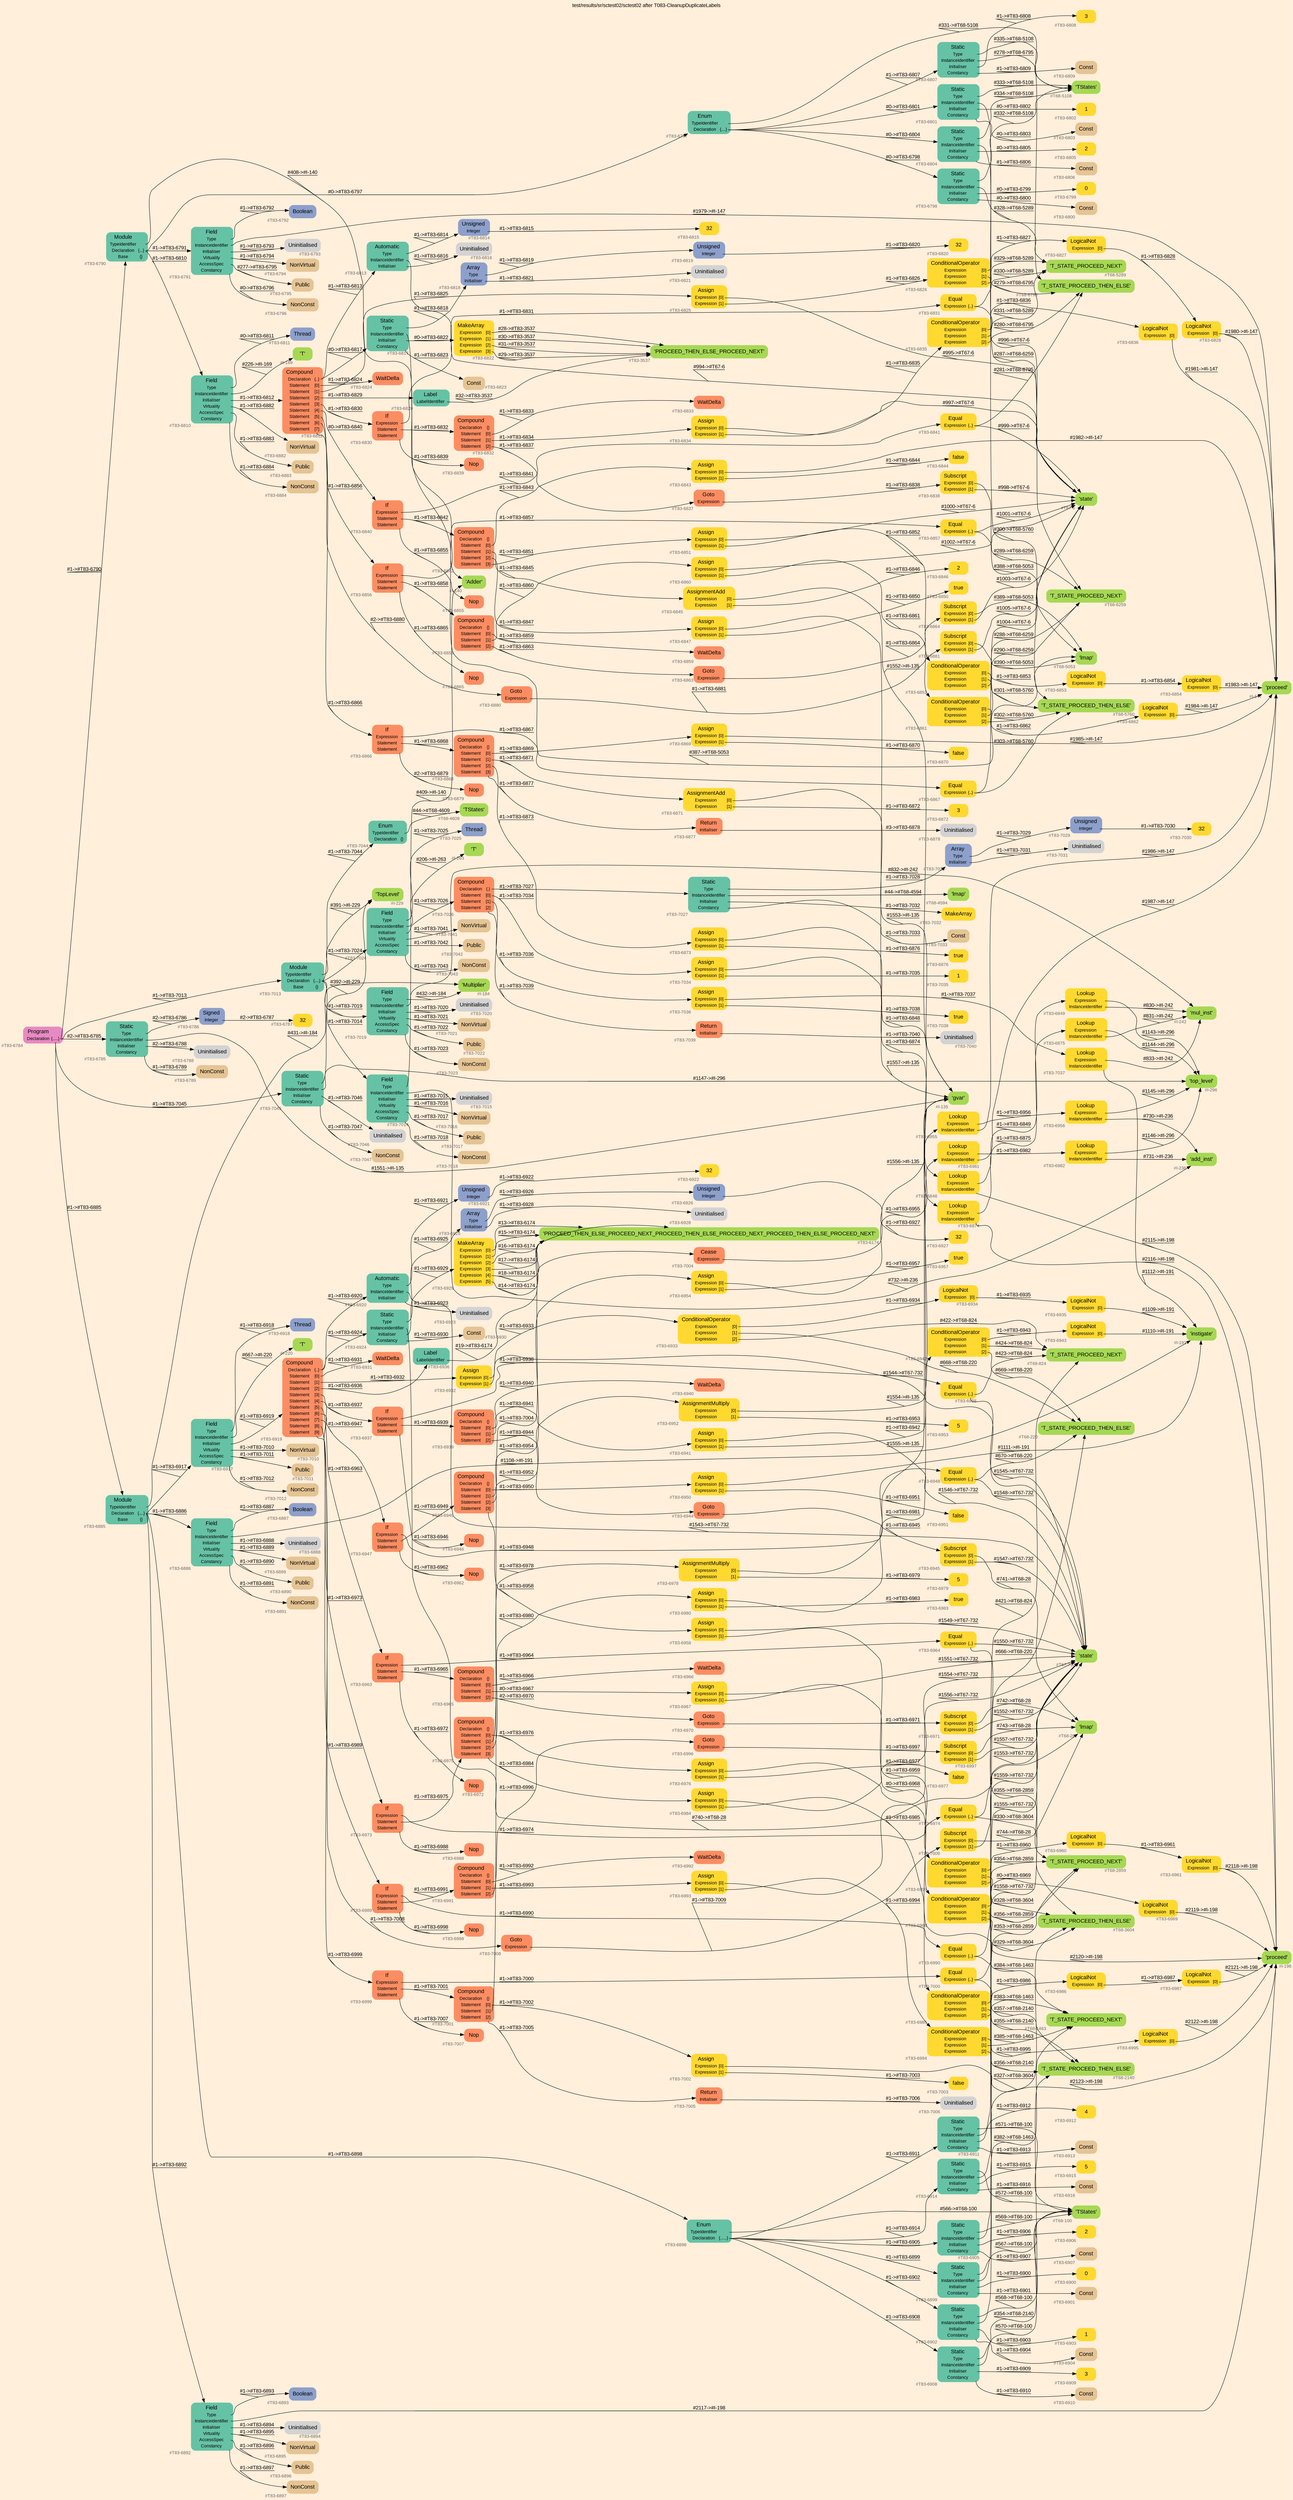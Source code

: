 digraph "test/results/sr/sctest02/sctest02 after T083-CleanupDuplicateLabels" {
label = "test/results/sr/sctest02/sctest02 after T083-CleanupDuplicateLabels"
labelloc = t
graph [
    rankdir = "LR"
    ranksep = 0.3
    bgcolor = antiquewhite1
    color = black
    fontcolor = black
    fontname = "Arial"
];
node [
    fontname = "Arial"
];
edge [
    fontname = "Arial"
];

// -------------------- node figure --------------------
// -------- block #T83-6784 ----------
"#T83-6784" [
    fillcolor = "/set28/4"
    xlabel = "#T83-6784"
    fontsize = "12"
    fontcolor = grey40
    shape = "plaintext"
    label = <<TABLE BORDER="0" CELLBORDER="0" CELLSPACING="0">
     <TR><TD><FONT COLOR="black" POINT-SIZE="15">Program</FONT></TD></TR>
     <TR><TD><FONT COLOR="black" POINT-SIZE="12">Declaration</FONT></TD><TD PORT="port0"><FONT COLOR="black" POINT-SIZE="12">{.....}</FONT></TD></TR>
    </TABLE>>
    style = "rounded,filled"
];

// -------- block #T83-6785 ----------
"#T83-6785" [
    fillcolor = "/set28/1"
    xlabel = "#T83-6785"
    fontsize = "12"
    fontcolor = grey40
    shape = "plaintext"
    label = <<TABLE BORDER="0" CELLBORDER="0" CELLSPACING="0">
     <TR><TD><FONT COLOR="black" POINT-SIZE="15">Static</FONT></TD></TR>
     <TR><TD><FONT COLOR="black" POINT-SIZE="12">Type</FONT></TD><TD PORT="port0"></TD></TR>
     <TR><TD><FONT COLOR="black" POINT-SIZE="12">InstanceIdentifier</FONT></TD><TD PORT="port1"></TD></TR>
     <TR><TD><FONT COLOR="black" POINT-SIZE="12">Initialiser</FONT></TD><TD PORT="port2"></TD></TR>
     <TR><TD><FONT COLOR="black" POINT-SIZE="12">Constancy</FONT></TD><TD PORT="port3"></TD></TR>
    </TABLE>>
    style = "rounded,filled"
];

// -------- block #T83-6786 ----------
"#T83-6786" [
    fillcolor = "/set28/3"
    xlabel = "#T83-6786"
    fontsize = "12"
    fontcolor = grey40
    shape = "plaintext"
    label = <<TABLE BORDER="0" CELLBORDER="0" CELLSPACING="0">
     <TR><TD><FONT COLOR="black" POINT-SIZE="15">Signed</FONT></TD></TR>
     <TR><TD><FONT COLOR="black" POINT-SIZE="12">Integer</FONT></TD><TD PORT="port0"></TD></TR>
    </TABLE>>
    style = "rounded,filled"
];

// -------- block #T83-6787 ----------
"#T83-6787" [
    fillcolor = "/set28/6"
    xlabel = "#T83-6787"
    fontsize = "12"
    fontcolor = grey40
    shape = "plaintext"
    label = <<TABLE BORDER="0" CELLBORDER="0" CELLSPACING="0">
     <TR><TD><FONT COLOR="black" POINT-SIZE="15">32</FONT></TD></TR>
    </TABLE>>
    style = "rounded,filled"
];

// -------- block #I-135 ----------
"#I-135" [
    fillcolor = "/set28/5"
    xlabel = "#I-135"
    fontsize = "12"
    fontcolor = grey40
    shape = "plaintext"
    label = <<TABLE BORDER="0" CELLBORDER="0" CELLSPACING="0">
     <TR><TD><FONT COLOR="black" POINT-SIZE="15">'gvar'</FONT></TD></TR>
    </TABLE>>
    style = "rounded,filled"
];

// -------- block #T83-6788 ----------
"#T83-6788" [
    xlabel = "#T83-6788"
    fontsize = "12"
    fontcolor = grey40
    shape = "plaintext"
    label = <<TABLE BORDER="0" CELLBORDER="0" CELLSPACING="0">
     <TR><TD><FONT COLOR="black" POINT-SIZE="15">Uninitialised</FONT></TD></TR>
    </TABLE>>
    style = "rounded,filled"
];

// -------- block #T83-6789 ----------
"#T83-6789" [
    fillcolor = "/set28/7"
    xlabel = "#T83-6789"
    fontsize = "12"
    fontcolor = grey40
    shape = "plaintext"
    label = <<TABLE BORDER="0" CELLBORDER="0" CELLSPACING="0">
     <TR><TD><FONT COLOR="black" POINT-SIZE="15">NonConst</FONT></TD></TR>
    </TABLE>>
    style = "rounded,filled"
];

// -------- block #T83-6790 ----------
"#T83-6790" [
    fillcolor = "/set28/1"
    xlabel = "#T83-6790"
    fontsize = "12"
    fontcolor = grey40
    shape = "plaintext"
    label = <<TABLE BORDER="0" CELLBORDER="0" CELLSPACING="0">
     <TR><TD><FONT COLOR="black" POINT-SIZE="15">Module</FONT></TD></TR>
     <TR><TD><FONT COLOR="black" POINT-SIZE="12">TypeIdentifier</FONT></TD><TD PORT="port0"></TD></TR>
     <TR><TD><FONT COLOR="black" POINT-SIZE="12">Declaration</FONT></TD><TD PORT="port1"><FONT COLOR="black" POINT-SIZE="12">{...}</FONT></TD></TR>
     <TR><TD><FONT COLOR="black" POINT-SIZE="12">Base</FONT></TD><TD PORT="port2"><FONT COLOR="black" POINT-SIZE="12">{}</FONT></TD></TR>
    </TABLE>>
    style = "rounded,filled"
];

// -------- block #I-140 ----------
"#I-140" [
    fillcolor = "/set28/5"
    xlabel = "#I-140"
    fontsize = "12"
    fontcolor = grey40
    shape = "plaintext"
    label = <<TABLE BORDER="0" CELLBORDER="0" CELLSPACING="0">
     <TR><TD><FONT COLOR="black" POINT-SIZE="15">'Adder'</FONT></TD></TR>
    </TABLE>>
    style = "rounded,filled"
];

// -------- block #T83-6791 ----------
"#T83-6791" [
    fillcolor = "/set28/1"
    xlabel = "#T83-6791"
    fontsize = "12"
    fontcolor = grey40
    shape = "plaintext"
    label = <<TABLE BORDER="0" CELLBORDER="0" CELLSPACING="0">
     <TR><TD><FONT COLOR="black" POINT-SIZE="15">Field</FONT></TD></TR>
     <TR><TD><FONT COLOR="black" POINT-SIZE="12">Type</FONT></TD><TD PORT="port0"></TD></TR>
     <TR><TD><FONT COLOR="black" POINT-SIZE="12">InstanceIdentifier</FONT></TD><TD PORT="port1"></TD></TR>
     <TR><TD><FONT COLOR="black" POINT-SIZE="12">Initialiser</FONT></TD><TD PORT="port2"></TD></TR>
     <TR><TD><FONT COLOR="black" POINT-SIZE="12">Virtuality</FONT></TD><TD PORT="port3"></TD></TR>
     <TR><TD><FONT COLOR="black" POINT-SIZE="12">AccessSpec</FONT></TD><TD PORT="port4"></TD></TR>
     <TR><TD><FONT COLOR="black" POINT-SIZE="12">Constancy</FONT></TD><TD PORT="port5"></TD></TR>
    </TABLE>>
    style = "rounded,filled"
];

// -------- block #T83-6792 ----------
"#T83-6792" [
    fillcolor = "/set28/3"
    xlabel = "#T83-6792"
    fontsize = "12"
    fontcolor = grey40
    shape = "plaintext"
    label = <<TABLE BORDER="0" CELLBORDER="0" CELLSPACING="0">
     <TR><TD><FONT COLOR="black" POINT-SIZE="15">Boolean</FONT></TD></TR>
    </TABLE>>
    style = "rounded,filled"
];

// -------- block #I-147 ----------
"#I-147" [
    fillcolor = "/set28/5"
    xlabel = "#I-147"
    fontsize = "12"
    fontcolor = grey40
    shape = "plaintext"
    label = <<TABLE BORDER="0" CELLBORDER="0" CELLSPACING="0">
     <TR><TD><FONT COLOR="black" POINT-SIZE="15">'proceed'</FONT></TD></TR>
    </TABLE>>
    style = "rounded,filled"
];

// -------- block #T83-6793 ----------
"#T83-6793" [
    xlabel = "#T83-6793"
    fontsize = "12"
    fontcolor = grey40
    shape = "plaintext"
    label = <<TABLE BORDER="0" CELLBORDER="0" CELLSPACING="0">
     <TR><TD><FONT COLOR="black" POINT-SIZE="15">Uninitialised</FONT></TD></TR>
    </TABLE>>
    style = "rounded,filled"
];

// -------- block #T83-6794 ----------
"#T83-6794" [
    fillcolor = "/set28/7"
    xlabel = "#T83-6794"
    fontsize = "12"
    fontcolor = grey40
    shape = "plaintext"
    label = <<TABLE BORDER="0" CELLBORDER="0" CELLSPACING="0">
     <TR><TD><FONT COLOR="black" POINT-SIZE="15">NonVirtual</FONT></TD></TR>
    </TABLE>>
    style = "rounded,filled"
];

// -------- block #T83-6795 ----------
"#T83-6795" [
    fillcolor = "/set28/7"
    xlabel = "#T83-6795"
    fontsize = "12"
    fontcolor = grey40
    shape = "plaintext"
    label = <<TABLE BORDER="0" CELLBORDER="0" CELLSPACING="0">
     <TR><TD><FONT COLOR="black" POINT-SIZE="15">Public</FONT></TD></TR>
    </TABLE>>
    style = "rounded,filled"
];

// -------- block #T83-6796 ----------
"#T83-6796" [
    fillcolor = "/set28/7"
    xlabel = "#T83-6796"
    fontsize = "12"
    fontcolor = grey40
    shape = "plaintext"
    label = <<TABLE BORDER="0" CELLBORDER="0" CELLSPACING="0">
     <TR><TD><FONT COLOR="black" POINT-SIZE="15">NonConst</FONT></TD></TR>
    </TABLE>>
    style = "rounded,filled"
];

// -------- block #T83-6797 ----------
"#T83-6797" [
    fillcolor = "/set28/1"
    xlabel = "#T83-6797"
    fontsize = "12"
    fontcolor = grey40
    shape = "plaintext"
    label = <<TABLE BORDER="0" CELLBORDER="0" CELLSPACING="0">
     <TR><TD><FONT COLOR="black" POINT-SIZE="15">Enum</FONT></TD></TR>
     <TR><TD><FONT COLOR="black" POINT-SIZE="12">TypeIdentifier</FONT></TD><TD PORT="port0"></TD></TR>
     <TR><TD><FONT COLOR="black" POINT-SIZE="12">Declaration</FONT></TD><TD PORT="port1"><FONT COLOR="black" POINT-SIZE="12">{....}</FONT></TD></TR>
    </TABLE>>
    style = "rounded,filled"
];

// -------- block #T68-5108 ----------
"#T68-5108" [
    fillcolor = "/set28/5"
    xlabel = "#T68-5108"
    fontsize = "12"
    fontcolor = grey40
    shape = "plaintext"
    label = <<TABLE BORDER="0" CELLBORDER="0" CELLSPACING="0">
     <TR><TD><FONT COLOR="black" POINT-SIZE="15">'TStates'</FONT></TD></TR>
    </TABLE>>
    style = "rounded,filled"
];

// -------- block #T83-6798 ----------
"#T83-6798" [
    fillcolor = "/set28/1"
    xlabel = "#T83-6798"
    fontsize = "12"
    fontcolor = grey40
    shape = "plaintext"
    label = <<TABLE BORDER="0" CELLBORDER="0" CELLSPACING="0">
     <TR><TD><FONT COLOR="black" POINT-SIZE="15">Static</FONT></TD></TR>
     <TR><TD><FONT COLOR="black" POINT-SIZE="12">Type</FONT></TD><TD PORT="port0"></TD></TR>
     <TR><TD><FONT COLOR="black" POINT-SIZE="12">InstanceIdentifier</FONT></TD><TD PORT="port1"></TD></TR>
     <TR><TD><FONT COLOR="black" POINT-SIZE="12">Initialiser</FONT></TD><TD PORT="port2"></TD></TR>
     <TR><TD><FONT COLOR="black" POINT-SIZE="12">Constancy</FONT></TD><TD PORT="port3"></TD></TR>
    </TABLE>>
    style = "rounded,filled"
];

// -------- block #T68-5289 ----------
"#T68-5289" [
    fillcolor = "/set28/5"
    xlabel = "#T68-5289"
    fontsize = "12"
    fontcolor = grey40
    shape = "plaintext"
    label = <<TABLE BORDER="0" CELLBORDER="0" CELLSPACING="0">
     <TR><TD><FONT COLOR="black" POINT-SIZE="15">'T_STATE_PROCEED_NEXT'</FONT></TD></TR>
    </TABLE>>
    style = "rounded,filled"
];

// -------- block #T83-6799 ----------
"#T83-6799" [
    fillcolor = "/set28/6"
    xlabel = "#T83-6799"
    fontsize = "12"
    fontcolor = grey40
    shape = "plaintext"
    label = <<TABLE BORDER="0" CELLBORDER="0" CELLSPACING="0">
     <TR><TD><FONT COLOR="black" POINT-SIZE="15">0</FONT></TD></TR>
    </TABLE>>
    style = "rounded,filled"
];

// -------- block #T83-6800 ----------
"#T83-6800" [
    fillcolor = "/set28/7"
    xlabel = "#T83-6800"
    fontsize = "12"
    fontcolor = grey40
    shape = "plaintext"
    label = <<TABLE BORDER="0" CELLBORDER="0" CELLSPACING="0">
     <TR><TD><FONT COLOR="black" POINT-SIZE="15">Const</FONT></TD></TR>
    </TABLE>>
    style = "rounded,filled"
];

// -------- block #T83-6801 ----------
"#T83-6801" [
    fillcolor = "/set28/1"
    xlabel = "#T83-6801"
    fontsize = "12"
    fontcolor = grey40
    shape = "plaintext"
    label = <<TABLE BORDER="0" CELLBORDER="0" CELLSPACING="0">
     <TR><TD><FONT COLOR="black" POINT-SIZE="15">Static</FONT></TD></TR>
     <TR><TD><FONT COLOR="black" POINT-SIZE="12">Type</FONT></TD><TD PORT="port0"></TD></TR>
     <TR><TD><FONT COLOR="black" POINT-SIZE="12">InstanceIdentifier</FONT></TD><TD PORT="port1"></TD></TR>
     <TR><TD><FONT COLOR="black" POINT-SIZE="12">Initialiser</FONT></TD><TD PORT="port2"></TD></TR>
     <TR><TD><FONT COLOR="black" POINT-SIZE="12">Constancy</FONT></TD><TD PORT="port3"></TD></TR>
    </TABLE>>
    style = "rounded,filled"
];

// -------- block #T68-5760 ----------
"#T68-5760" [
    fillcolor = "/set28/5"
    xlabel = "#T68-5760"
    fontsize = "12"
    fontcolor = grey40
    shape = "plaintext"
    label = <<TABLE BORDER="0" CELLBORDER="0" CELLSPACING="0">
     <TR><TD><FONT COLOR="black" POINT-SIZE="15">'T_STATE_PROCEED_THEN_ELSE'</FONT></TD></TR>
    </TABLE>>
    style = "rounded,filled"
];

// -------- block #T83-6802 ----------
"#T83-6802" [
    fillcolor = "/set28/6"
    xlabel = "#T83-6802"
    fontsize = "12"
    fontcolor = grey40
    shape = "plaintext"
    label = <<TABLE BORDER="0" CELLBORDER="0" CELLSPACING="0">
     <TR><TD><FONT COLOR="black" POINT-SIZE="15">1</FONT></TD></TR>
    </TABLE>>
    style = "rounded,filled"
];

// -------- block #T83-6803 ----------
"#T83-6803" [
    fillcolor = "/set28/7"
    xlabel = "#T83-6803"
    fontsize = "12"
    fontcolor = grey40
    shape = "plaintext"
    label = <<TABLE BORDER="0" CELLBORDER="0" CELLSPACING="0">
     <TR><TD><FONT COLOR="black" POINT-SIZE="15">Const</FONT></TD></TR>
    </TABLE>>
    style = "rounded,filled"
];

// -------- block #T83-6804 ----------
"#T83-6804" [
    fillcolor = "/set28/1"
    xlabel = "#T83-6804"
    fontsize = "12"
    fontcolor = grey40
    shape = "plaintext"
    label = <<TABLE BORDER="0" CELLBORDER="0" CELLSPACING="0">
     <TR><TD><FONT COLOR="black" POINT-SIZE="15">Static</FONT></TD></TR>
     <TR><TD><FONT COLOR="black" POINT-SIZE="12">Type</FONT></TD><TD PORT="port0"></TD></TR>
     <TR><TD><FONT COLOR="black" POINT-SIZE="12">InstanceIdentifier</FONT></TD><TD PORT="port1"></TD></TR>
     <TR><TD><FONT COLOR="black" POINT-SIZE="12">Initialiser</FONT></TD><TD PORT="port2"></TD></TR>
     <TR><TD><FONT COLOR="black" POINT-SIZE="12">Constancy</FONT></TD><TD PORT="port3"></TD></TR>
    </TABLE>>
    style = "rounded,filled"
];

// -------- block #T68-6259 ----------
"#T68-6259" [
    fillcolor = "/set28/5"
    xlabel = "#T68-6259"
    fontsize = "12"
    fontcolor = grey40
    shape = "plaintext"
    label = <<TABLE BORDER="0" CELLBORDER="0" CELLSPACING="0">
     <TR><TD><FONT COLOR="black" POINT-SIZE="15">'T_STATE_PROCEED_NEXT'</FONT></TD></TR>
    </TABLE>>
    style = "rounded,filled"
];

// -------- block #T83-6805 ----------
"#T83-6805" [
    fillcolor = "/set28/6"
    xlabel = "#T83-6805"
    fontsize = "12"
    fontcolor = grey40
    shape = "plaintext"
    label = <<TABLE BORDER="0" CELLBORDER="0" CELLSPACING="0">
     <TR><TD><FONT COLOR="black" POINT-SIZE="15">2</FONT></TD></TR>
    </TABLE>>
    style = "rounded,filled"
];

// -------- block #T83-6806 ----------
"#T83-6806" [
    fillcolor = "/set28/7"
    xlabel = "#T83-6806"
    fontsize = "12"
    fontcolor = grey40
    shape = "plaintext"
    label = <<TABLE BORDER="0" CELLBORDER="0" CELLSPACING="0">
     <TR><TD><FONT COLOR="black" POINT-SIZE="15">Const</FONT></TD></TR>
    </TABLE>>
    style = "rounded,filled"
];

// -------- block #T83-6807 ----------
"#T83-6807" [
    fillcolor = "/set28/1"
    xlabel = "#T83-6807"
    fontsize = "12"
    fontcolor = grey40
    shape = "plaintext"
    label = <<TABLE BORDER="0" CELLBORDER="0" CELLSPACING="0">
     <TR><TD><FONT COLOR="black" POINT-SIZE="15">Static</FONT></TD></TR>
     <TR><TD><FONT COLOR="black" POINT-SIZE="12">Type</FONT></TD><TD PORT="port0"></TD></TR>
     <TR><TD><FONT COLOR="black" POINT-SIZE="12">InstanceIdentifier</FONT></TD><TD PORT="port1"></TD></TR>
     <TR><TD><FONT COLOR="black" POINT-SIZE="12">Initialiser</FONT></TD><TD PORT="port2"></TD></TR>
     <TR><TD><FONT COLOR="black" POINT-SIZE="12">Constancy</FONT></TD><TD PORT="port3"></TD></TR>
    </TABLE>>
    style = "rounded,filled"
];

// -------- block #T68-6795 ----------
"#T68-6795" [
    fillcolor = "/set28/5"
    xlabel = "#T68-6795"
    fontsize = "12"
    fontcolor = grey40
    shape = "plaintext"
    label = <<TABLE BORDER="0" CELLBORDER="0" CELLSPACING="0">
     <TR><TD><FONT COLOR="black" POINT-SIZE="15">'T_STATE_PROCEED_THEN_ELSE'</FONT></TD></TR>
    </TABLE>>
    style = "rounded,filled"
];

// -------- block #T83-6808 ----------
"#T83-6808" [
    fillcolor = "/set28/6"
    xlabel = "#T83-6808"
    fontsize = "12"
    fontcolor = grey40
    shape = "plaintext"
    label = <<TABLE BORDER="0" CELLBORDER="0" CELLSPACING="0">
     <TR><TD><FONT COLOR="black" POINT-SIZE="15">3</FONT></TD></TR>
    </TABLE>>
    style = "rounded,filled"
];

// -------- block #T83-6809 ----------
"#T83-6809" [
    fillcolor = "/set28/7"
    xlabel = "#T83-6809"
    fontsize = "12"
    fontcolor = grey40
    shape = "plaintext"
    label = <<TABLE BORDER="0" CELLBORDER="0" CELLSPACING="0">
     <TR><TD><FONT COLOR="black" POINT-SIZE="15">Const</FONT></TD></TR>
    </TABLE>>
    style = "rounded,filled"
];

// -------- block #T83-6810 ----------
"#T83-6810" [
    fillcolor = "/set28/1"
    xlabel = "#T83-6810"
    fontsize = "12"
    fontcolor = grey40
    shape = "plaintext"
    label = <<TABLE BORDER="0" CELLBORDER="0" CELLSPACING="0">
     <TR><TD><FONT COLOR="black" POINT-SIZE="15">Field</FONT></TD></TR>
     <TR><TD><FONT COLOR="black" POINT-SIZE="12">Type</FONT></TD><TD PORT="port0"></TD></TR>
     <TR><TD><FONT COLOR="black" POINT-SIZE="12">InstanceIdentifier</FONT></TD><TD PORT="port1"></TD></TR>
     <TR><TD><FONT COLOR="black" POINT-SIZE="12">Initialiser</FONT></TD><TD PORT="port2"></TD></TR>
     <TR><TD><FONT COLOR="black" POINT-SIZE="12">Virtuality</FONT></TD><TD PORT="port3"></TD></TR>
     <TR><TD><FONT COLOR="black" POINT-SIZE="12">AccessSpec</FONT></TD><TD PORT="port4"></TD></TR>
     <TR><TD><FONT COLOR="black" POINT-SIZE="12">Constancy</FONT></TD><TD PORT="port5"></TD></TR>
    </TABLE>>
    style = "rounded,filled"
];

// -------- block #T83-6811 ----------
"#T83-6811" [
    fillcolor = "/set28/3"
    xlabel = "#T83-6811"
    fontsize = "12"
    fontcolor = grey40
    shape = "plaintext"
    label = <<TABLE BORDER="0" CELLBORDER="0" CELLSPACING="0">
     <TR><TD><FONT COLOR="black" POINT-SIZE="15">Thread</FONT></TD></TR>
    </TABLE>>
    style = "rounded,filled"
];

// -------- block #I-169 ----------
"#I-169" [
    fillcolor = "/set28/5"
    xlabel = "#I-169"
    fontsize = "12"
    fontcolor = grey40
    shape = "plaintext"
    label = <<TABLE BORDER="0" CELLBORDER="0" CELLSPACING="0">
     <TR><TD><FONT COLOR="black" POINT-SIZE="15">'T'</FONT></TD></TR>
    </TABLE>>
    style = "rounded,filled"
];

// -------- block #T83-6812 ----------
"#T83-6812" [
    fillcolor = "/set28/2"
    xlabel = "#T83-6812"
    fontsize = "12"
    fontcolor = grey40
    shape = "plaintext"
    label = <<TABLE BORDER="0" CELLBORDER="0" CELLSPACING="0">
     <TR><TD><FONT COLOR="black" POINT-SIZE="15">Compound</FONT></TD></TR>
     <TR><TD><FONT COLOR="black" POINT-SIZE="12">Declaration</FONT></TD><TD PORT="port0"><FONT COLOR="black" POINT-SIZE="12">{..}</FONT></TD></TR>
     <TR><TD><FONT COLOR="black" POINT-SIZE="12">Statement</FONT></TD><TD PORT="port1"><FONT COLOR="black" POINT-SIZE="12">[0]</FONT></TD></TR>
     <TR><TD><FONT COLOR="black" POINT-SIZE="12">Statement</FONT></TD><TD PORT="port2"><FONT COLOR="black" POINT-SIZE="12">[1]</FONT></TD></TR>
     <TR><TD><FONT COLOR="black" POINT-SIZE="12">Statement</FONT></TD><TD PORT="port3"><FONT COLOR="black" POINT-SIZE="12">[2]</FONT></TD></TR>
     <TR><TD><FONT COLOR="black" POINT-SIZE="12">Statement</FONT></TD><TD PORT="port4"><FONT COLOR="black" POINT-SIZE="12">[3]</FONT></TD></TR>
     <TR><TD><FONT COLOR="black" POINT-SIZE="12">Statement</FONT></TD><TD PORT="port5"><FONT COLOR="black" POINT-SIZE="12">[4]</FONT></TD></TR>
     <TR><TD><FONT COLOR="black" POINT-SIZE="12">Statement</FONT></TD><TD PORT="port6"><FONT COLOR="black" POINT-SIZE="12">[5]</FONT></TD></TR>
     <TR><TD><FONT COLOR="black" POINT-SIZE="12">Statement</FONT></TD><TD PORT="port7"><FONT COLOR="black" POINT-SIZE="12">[6]</FONT></TD></TR>
     <TR><TD><FONT COLOR="black" POINT-SIZE="12">Statement</FONT></TD><TD PORT="port8"><FONT COLOR="black" POINT-SIZE="12">[7]</FONT></TD></TR>
    </TABLE>>
    style = "rounded,filled"
];

// -------- block #T83-6813 ----------
"#T83-6813" [
    fillcolor = "/set28/1"
    xlabel = "#T83-6813"
    fontsize = "12"
    fontcolor = grey40
    shape = "plaintext"
    label = <<TABLE BORDER="0" CELLBORDER="0" CELLSPACING="0">
     <TR><TD><FONT COLOR="black" POINT-SIZE="15">Automatic</FONT></TD></TR>
     <TR><TD><FONT COLOR="black" POINT-SIZE="12">Type</FONT></TD><TD PORT="port0"></TD></TR>
     <TR><TD><FONT COLOR="black" POINT-SIZE="12">InstanceIdentifier</FONT></TD><TD PORT="port1"></TD></TR>
     <TR><TD><FONT COLOR="black" POINT-SIZE="12">Initialiser</FONT></TD><TD PORT="port2"></TD></TR>
    </TABLE>>
    style = "rounded,filled"
];

// -------- block #T83-6814 ----------
"#T83-6814" [
    fillcolor = "/set28/3"
    xlabel = "#T83-6814"
    fontsize = "12"
    fontcolor = grey40
    shape = "plaintext"
    label = <<TABLE BORDER="0" CELLBORDER="0" CELLSPACING="0">
     <TR><TD><FONT COLOR="black" POINT-SIZE="15">Unsigned</FONT></TD></TR>
     <TR><TD><FONT COLOR="black" POINT-SIZE="12">Integer</FONT></TD><TD PORT="port0"></TD></TR>
    </TABLE>>
    style = "rounded,filled"
];

// -------- block #T83-6815 ----------
"#T83-6815" [
    fillcolor = "/set28/6"
    xlabel = "#T83-6815"
    fontsize = "12"
    fontcolor = grey40
    shape = "plaintext"
    label = <<TABLE BORDER="0" CELLBORDER="0" CELLSPACING="0">
     <TR><TD><FONT COLOR="black" POINT-SIZE="15">32</FONT></TD></TR>
    </TABLE>>
    style = "rounded,filled"
];

// -------- block #T67-6 ----------
"#T67-6" [
    fillcolor = "/set28/5"
    xlabel = "#T67-6"
    fontsize = "12"
    fontcolor = grey40
    shape = "plaintext"
    label = <<TABLE BORDER="0" CELLBORDER="0" CELLSPACING="0">
     <TR><TD><FONT COLOR="black" POINT-SIZE="15">'state'</FONT></TD></TR>
    </TABLE>>
    style = "rounded,filled"
];

// -------- block #T83-6816 ----------
"#T83-6816" [
    xlabel = "#T83-6816"
    fontsize = "12"
    fontcolor = grey40
    shape = "plaintext"
    label = <<TABLE BORDER="0" CELLBORDER="0" CELLSPACING="0">
     <TR><TD><FONT COLOR="black" POINT-SIZE="15">Uninitialised</FONT></TD></TR>
    </TABLE>>
    style = "rounded,filled"
];

// -------- block #T83-6817 ----------
"#T83-6817" [
    fillcolor = "/set28/1"
    xlabel = "#T83-6817"
    fontsize = "12"
    fontcolor = grey40
    shape = "plaintext"
    label = <<TABLE BORDER="0" CELLBORDER="0" CELLSPACING="0">
     <TR><TD><FONT COLOR="black" POINT-SIZE="15">Static</FONT></TD></TR>
     <TR><TD><FONT COLOR="black" POINT-SIZE="12">Type</FONT></TD><TD PORT="port0"></TD></TR>
     <TR><TD><FONT COLOR="black" POINT-SIZE="12">InstanceIdentifier</FONT></TD><TD PORT="port1"></TD></TR>
     <TR><TD><FONT COLOR="black" POINT-SIZE="12">Initialiser</FONT></TD><TD PORT="port2"></TD></TR>
     <TR><TD><FONT COLOR="black" POINT-SIZE="12">Constancy</FONT></TD><TD PORT="port3"></TD></TR>
    </TABLE>>
    style = "rounded,filled"
];

// -------- block #T83-6818 ----------
"#T83-6818" [
    fillcolor = "/set28/3"
    xlabel = "#T83-6818"
    fontsize = "12"
    fontcolor = grey40
    shape = "plaintext"
    label = <<TABLE BORDER="0" CELLBORDER="0" CELLSPACING="0">
     <TR><TD><FONT COLOR="black" POINT-SIZE="15">Array</FONT></TD></TR>
     <TR><TD><FONT COLOR="black" POINT-SIZE="12">Type</FONT></TD><TD PORT="port0"></TD></TR>
     <TR><TD><FONT COLOR="black" POINT-SIZE="12">Initialiser</FONT></TD><TD PORT="port1"></TD></TR>
    </TABLE>>
    style = "rounded,filled"
];

// -------- block #T83-6819 ----------
"#T83-6819" [
    fillcolor = "/set28/3"
    xlabel = "#T83-6819"
    fontsize = "12"
    fontcolor = grey40
    shape = "plaintext"
    label = <<TABLE BORDER="0" CELLBORDER="0" CELLSPACING="0">
     <TR><TD><FONT COLOR="black" POINT-SIZE="15">Unsigned</FONT></TD></TR>
     <TR><TD><FONT COLOR="black" POINT-SIZE="12">Integer</FONT></TD><TD PORT="port0"></TD></TR>
    </TABLE>>
    style = "rounded,filled"
];

// -------- block #T83-6820 ----------
"#T83-6820" [
    fillcolor = "/set28/6"
    xlabel = "#T83-6820"
    fontsize = "12"
    fontcolor = grey40
    shape = "plaintext"
    label = <<TABLE BORDER="0" CELLBORDER="0" CELLSPACING="0">
     <TR><TD><FONT COLOR="black" POINT-SIZE="15">32</FONT></TD></TR>
    </TABLE>>
    style = "rounded,filled"
];

// -------- block #T83-6821 ----------
"#T83-6821" [
    xlabel = "#T83-6821"
    fontsize = "12"
    fontcolor = grey40
    shape = "plaintext"
    label = <<TABLE BORDER="0" CELLBORDER="0" CELLSPACING="0">
     <TR><TD><FONT COLOR="black" POINT-SIZE="15">Uninitialised</FONT></TD></TR>
    </TABLE>>
    style = "rounded,filled"
];

// -------- block #T68-5053 ----------
"#T68-5053" [
    fillcolor = "/set28/5"
    xlabel = "#T68-5053"
    fontsize = "12"
    fontcolor = grey40
    shape = "plaintext"
    label = <<TABLE BORDER="0" CELLBORDER="0" CELLSPACING="0">
     <TR><TD><FONT COLOR="black" POINT-SIZE="15">'lmap'</FONT></TD></TR>
    </TABLE>>
    style = "rounded,filled"
];

// -------- block #T83-6822 ----------
"#T83-6822" [
    fillcolor = "/set28/6"
    xlabel = "#T83-6822"
    fontsize = "12"
    fontcolor = grey40
    shape = "plaintext"
    label = <<TABLE BORDER="0" CELLBORDER="0" CELLSPACING="0">
     <TR><TD><FONT COLOR="black" POINT-SIZE="15">MakeArray</FONT></TD></TR>
     <TR><TD><FONT COLOR="black" POINT-SIZE="12">Expression</FONT></TD><TD PORT="port0"><FONT COLOR="black" POINT-SIZE="12">[0]</FONT></TD></TR>
     <TR><TD><FONT COLOR="black" POINT-SIZE="12">Expression</FONT></TD><TD PORT="port1"><FONT COLOR="black" POINT-SIZE="12">[1]</FONT></TD></TR>
     <TR><TD><FONT COLOR="black" POINT-SIZE="12">Expression</FONT></TD><TD PORT="port2"><FONT COLOR="black" POINT-SIZE="12">[2]</FONT></TD></TR>
     <TR><TD><FONT COLOR="black" POINT-SIZE="12">Expression</FONT></TD><TD PORT="port3"><FONT COLOR="black" POINT-SIZE="12">[3]</FONT></TD></TR>
    </TABLE>>
    style = "rounded,filled"
];

// -------- block #T83-3537 ----------
"#T83-3537" [
    fillcolor = "/set28/5"
    xlabel = "#T83-3537"
    fontsize = "12"
    fontcolor = grey40
    shape = "plaintext"
    label = <<TABLE BORDER="0" CELLBORDER="0" CELLSPACING="0">
     <TR><TD><FONT COLOR="black" POINT-SIZE="15">'PROCEED_THEN_ELSE_PROCEED_NEXT'</FONT></TD></TR>
    </TABLE>>
    style = "rounded,filled"
];

// -------- block #T83-6823 ----------
"#T83-6823" [
    fillcolor = "/set28/7"
    xlabel = "#T83-6823"
    fontsize = "12"
    fontcolor = grey40
    shape = "plaintext"
    label = <<TABLE BORDER="0" CELLBORDER="0" CELLSPACING="0">
     <TR><TD><FONT COLOR="black" POINT-SIZE="15">Const</FONT></TD></TR>
    </TABLE>>
    style = "rounded,filled"
];

// -------- block #T83-6824 ----------
"#T83-6824" [
    fillcolor = "/set28/2"
    xlabel = "#T83-6824"
    fontsize = "12"
    fontcolor = grey40
    shape = "plaintext"
    label = <<TABLE BORDER="0" CELLBORDER="0" CELLSPACING="0">
     <TR><TD><FONT COLOR="black" POINT-SIZE="15">WaitDelta</FONT></TD></TR>
    </TABLE>>
    style = "rounded,filled"
];

// -------- block #T83-6825 ----------
"#T83-6825" [
    fillcolor = "/set28/6"
    xlabel = "#T83-6825"
    fontsize = "12"
    fontcolor = grey40
    shape = "plaintext"
    label = <<TABLE BORDER="0" CELLBORDER="0" CELLSPACING="0">
     <TR><TD><FONT COLOR="black" POINT-SIZE="15">Assign</FONT></TD></TR>
     <TR><TD><FONT COLOR="black" POINT-SIZE="12">Expression</FONT></TD><TD PORT="port0"><FONT COLOR="black" POINT-SIZE="12">[0]</FONT></TD></TR>
     <TR><TD><FONT COLOR="black" POINT-SIZE="12">Expression</FONT></TD><TD PORT="port1"><FONT COLOR="black" POINT-SIZE="12">[1]</FONT></TD></TR>
    </TABLE>>
    style = "rounded,filled"
];

// -------- block #T83-6826 ----------
"#T83-6826" [
    fillcolor = "/set28/6"
    xlabel = "#T83-6826"
    fontsize = "12"
    fontcolor = grey40
    shape = "plaintext"
    label = <<TABLE BORDER="0" CELLBORDER="0" CELLSPACING="0">
     <TR><TD><FONT COLOR="black" POINT-SIZE="15">ConditionalOperator</FONT></TD></TR>
     <TR><TD><FONT COLOR="black" POINT-SIZE="12">Expression</FONT></TD><TD PORT="port0"><FONT COLOR="black" POINT-SIZE="12">[0]</FONT></TD></TR>
     <TR><TD><FONT COLOR="black" POINT-SIZE="12">Expression</FONT></TD><TD PORT="port1"><FONT COLOR="black" POINT-SIZE="12">[1]</FONT></TD></TR>
     <TR><TD><FONT COLOR="black" POINT-SIZE="12">Expression</FONT></TD><TD PORT="port2"><FONT COLOR="black" POINT-SIZE="12">[2]</FONT></TD></TR>
    </TABLE>>
    style = "rounded,filled"
];

// -------- block #T83-6827 ----------
"#T83-6827" [
    fillcolor = "/set28/6"
    xlabel = "#T83-6827"
    fontsize = "12"
    fontcolor = grey40
    shape = "plaintext"
    label = <<TABLE BORDER="0" CELLBORDER="0" CELLSPACING="0">
     <TR><TD><FONT COLOR="black" POINT-SIZE="15">LogicalNot</FONT></TD></TR>
     <TR><TD><FONT COLOR="black" POINT-SIZE="12">Expression</FONT></TD><TD PORT="port0"><FONT COLOR="black" POINT-SIZE="12">[0]</FONT></TD></TR>
    </TABLE>>
    style = "rounded,filled"
];

// -------- block #T83-6828 ----------
"#T83-6828" [
    fillcolor = "/set28/6"
    xlabel = "#T83-6828"
    fontsize = "12"
    fontcolor = grey40
    shape = "plaintext"
    label = <<TABLE BORDER="0" CELLBORDER="0" CELLSPACING="0">
     <TR><TD><FONT COLOR="black" POINT-SIZE="15">LogicalNot</FONT></TD></TR>
     <TR><TD><FONT COLOR="black" POINT-SIZE="12">Expression</FONT></TD><TD PORT="port0"><FONT COLOR="black" POINT-SIZE="12">[0]</FONT></TD></TR>
    </TABLE>>
    style = "rounded,filled"
];

// -------- block #T83-6829 ----------
"#T83-6829" [
    fillcolor = "/set28/1"
    xlabel = "#T83-6829"
    fontsize = "12"
    fontcolor = grey40
    shape = "plaintext"
    label = <<TABLE BORDER="0" CELLBORDER="0" CELLSPACING="0">
     <TR><TD><FONT COLOR="black" POINT-SIZE="15">Label</FONT></TD></TR>
     <TR><TD><FONT COLOR="black" POINT-SIZE="12">LabelIdentifier</FONT></TD><TD PORT="port0"></TD></TR>
    </TABLE>>
    style = "rounded,filled"
];

// -------- block #T83-6830 ----------
"#T83-6830" [
    fillcolor = "/set28/2"
    xlabel = "#T83-6830"
    fontsize = "12"
    fontcolor = grey40
    shape = "plaintext"
    label = <<TABLE BORDER="0" CELLBORDER="0" CELLSPACING="0">
     <TR><TD><FONT COLOR="black" POINT-SIZE="15">If</FONT></TD></TR>
     <TR><TD><FONT COLOR="black" POINT-SIZE="12">Expression</FONT></TD><TD PORT="port0"></TD></TR>
     <TR><TD><FONT COLOR="black" POINT-SIZE="12">Statement</FONT></TD><TD PORT="port1"></TD></TR>
     <TR><TD><FONT COLOR="black" POINT-SIZE="12">Statement</FONT></TD><TD PORT="port2"></TD></TR>
    </TABLE>>
    style = "rounded,filled"
];

// -------- block #T83-6831 ----------
"#T83-6831" [
    fillcolor = "/set28/6"
    xlabel = "#T83-6831"
    fontsize = "12"
    fontcolor = grey40
    shape = "plaintext"
    label = <<TABLE BORDER="0" CELLBORDER="0" CELLSPACING="0">
     <TR><TD><FONT COLOR="black" POINT-SIZE="15">Equal</FONT></TD></TR>
     <TR><TD><FONT COLOR="black" POINT-SIZE="12">Expression</FONT></TD><TD PORT="port0"><FONT COLOR="black" POINT-SIZE="12">{..}</FONT></TD></TR>
    </TABLE>>
    style = "rounded,filled"
];

// -------- block #T83-6832 ----------
"#T83-6832" [
    fillcolor = "/set28/2"
    xlabel = "#T83-6832"
    fontsize = "12"
    fontcolor = grey40
    shape = "plaintext"
    label = <<TABLE BORDER="0" CELLBORDER="0" CELLSPACING="0">
     <TR><TD><FONT COLOR="black" POINT-SIZE="15">Compound</FONT></TD></TR>
     <TR><TD><FONT COLOR="black" POINT-SIZE="12">Declaration</FONT></TD><TD PORT="port0"><FONT COLOR="black" POINT-SIZE="12">{}</FONT></TD></TR>
     <TR><TD><FONT COLOR="black" POINT-SIZE="12">Statement</FONT></TD><TD PORT="port1"><FONT COLOR="black" POINT-SIZE="12">[0]</FONT></TD></TR>
     <TR><TD><FONT COLOR="black" POINT-SIZE="12">Statement</FONT></TD><TD PORT="port2"><FONT COLOR="black" POINT-SIZE="12">[1]</FONT></TD></TR>
     <TR><TD><FONT COLOR="black" POINT-SIZE="12">Statement</FONT></TD><TD PORT="port3"><FONT COLOR="black" POINT-SIZE="12">[2]</FONT></TD></TR>
    </TABLE>>
    style = "rounded,filled"
];

// -------- block #T83-6833 ----------
"#T83-6833" [
    fillcolor = "/set28/2"
    xlabel = "#T83-6833"
    fontsize = "12"
    fontcolor = grey40
    shape = "plaintext"
    label = <<TABLE BORDER="0" CELLBORDER="0" CELLSPACING="0">
     <TR><TD><FONT COLOR="black" POINT-SIZE="15">WaitDelta</FONT></TD></TR>
    </TABLE>>
    style = "rounded,filled"
];

// -------- block #T83-6834 ----------
"#T83-6834" [
    fillcolor = "/set28/6"
    xlabel = "#T83-6834"
    fontsize = "12"
    fontcolor = grey40
    shape = "plaintext"
    label = <<TABLE BORDER="0" CELLBORDER="0" CELLSPACING="0">
     <TR><TD><FONT COLOR="black" POINT-SIZE="15">Assign</FONT></TD></TR>
     <TR><TD><FONT COLOR="black" POINT-SIZE="12">Expression</FONT></TD><TD PORT="port0"><FONT COLOR="black" POINT-SIZE="12">[0]</FONT></TD></TR>
     <TR><TD><FONT COLOR="black" POINT-SIZE="12">Expression</FONT></TD><TD PORT="port1"><FONT COLOR="black" POINT-SIZE="12">[1]</FONT></TD></TR>
    </TABLE>>
    style = "rounded,filled"
];

// -------- block #T83-6835 ----------
"#T83-6835" [
    fillcolor = "/set28/6"
    xlabel = "#T83-6835"
    fontsize = "12"
    fontcolor = grey40
    shape = "plaintext"
    label = <<TABLE BORDER="0" CELLBORDER="0" CELLSPACING="0">
     <TR><TD><FONT COLOR="black" POINT-SIZE="15">ConditionalOperator</FONT></TD></TR>
     <TR><TD><FONT COLOR="black" POINT-SIZE="12">Expression</FONT></TD><TD PORT="port0"><FONT COLOR="black" POINT-SIZE="12">[0]</FONT></TD></TR>
     <TR><TD><FONT COLOR="black" POINT-SIZE="12">Expression</FONT></TD><TD PORT="port1"><FONT COLOR="black" POINT-SIZE="12">[1]</FONT></TD></TR>
     <TR><TD><FONT COLOR="black" POINT-SIZE="12">Expression</FONT></TD><TD PORT="port2"><FONT COLOR="black" POINT-SIZE="12">[2]</FONT></TD></TR>
    </TABLE>>
    style = "rounded,filled"
];

// -------- block #T83-6836 ----------
"#T83-6836" [
    fillcolor = "/set28/6"
    xlabel = "#T83-6836"
    fontsize = "12"
    fontcolor = grey40
    shape = "plaintext"
    label = <<TABLE BORDER="0" CELLBORDER="0" CELLSPACING="0">
     <TR><TD><FONT COLOR="black" POINT-SIZE="15">LogicalNot</FONT></TD></TR>
     <TR><TD><FONT COLOR="black" POINT-SIZE="12">Expression</FONT></TD><TD PORT="port0"><FONT COLOR="black" POINT-SIZE="12">[0]</FONT></TD></TR>
    </TABLE>>
    style = "rounded,filled"
];

// -------- block #T83-6837 ----------
"#T83-6837" [
    fillcolor = "/set28/2"
    xlabel = "#T83-6837"
    fontsize = "12"
    fontcolor = grey40
    shape = "plaintext"
    label = <<TABLE BORDER="0" CELLBORDER="0" CELLSPACING="0">
     <TR><TD><FONT COLOR="black" POINT-SIZE="15">Goto</FONT></TD></TR>
     <TR><TD><FONT COLOR="black" POINT-SIZE="12">Expression</FONT></TD><TD PORT="port0"></TD></TR>
    </TABLE>>
    style = "rounded,filled"
];

// -------- block #T83-6838 ----------
"#T83-6838" [
    fillcolor = "/set28/6"
    xlabel = "#T83-6838"
    fontsize = "12"
    fontcolor = grey40
    shape = "plaintext"
    label = <<TABLE BORDER="0" CELLBORDER="0" CELLSPACING="0">
     <TR><TD><FONT COLOR="black" POINT-SIZE="15">Subscript</FONT></TD></TR>
     <TR><TD><FONT COLOR="black" POINT-SIZE="12">Expression</FONT></TD><TD PORT="port0"><FONT COLOR="black" POINT-SIZE="12">[0]</FONT></TD></TR>
     <TR><TD><FONT COLOR="black" POINT-SIZE="12">Expression</FONT></TD><TD PORT="port1"><FONT COLOR="black" POINT-SIZE="12">[1]</FONT></TD></TR>
    </TABLE>>
    style = "rounded,filled"
];

// -------- block #T83-6839 ----------
"#T83-6839" [
    fillcolor = "/set28/2"
    xlabel = "#T83-6839"
    fontsize = "12"
    fontcolor = grey40
    shape = "plaintext"
    label = <<TABLE BORDER="0" CELLBORDER="0" CELLSPACING="0">
     <TR><TD><FONT COLOR="black" POINT-SIZE="15">Nop</FONT></TD></TR>
    </TABLE>>
    style = "rounded,filled"
];

// -------- block #T83-6840 ----------
"#T83-6840" [
    fillcolor = "/set28/2"
    xlabel = "#T83-6840"
    fontsize = "12"
    fontcolor = grey40
    shape = "plaintext"
    label = <<TABLE BORDER="0" CELLBORDER="0" CELLSPACING="0">
     <TR><TD><FONT COLOR="black" POINT-SIZE="15">If</FONT></TD></TR>
     <TR><TD><FONT COLOR="black" POINT-SIZE="12">Expression</FONT></TD><TD PORT="port0"></TD></TR>
     <TR><TD><FONT COLOR="black" POINT-SIZE="12">Statement</FONT></TD><TD PORT="port1"></TD></TR>
     <TR><TD><FONT COLOR="black" POINT-SIZE="12">Statement</FONT></TD><TD PORT="port2"></TD></TR>
    </TABLE>>
    style = "rounded,filled"
];

// -------- block #T83-6841 ----------
"#T83-6841" [
    fillcolor = "/set28/6"
    xlabel = "#T83-6841"
    fontsize = "12"
    fontcolor = grey40
    shape = "plaintext"
    label = <<TABLE BORDER="0" CELLBORDER="0" CELLSPACING="0">
     <TR><TD><FONT COLOR="black" POINT-SIZE="15">Equal</FONT></TD></TR>
     <TR><TD><FONT COLOR="black" POINT-SIZE="12">Expression</FONT></TD><TD PORT="port0"><FONT COLOR="black" POINT-SIZE="12">{..}</FONT></TD></TR>
    </TABLE>>
    style = "rounded,filled"
];

// -------- block #T83-6842 ----------
"#T83-6842" [
    fillcolor = "/set28/2"
    xlabel = "#T83-6842"
    fontsize = "12"
    fontcolor = grey40
    shape = "plaintext"
    label = <<TABLE BORDER="0" CELLBORDER="0" CELLSPACING="0">
     <TR><TD><FONT COLOR="black" POINT-SIZE="15">Compound</FONT></TD></TR>
     <TR><TD><FONT COLOR="black" POINT-SIZE="12">Declaration</FONT></TD><TD PORT="port0"><FONT COLOR="black" POINT-SIZE="12">{}</FONT></TD></TR>
     <TR><TD><FONT COLOR="black" POINT-SIZE="12">Statement</FONT></TD><TD PORT="port1"><FONT COLOR="black" POINT-SIZE="12">[0]</FONT></TD></TR>
     <TR><TD><FONT COLOR="black" POINT-SIZE="12">Statement</FONT></TD><TD PORT="port2"><FONT COLOR="black" POINT-SIZE="12">[1]</FONT></TD></TR>
     <TR><TD><FONT COLOR="black" POINT-SIZE="12">Statement</FONT></TD><TD PORT="port3"><FONT COLOR="black" POINT-SIZE="12">[2]</FONT></TD></TR>
     <TR><TD><FONT COLOR="black" POINT-SIZE="12">Statement</FONT></TD><TD PORT="port4"><FONT COLOR="black" POINT-SIZE="12">[3]</FONT></TD></TR>
    </TABLE>>
    style = "rounded,filled"
];

// -------- block #T83-6843 ----------
"#T83-6843" [
    fillcolor = "/set28/6"
    xlabel = "#T83-6843"
    fontsize = "12"
    fontcolor = grey40
    shape = "plaintext"
    label = <<TABLE BORDER="0" CELLBORDER="0" CELLSPACING="0">
     <TR><TD><FONT COLOR="black" POINT-SIZE="15">Assign</FONT></TD></TR>
     <TR><TD><FONT COLOR="black" POINT-SIZE="12">Expression</FONT></TD><TD PORT="port0"><FONT COLOR="black" POINT-SIZE="12">[0]</FONT></TD></TR>
     <TR><TD><FONT COLOR="black" POINT-SIZE="12">Expression</FONT></TD><TD PORT="port1"><FONT COLOR="black" POINT-SIZE="12">[1]</FONT></TD></TR>
    </TABLE>>
    style = "rounded,filled"
];

// -------- block #T83-6844 ----------
"#T83-6844" [
    fillcolor = "/set28/6"
    xlabel = "#T83-6844"
    fontsize = "12"
    fontcolor = grey40
    shape = "plaintext"
    label = <<TABLE BORDER="0" CELLBORDER="0" CELLSPACING="0">
     <TR><TD><FONT COLOR="black" POINT-SIZE="15">false</FONT></TD></TR>
    </TABLE>>
    style = "rounded,filled"
];

// -------- block #T83-6845 ----------
"#T83-6845" [
    fillcolor = "/set28/6"
    xlabel = "#T83-6845"
    fontsize = "12"
    fontcolor = grey40
    shape = "plaintext"
    label = <<TABLE BORDER="0" CELLBORDER="0" CELLSPACING="0">
     <TR><TD><FONT COLOR="black" POINT-SIZE="15">AssignmentAdd</FONT></TD></TR>
     <TR><TD><FONT COLOR="black" POINT-SIZE="12">Expression</FONT></TD><TD PORT="port0"><FONT COLOR="black" POINT-SIZE="12">[0]</FONT></TD></TR>
     <TR><TD><FONT COLOR="black" POINT-SIZE="12">Expression</FONT></TD><TD PORT="port1"><FONT COLOR="black" POINT-SIZE="12">[1]</FONT></TD></TR>
    </TABLE>>
    style = "rounded,filled"
];

// -------- block #T83-6846 ----------
"#T83-6846" [
    fillcolor = "/set28/6"
    xlabel = "#T83-6846"
    fontsize = "12"
    fontcolor = grey40
    shape = "plaintext"
    label = <<TABLE BORDER="0" CELLBORDER="0" CELLSPACING="0">
     <TR><TD><FONT COLOR="black" POINT-SIZE="15">2</FONT></TD></TR>
    </TABLE>>
    style = "rounded,filled"
];

// -------- block #T83-6847 ----------
"#T83-6847" [
    fillcolor = "/set28/6"
    xlabel = "#T83-6847"
    fontsize = "12"
    fontcolor = grey40
    shape = "plaintext"
    label = <<TABLE BORDER="0" CELLBORDER="0" CELLSPACING="0">
     <TR><TD><FONT COLOR="black" POINT-SIZE="15">Assign</FONT></TD></TR>
     <TR><TD><FONT COLOR="black" POINT-SIZE="12">Expression</FONT></TD><TD PORT="port0"><FONT COLOR="black" POINT-SIZE="12">[0]</FONT></TD></TR>
     <TR><TD><FONT COLOR="black" POINT-SIZE="12">Expression</FONT></TD><TD PORT="port1"><FONT COLOR="black" POINT-SIZE="12">[1]</FONT></TD></TR>
    </TABLE>>
    style = "rounded,filled"
];

// -------- block #T83-6848 ----------
"#T83-6848" [
    fillcolor = "/set28/6"
    xlabel = "#T83-6848"
    fontsize = "12"
    fontcolor = grey40
    shape = "plaintext"
    label = <<TABLE BORDER="0" CELLBORDER="0" CELLSPACING="0">
     <TR><TD><FONT COLOR="black" POINT-SIZE="15">Lookup</FONT></TD></TR>
     <TR><TD><FONT COLOR="black" POINT-SIZE="12">Expression</FONT></TD><TD PORT="port0"></TD></TR>
     <TR><TD><FONT COLOR="black" POINT-SIZE="12">InstanceIdentifier</FONT></TD><TD PORT="port1"></TD></TR>
    </TABLE>>
    style = "rounded,filled"
];

// -------- block #T83-6849 ----------
"#T83-6849" [
    fillcolor = "/set28/6"
    xlabel = "#T83-6849"
    fontsize = "12"
    fontcolor = grey40
    shape = "plaintext"
    label = <<TABLE BORDER="0" CELLBORDER="0" CELLSPACING="0">
     <TR><TD><FONT COLOR="black" POINT-SIZE="15">Lookup</FONT></TD></TR>
     <TR><TD><FONT COLOR="black" POINT-SIZE="12">Expression</FONT></TD><TD PORT="port0"></TD></TR>
     <TR><TD><FONT COLOR="black" POINT-SIZE="12">InstanceIdentifier</FONT></TD><TD PORT="port1"></TD></TR>
    </TABLE>>
    style = "rounded,filled"
];

// -------- block #I-296 ----------
"#I-296" [
    fillcolor = "/set28/5"
    xlabel = "#I-296"
    fontsize = "12"
    fontcolor = grey40
    shape = "plaintext"
    label = <<TABLE BORDER="0" CELLBORDER="0" CELLSPACING="0">
     <TR><TD><FONT COLOR="black" POINT-SIZE="15">'top_level'</FONT></TD></TR>
    </TABLE>>
    style = "rounded,filled"
];

// -------- block #I-242 ----------
"#I-242" [
    fillcolor = "/set28/5"
    xlabel = "#I-242"
    fontsize = "12"
    fontcolor = grey40
    shape = "plaintext"
    label = <<TABLE BORDER="0" CELLBORDER="0" CELLSPACING="0">
     <TR><TD><FONT COLOR="black" POINT-SIZE="15">'mul_inst'</FONT></TD></TR>
    </TABLE>>
    style = "rounded,filled"
];

// -------- block #I-198 ----------
"#I-198" [
    fillcolor = "/set28/5"
    xlabel = "#I-198"
    fontsize = "12"
    fontcolor = grey40
    shape = "plaintext"
    label = <<TABLE BORDER="0" CELLBORDER="0" CELLSPACING="0">
     <TR><TD><FONT COLOR="black" POINT-SIZE="15">'proceed'</FONT></TD></TR>
    </TABLE>>
    style = "rounded,filled"
];

// -------- block #T83-6850 ----------
"#T83-6850" [
    fillcolor = "/set28/6"
    xlabel = "#T83-6850"
    fontsize = "12"
    fontcolor = grey40
    shape = "plaintext"
    label = <<TABLE BORDER="0" CELLBORDER="0" CELLSPACING="0">
     <TR><TD><FONT COLOR="black" POINT-SIZE="15">true</FONT></TD></TR>
    </TABLE>>
    style = "rounded,filled"
];

// -------- block #T83-6851 ----------
"#T83-6851" [
    fillcolor = "/set28/6"
    xlabel = "#T83-6851"
    fontsize = "12"
    fontcolor = grey40
    shape = "plaintext"
    label = <<TABLE BORDER="0" CELLBORDER="0" CELLSPACING="0">
     <TR><TD><FONT COLOR="black" POINT-SIZE="15">Assign</FONT></TD></TR>
     <TR><TD><FONT COLOR="black" POINT-SIZE="12">Expression</FONT></TD><TD PORT="port0"><FONT COLOR="black" POINT-SIZE="12">[0]</FONT></TD></TR>
     <TR><TD><FONT COLOR="black" POINT-SIZE="12">Expression</FONT></TD><TD PORT="port1"><FONT COLOR="black" POINT-SIZE="12">[1]</FONT></TD></TR>
    </TABLE>>
    style = "rounded,filled"
];

// -------- block #T83-6852 ----------
"#T83-6852" [
    fillcolor = "/set28/6"
    xlabel = "#T83-6852"
    fontsize = "12"
    fontcolor = grey40
    shape = "plaintext"
    label = <<TABLE BORDER="0" CELLBORDER="0" CELLSPACING="0">
     <TR><TD><FONT COLOR="black" POINT-SIZE="15">ConditionalOperator</FONT></TD></TR>
     <TR><TD><FONT COLOR="black" POINT-SIZE="12">Expression</FONT></TD><TD PORT="port0"><FONT COLOR="black" POINT-SIZE="12">[0]</FONT></TD></TR>
     <TR><TD><FONT COLOR="black" POINT-SIZE="12">Expression</FONT></TD><TD PORT="port1"><FONT COLOR="black" POINT-SIZE="12">[1]</FONT></TD></TR>
     <TR><TD><FONT COLOR="black" POINT-SIZE="12">Expression</FONT></TD><TD PORT="port2"><FONT COLOR="black" POINT-SIZE="12">[2]</FONT></TD></TR>
    </TABLE>>
    style = "rounded,filled"
];

// -------- block #T83-6853 ----------
"#T83-6853" [
    fillcolor = "/set28/6"
    xlabel = "#T83-6853"
    fontsize = "12"
    fontcolor = grey40
    shape = "plaintext"
    label = <<TABLE BORDER="0" CELLBORDER="0" CELLSPACING="0">
     <TR><TD><FONT COLOR="black" POINT-SIZE="15">LogicalNot</FONT></TD></TR>
     <TR><TD><FONT COLOR="black" POINT-SIZE="12">Expression</FONT></TD><TD PORT="port0"><FONT COLOR="black" POINT-SIZE="12">[0]</FONT></TD></TR>
    </TABLE>>
    style = "rounded,filled"
];

// -------- block #T83-6854 ----------
"#T83-6854" [
    fillcolor = "/set28/6"
    xlabel = "#T83-6854"
    fontsize = "12"
    fontcolor = grey40
    shape = "plaintext"
    label = <<TABLE BORDER="0" CELLBORDER="0" CELLSPACING="0">
     <TR><TD><FONT COLOR="black" POINT-SIZE="15">LogicalNot</FONT></TD></TR>
     <TR><TD><FONT COLOR="black" POINT-SIZE="12">Expression</FONT></TD><TD PORT="port0"><FONT COLOR="black" POINT-SIZE="12">[0]</FONT></TD></TR>
    </TABLE>>
    style = "rounded,filled"
];

// -------- block #T83-6855 ----------
"#T83-6855" [
    fillcolor = "/set28/2"
    xlabel = "#T83-6855"
    fontsize = "12"
    fontcolor = grey40
    shape = "plaintext"
    label = <<TABLE BORDER="0" CELLBORDER="0" CELLSPACING="0">
     <TR><TD><FONT COLOR="black" POINT-SIZE="15">Nop</FONT></TD></TR>
    </TABLE>>
    style = "rounded,filled"
];

// -------- block #T83-6856 ----------
"#T83-6856" [
    fillcolor = "/set28/2"
    xlabel = "#T83-6856"
    fontsize = "12"
    fontcolor = grey40
    shape = "plaintext"
    label = <<TABLE BORDER="0" CELLBORDER="0" CELLSPACING="0">
     <TR><TD><FONT COLOR="black" POINT-SIZE="15">If</FONT></TD></TR>
     <TR><TD><FONT COLOR="black" POINT-SIZE="12">Expression</FONT></TD><TD PORT="port0"></TD></TR>
     <TR><TD><FONT COLOR="black" POINT-SIZE="12">Statement</FONT></TD><TD PORT="port1"></TD></TR>
     <TR><TD><FONT COLOR="black" POINT-SIZE="12">Statement</FONT></TD><TD PORT="port2"></TD></TR>
    </TABLE>>
    style = "rounded,filled"
];

// -------- block #T83-6857 ----------
"#T83-6857" [
    fillcolor = "/set28/6"
    xlabel = "#T83-6857"
    fontsize = "12"
    fontcolor = grey40
    shape = "plaintext"
    label = <<TABLE BORDER="0" CELLBORDER="0" CELLSPACING="0">
     <TR><TD><FONT COLOR="black" POINT-SIZE="15">Equal</FONT></TD></TR>
     <TR><TD><FONT COLOR="black" POINT-SIZE="12">Expression</FONT></TD><TD PORT="port0"><FONT COLOR="black" POINT-SIZE="12">{..}</FONT></TD></TR>
    </TABLE>>
    style = "rounded,filled"
];

// -------- block #T83-6858 ----------
"#T83-6858" [
    fillcolor = "/set28/2"
    xlabel = "#T83-6858"
    fontsize = "12"
    fontcolor = grey40
    shape = "plaintext"
    label = <<TABLE BORDER="0" CELLBORDER="0" CELLSPACING="0">
     <TR><TD><FONT COLOR="black" POINT-SIZE="15">Compound</FONT></TD></TR>
     <TR><TD><FONT COLOR="black" POINT-SIZE="12">Declaration</FONT></TD><TD PORT="port0"><FONT COLOR="black" POINT-SIZE="12">{}</FONT></TD></TR>
     <TR><TD><FONT COLOR="black" POINT-SIZE="12">Statement</FONT></TD><TD PORT="port1"><FONT COLOR="black" POINT-SIZE="12">[0]</FONT></TD></TR>
     <TR><TD><FONT COLOR="black" POINT-SIZE="12">Statement</FONT></TD><TD PORT="port2"><FONT COLOR="black" POINT-SIZE="12">[1]</FONT></TD></TR>
     <TR><TD><FONT COLOR="black" POINT-SIZE="12">Statement</FONT></TD><TD PORT="port3"><FONT COLOR="black" POINT-SIZE="12">[2]</FONT></TD></TR>
    </TABLE>>
    style = "rounded,filled"
];

// -------- block #T83-6859 ----------
"#T83-6859" [
    fillcolor = "/set28/2"
    xlabel = "#T83-6859"
    fontsize = "12"
    fontcolor = grey40
    shape = "plaintext"
    label = <<TABLE BORDER="0" CELLBORDER="0" CELLSPACING="0">
     <TR><TD><FONT COLOR="black" POINT-SIZE="15">WaitDelta</FONT></TD></TR>
    </TABLE>>
    style = "rounded,filled"
];

// -------- block #T83-6860 ----------
"#T83-6860" [
    fillcolor = "/set28/6"
    xlabel = "#T83-6860"
    fontsize = "12"
    fontcolor = grey40
    shape = "plaintext"
    label = <<TABLE BORDER="0" CELLBORDER="0" CELLSPACING="0">
     <TR><TD><FONT COLOR="black" POINT-SIZE="15">Assign</FONT></TD></TR>
     <TR><TD><FONT COLOR="black" POINT-SIZE="12">Expression</FONT></TD><TD PORT="port0"><FONT COLOR="black" POINT-SIZE="12">[0]</FONT></TD></TR>
     <TR><TD><FONT COLOR="black" POINT-SIZE="12">Expression</FONT></TD><TD PORT="port1"><FONT COLOR="black" POINT-SIZE="12">[1]</FONT></TD></TR>
    </TABLE>>
    style = "rounded,filled"
];

// -------- block #T83-6861 ----------
"#T83-6861" [
    fillcolor = "/set28/6"
    xlabel = "#T83-6861"
    fontsize = "12"
    fontcolor = grey40
    shape = "plaintext"
    label = <<TABLE BORDER="0" CELLBORDER="0" CELLSPACING="0">
     <TR><TD><FONT COLOR="black" POINT-SIZE="15">ConditionalOperator</FONT></TD></TR>
     <TR><TD><FONT COLOR="black" POINT-SIZE="12">Expression</FONT></TD><TD PORT="port0"><FONT COLOR="black" POINT-SIZE="12">[0]</FONT></TD></TR>
     <TR><TD><FONT COLOR="black" POINT-SIZE="12">Expression</FONT></TD><TD PORT="port1"><FONT COLOR="black" POINT-SIZE="12">[1]</FONT></TD></TR>
     <TR><TD><FONT COLOR="black" POINT-SIZE="12">Expression</FONT></TD><TD PORT="port2"><FONT COLOR="black" POINT-SIZE="12">[2]</FONT></TD></TR>
    </TABLE>>
    style = "rounded,filled"
];

// -------- block #T83-6862 ----------
"#T83-6862" [
    fillcolor = "/set28/6"
    xlabel = "#T83-6862"
    fontsize = "12"
    fontcolor = grey40
    shape = "plaintext"
    label = <<TABLE BORDER="0" CELLBORDER="0" CELLSPACING="0">
     <TR><TD><FONT COLOR="black" POINT-SIZE="15">LogicalNot</FONT></TD></TR>
     <TR><TD><FONT COLOR="black" POINT-SIZE="12">Expression</FONT></TD><TD PORT="port0"><FONT COLOR="black" POINT-SIZE="12">[0]</FONT></TD></TR>
    </TABLE>>
    style = "rounded,filled"
];

// -------- block #T83-6863 ----------
"#T83-6863" [
    fillcolor = "/set28/2"
    xlabel = "#T83-6863"
    fontsize = "12"
    fontcolor = grey40
    shape = "plaintext"
    label = <<TABLE BORDER="0" CELLBORDER="0" CELLSPACING="0">
     <TR><TD><FONT COLOR="black" POINT-SIZE="15">Goto</FONT></TD></TR>
     <TR><TD><FONT COLOR="black" POINT-SIZE="12">Expression</FONT></TD><TD PORT="port0"></TD></TR>
    </TABLE>>
    style = "rounded,filled"
];

// -------- block #T83-6864 ----------
"#T83-6864" [
    fillcolor = "/set28/6"
    xlabel = "#T83-6864"
    fontsize = "12"
    fontcolor = grey40
    shape = "plaintext"
    label = <<TABLE BORDER="0" CELLBORDER="0" CELLSPACING="0">
     <TR><TD><FONT COLOR="black" POINT-SIZE="15">Subscript</FONT></TD></TR>
     <TR><TD><FONT COLOR="black" POINT-SIZE="12">Expression</FONT></TD><TD PORT="port0"><FONT COLOR="black" POINT-SIZE="12">[0]</FONT></TD></TR>
     <TR><TD><FONT COLOR="black" POINT-SIZE="12">Expression</FONT></TD><TD PORT="port1"><FONT COLOR="black" POINT-SIZE="12">[1]</FONT></TD></TR>
    </TABLE>>
    style = "rounded,filled"
];

// -------- block #T83-6865 ----------
"#T83-6865" [
    fillcolor = "/set28/2"
    xlabel = "#T83-6865"
    fontsize = "12"
    fontcolor = grey40
    shape = "plaintext"
    label = <<TABLE BORDER="0" CELLBORDER="0" CELLSPACING="0">
     <TR><TD><FONT COLOR="black" POINT-SIZE="15">Nop</FONT></TD></TR>
    </TABLE>>
    style = "rounded,filled"
];

// -------- block #T83-6866 ----------
"#T83-6866" [
    fillcolor = "/set28/2"
    xlabel = "#T83-6866"
    fontsize = "12"
    fontcolor = grey40
    shape = "plaintext"
    label = <<TABLE BORDER="0" CELLBORDER="0" CELLSPACING="0">
     <TR><TD><FONT COLOR="black" POINT-SIZE="15">If</FONT></TD></TR>
     <TR><TD><FONT COLOR="black" POINT-SIZE="12">Expression</FONT></TD><TD PORT="port0"></TD></TR>
     <TR><TD><FONT COLOR="black" POINT-SIZE="12">Statement</FONT></TD><TD PORT="port1"></TD></TR>
     <TR><TD><FONT COLOR="black" POINT-SIZE="12">Statement</FONT></TD><TD PORT="port2"></TD></TR>
    </TABLE>>
    style = "rounded,filled"
];

// -------- block #T83-6867 ----------
"#T83-6867" [
    fillcolor = "/set28/6"
    xlabel = "#T83-6867"
    fontsize = "12"
    fontcolor = grey40
    shape = "plaintext"
    label = <<TABLE BORDER="0" CELLBORDER="0" CELLSPACING="0">
     <TR><TD><FONT COLOR="black" POINT-SIZE="15">Equal</FONT></TD></TR>
     <TR><TD><FONT COLOR="black" POINT-SIZE="12">Expression</FONT></TD><TD PORT="port0"><FONT COLOR="black" POINT-SIZE="12">{..}</FONT></TD></TR>
    </TABLE>>
    style = "rounded,filled"
];

// -------- block #T83-6868 ----------
"#T83-6868" [
    fillcolor = "/set28/2"
    xlabel = "#T83-6868"
    fontsize = "12"
    fontcolor = grey40
    shape = "plaintext"
    label = <<TABLE BORDER="0" CELLBORDER="0" CELLSPACING="0">
     <TR><TD><FONT COLOR="black" POINT-SIZE="15">Compound</FONT></TD></TR>
     <TR><TD><FONT COLOR="black" POINT-SIZE="12">Declaration</FONT></TD><TD PORT="port0"><FONT COLOR="black" POINT-SIZE="12">{}</FONT></TD></TR>
     <TR><TD><FONT COLOR="black" POINT-SIZE="12">Statement</FONT></TD><TD PORT="port1"><FONT COLOR="black" POINT-SIZE="12">[0]</FONT></TD></TR>
     <TR><TD><FONT COLOR="black" POINT-SIZE="12">Statement</FONT></TD><TD PORT="port2"><FONT COLOR="black" POINT-SIZE="12">[1]</FONT></TD></TR>
     <TR><TD><FONT COLOR="black" POINT-SIZE="12">Statement</FONT></TD><TD PORT="port3"><FONT COLOR="black" POINT-SIZE="12">[2]</FONT></TD></TR>
     <TR><TD><FONT COLOR="black" POINT-SIZE="12">Statement</FONT></TD><TD PORT="port4"><FONT COLOR="black" POINT-SIZE="12">[3]</FONT></TD></TR>
    </TABLE>>
    style = "rounded,filled"
];

// -------- block #T83-6869 ----------
"#T83-6869" [
    fillcolor = "/set28/6"
    xlabel = "#T83-6869"
    fontsize = "12"
    fontcolor = grey40
    shape = "plaintext"
    label = <<TABLE BORDER="0" CELLBORDER="0" CELLSPACING="0">
     <TR><TD><FONT COLOR="black" POINT-SIZE="15">Assign</FONT></TD></TR>
     <TR><TD><FONT COLOR="black" POINT-SIZE="12">Expression</FONT></TD><TD PORT="port0"><FONT COLOR="black" POINT-SIZE="12">[0]</FONT></TD></TR>
     <TR><TD><FONT COLOR="black" POINT-SIZE="12">Expression</FONT></TD><TD PORT="port1"><FONT COLOR="black" POINT-SIZE="12">[1]</FONT></TD></TR>
    </TABLE>>
    style = "rounded,filled"
];

// -------- block #T83-6870 ----------
"#T83-6870" [
    fillcolor = "/set28/6"
    xlabel = "#T83-6870"
    fontsize = "12"
    fontcolor = grey40
    shape = "plaintext"
    label = <<TABLE BORDER="0" CELLBORDER="0" CELLSPACING="0">
     <TR><TD><FONT COLOR="black" POINT-SIZE="15">false</FONT></TD></TR>
    </TABLE>>
    style = "rounded,filled"
];

// -------- block #T83-6871 ----------
"#T83-6871" [
    fillcolor = "/set28/6"
    xlabel = "#T83-6871"
    fontsize = "12"
    fontcolor = grey40
    shape = "plaintext"
    label = <<TABLE BORDER="0" CELLBORDER="0" CELLSPACING="0">
     <TR><TD><FONT COLOR="black" POINT-SIZE="15">AssignmentAdd</FONT></TD></TR>
     <TR><TD><FONT COLOR="black" POINT-SIZE="12">Expression</FONT></TD><TD PORT="port0"><FONT COLOR="black" POINT-SIZE="12">[0]</FONT></TD></TR>
     <TR><TD><FONT COLOR="black" POINT-SIZE="12">Expression</FONT></TD><TD PORT="port1"><FONT COLOR="black" POINT-SIZE="12">[1]</FONT></TD></TR>
    </TABLE>>
    style = "rounded,filled"
];

// -------- block #T83-6872 ----------
"#T83-6872" [
    fillcolor = "/set28/6"
    xlabel = "#T83-6872"
    fontsize = "12"
    fontcolor = grey40
    shape = "plaintext"
    label = <<TABLE BORDER="0" CELLBORDER="0" CELLSPACING="0">
     <TR><TD><FONT COLOR="black" POINT-SIZE="15">3</FONT></TD></TR>
    </TABLE>>
    style = "rounded,filled"
];

// -------- block #T83-6873 ----------
"#T83-6873" [
    fillcolor = "/set28/6"
    xlabel = "#T83-6873"
    fontsize = "12"
    fontcolor = grey40
    shape = "plaintext"
    label = <<TABLE BORDER="0" CELLBORDER="0" CELLSPACING="0">
     <TR><TD><FONT COLOR="black" POINT-SIZE="15">Assign</FONT></TD></TR>
     <TR><TD><FONT COLOR="black" POINT-SIZE="12">Expression</FONT></TD><TD PORT="port0"><FONT COLOR="black" POINT-SIZE="12">[0]</FONT></TD></TR>
     <TR><TD><FONT COLOR="black" POINT-SIZE="12">Expression</FONT></TD><TD PORT="port1"><FONT COLOR="black" POINT-SIZE="12">[1]</FONT></TD></TR>
    </TABLE>>
    style = "rounded,filled"
];

// -------- block #T83-6874 ----------
"#T83-6874" [
    fillcolor = "/set28/6"
    xlabel = "#T83-6874"
    fontsize = "12"
    fontcolor = grey40
    shape = "plaintext"
    label = <<TABLE BORDER="0" CELLBORDER="0" CELLSPACING="0">
     <TR><TD><FONT COLOR="black" POINT-SIZE="15">Lookup</FONT></TD></TR>
     <TR><TD><FONT COLOR="black" POINT-SIZE="12">Expression</FONT></TD><TD PORT="port0"></TD></TR>
     <TR><TD><FONT COLOR="black" POINT-SIZE="12">InstanceIdentifier</FONT></TD><TD PORT="port1"></TD></TR>
    </TABLE>>
    style = "rounded,filled"
];

// -------- block #T83-6875 ----------
"#T83-6875" [
    fillcolor = "/set28/6"
    xlabel = "#T83-6875"
    fontsize = "12"
    fontcolor = grey40
    shape = "plaintext"
    label = <<TABLE BORDER="0" CELLBORDER="0" CELLSPACING="0">
     <TR><TD><FONT COLOR="black" POINT-SIZE="15">Lookup</FONT></TD></TR>
     <TR><TD><FONT COLOR="black" POINT-SIZE="12">Expression</FONT></TD><TD PORT="port0"></TD></TR>
     <TR><TD><FONT COLOR="black" POINT-SIZE="12">InstanceIdentifier</FONT></TD><TD PORT="port1"></TD></TR>
    </TABLE>>
    style = "rounded,filled"
];

// -------- block #T83-6876 ----------
"#T83-6876" [
    fillcolor = "/set28/6"
    xlabel = "#T83-6876"
    fontsize = "12"
    fontcolor = grey40
    shape = "plaintext"
    label = <<TABLE BORDER="0" CELLBORDER="0" CELLSPACING="0">
     <TR><TD><FONT COLOR="black" POINT-SIZE="15">true</FONT></TD></TR>
    </TABLE>>
    style = "rounded,filled"
];

// -------- block #T83-6877 ----------
"#T83-6877" [
    fillcolor = "/set28/2"
    xlabel = "#T83-6877"
    fontsize = "12"
    fontcolor = grey40
    shape = "plaintext"
    label = <<TABLE BORDER="0" CELLBORDER="0" CELLSPACING="0">
     <TR><TD><FONT COLOR="black" POINT-SIZE="15">Return</FONT></TD></TR>
     <TR><TD><FONT COLOR="black" POINT-SIZE="12">Initialiser</FONT></TD><TD PORT="port0"></TD></TR>
    </TABLE>>
    style = "rounded,filled"
];

// -------- block #T83-6878 ----------
"#T83-6878" [
    xlabel = "#T83-6878"
    fontsize = "12"
    fontcolor = grey40
    shape = "plaintext"
    label = <<TABLE BORDER="0" CELLBORDER="0" CELLSPACING="0">
     <TR><TD><FONT COLOR="black" POINT-SIZE="15">Uninitialised</FONT></TD></TR>
    </TABLE>>
    style = "rounded,filled"
];

// -------- block #T83-6879 ----------
"#T83-6879" [
    fillcolor = "/set28/2"
    xlabel = "#T83-6879"
    fontsize = "12"
    fontcolor = grey40
    shape = "plaintext"
    label = <<TABLE BORDER="0" CELLBORDER="0" CELLSPACING="0">
     <TR><TD><FONT COLOR="black" POINT-SIZE="15">Nop</FONT></TD></TR>
    </TABLE>>
    style = "rounded,filled"
];

// -------- block #T83-6880 ----------
"#T83-6880" [
    fillcolor = "/set28/2"
    xlabel = "#T83-6880"
    fontsize = "12"
    fontcolor = grey40
    shape = "plaintext"
    label = <<TABLE BORDER="0" CELLBORDER="0" CELLSPACING="0">
     <TR><TD><FONT COLOR="black" POINT-SIZE="15">Goto</FONT></TD></TR>
     <TR><TD><FONT COLOR="black" POINT-SIZE="12">Expression</FONT></TD><TD PORT="port0"></TD></TR>
    </TABLE>>
    style = "rounded,filled"
];

// -------- block #T83-6881 ----------
"#T83-6881" [
    fillcolor = "/set28/6"
    xlabel = "#T83-6881"
    fontsize = "12"
    fontcolor = grey40
    shape = "plaintext"
    label = <<TABLE BORDER="0" CELLBORDER="0" CELLSPACING="0">
     <TR><TD><FONT COLOR="black" POINT-SIZE="15">Subscript</FONT></TD></TR>
     <TR><TD><FONT COLOR="black" POINT-SIZE="12">Expression</FONT></TD><TD PORT="port0"><FONT COLOR="black" POINT-SIZE="12">[0]</FONT></TD></TR>
     <TR><TD><FONT COLOR="black" POINT-SIZE="12">Expression</FONT></TD><TD PORT="port1"><FONT COLOR="black" POINT-SIZE="12">[1]</FONT></TD></TR>
    </TABLE>>
    style = "rounded,filled"
];

// -------- block #T83-6882 ----------
"#T83-6882" [
    fillcolor = "/set28/7"
    xlabel = "#T83-6882"
    fontsize = "12"
    fontcolor = grey40
    shape = "plaintext"
    label = <<TABLE BORDER="0" CELLBORDER="0" CELLSPACING="0">
     <TR><TD><FONT COLOR="black" POINT-SIZE="15">NonVirtual</FONT></TD></TR>
    </TABLE>>
    style = "rounded,filled"
];

// -------- block #T83-6883 ----------
"#T83-6883" [
    fillcolor = "/set28/7"
    xlabel = "#T83-6883"
    fontsize = "12"
    fontcolor = grey40
    shape = "plaintext"
    label = <<TABLE BORDER="0" CELLBORDER="0" CELLSPACING="0">
     <TR><TD><FONT COLOR="black" POINT-SIZE="15">Public</FONT></TD></TR>
    </TABLE>>
    style = "rounded,filled"
];

// -------- block #T83-6884 ----------
"#T83-6884" [
    fillcolor = "/set28/7"
    xlabel = "#T83-6884"
    fontsize = "12"
    fontcolor = grey40
    shape = "plaintext"
    label = <<TABLE BORDER="0" CELLBORDER="0" CELLSPACING="0">
     <TR><TD><FONT COLOR="black" POINT-SIZE="15">NonConst</FONT></TD></TR>
    </TABLE>>
    style = "rounded,filled"
];

// -------- block #T83-6885 ----------
"#T83-6885" [
    fillcolor = "/set28/1"
    xlabel = "#T83-6885"
    fontsize = "12"
    fontcolor = grey40
    shape = "plaintext"
    label = <<TABLE BORDER="0" CELLBORDER="0" CELLSPACING="0">
     <TR><TD><FONT COLOR="black" POINT-SIZE="15">Module</FONT></TD></TR>
     <TR><TD><FONT COLOR="black" POINT-SIZE="12">TypeIdentifier</FONT></TD><TD PORT="port0"></TD></TR>
     <TR><TD><FONT COLOR="black" POINT-SIZE="12">Declaration</FONT></TD><TD PORT="port1"><FONT COLOR="black" POINT-SIZE="12">{....}</FONT></TD></TR>
     <TR><TD><FONT COLOR="black" POINT-SIZE="12">Base</FONT></TD><TD PORT="port2"><FONT COLOR="black" POINT-SIZE="12">{}</FONT></TD></TR>
    </TABLE>>
    style = "rounded,filled"
];

// -------- block #I-184 ----------
"#I-184" [
    fillcolor = "/set28/5"
    xlabel = "#I-184"
    fontsize = "12"
    fontcolor = grey40
    shape = "plaintext"
    label = <<TABLE BORDER="0" CELLBORDER="0" CELLSPACING="0">
     <TR><TD><FONT COLOR="black" POINT-SIZE="15">'Multiplier'</FONT></TD></TR>
    </TABLE>>
    style = "rounded,filled"
];

// -------- block #T83-6886 ----------
"#T83-6886" [
    fillcolor = "/set28/1"
    xlabel = "#T83-6886"
    fontsize = "12"
    fontcolor = grey40
    shape = "plaintext"
    label = <<TABLE BORDER="0" CELLBORDER="0" CELLSPACING="0">
     <TR><TD><FONT COLOR="black" POINT-SIZE="15">Field</FONT></TD></TR>
     <TR><TD><FONT COLOR="black" POINT-SIZE="12">Type</FONT></TD><TD PORT="port0"></TD></TR>
     <TR><TD><FONT COLOR="black" POINT-SIZE="12">InstanceIdentifier</FONT></TD><TD PORT="port1"></TD></TR>
     <TR><TD><FONT COLOR="black" POINT-SIZE="12">Initialiser</FONT></TD><TD PORT="port2"></TD></TR>
     <TR><TD><FONT COLOR="black" POINT-SIZE="12">Virtuality</FONT></TD><TD PORT="port3"></TD></TR>
     <TR><TD><FONT COLOR="black" POINT-SIZE="12">AccessSpec</FONT></TD><TD PORT="port4"></TD></TR>
     <TR><TD><FONT COLOR="black" POINT-SIZE="12">Constancy</FONT></TD><TD PORT="port5"></TD></TR>
    </TABLE>>
    style = "rounded,filled"
];

// -------- block #T83-6887 ----------
"#T83-6887" [
    fillcolor = "/set28/3"
    xlabel = "#T83-6887"
    fontsize = "12"
    fontcolor = grey40
    shape = "plaintext"
    label = <<TABLE BORDER="0" CELLBORDER="0" CELLSPACING="0">
     <TR><TD><FONT COLOR="black" POINT-SIZE="15">Boolean</FONT></TD></TR>
    </TABLE>>
    style = "rounded,filled"
];

// -------- block #I-191 ----------
"#I-191" [
    fillcolor = "/set28/5"
    xlabel = "#I-191"
    fontsize = "12"
    fontcolor = grey40
    shape = "plaintext"
    label = <<TABLE BORDER="0" CELLBORDER="0" CELLSPACING="0">
     <TR><TD><FONT COLOR="black" POINT-SIZE="15">'instigate'</FONT></TD></TR>
    </TABLE>>
    style = "rounded,filled"
];

// -------- block #T83-6888 ----------
"#T83-6888" [
    xlabel = "#T83-6888"
    fontsize = "12"
    fontcolor = grey40
    shape = "plaintext"
    label = <<TABLE BORDER="0" CELLBORDER="0" CELLSPACING="0">
     <TR><TD><FONT COLOR="black" POINT-SIZE="15">Uninitialised</FONT></TD></TR>
    </TABLE>>
    style = "rounded,filled"
];

// -------- block #T83-6889 ----------
"#T83-6889" [
    fillcolor = "/set28/7"
    xlabel = "#T83-6889"
    fontsize = "12"
    fontcolor = grey40
    shape = "plaintext"
    label = <<TABLE BORDER="0" CELLBORDER="0" CELLSPACING="0">
     <TR><TD><FONT COLOR="black" POINT-SIZE="15">NonVirtual</FONT></TD></TR>
    </TABLE>>
    style = "rounded,filled"
];

// -------- block #T83-6890 ----------
"#T83-6890" [
    fillcolor = "/set28/7"
    xlabel = "#T83-6890"
    fontsize = "12"
    fontcolor = grey40
    shape = "plaintext"
    label = <<TABLE BORDER="0" CELLBORDER="0" CELLSPACING="0">
     <TR><TD><FONT COLOR="black" POINT-SIZE="15">Public</FONT></TD></TR>
    </TABLE>>
    style = "rounded,filled"
];

// -------- block #T83-6891 ----------
"#T83-6891" [
    fillcolor = "/set28/7"
    xlabel = "#T83-6891"
    fontsize = "12"
    fontcolor = grey40
    shape = "plaintext"
    label = <<TABLE BORDER="0" CELLBORDER="0" CELLSPACING="0">
     <TR><TD><FONT COLOR="black" POINT-SIZE="15">NonConst</FONT></TD></TR>
    </TABLE>>
    style = "rounded,filled"
];

// -------- block #T83-6892 ----------
"#T83-6892" [
    fillcolor = "/set28/1"
    xlabel = "#T83-6892"
    fontsize = "12"
    fontcolor = grey40
    shape = "plaintext"
    label = <<TABLE BORDER="0" CELLBORDER="0" CELLSPACING="0">
     <TR><TD><FONT COLOR="black" POINT-SIZE="15">Field</FONT></TD></TR>
     <TR><TD><FONT COLOR="black" POINT-SIZE="12">Type</FONT></TD><TD PORT="port0"></TD></TR>
     <TR><TD><FONT COLOR="black" POINT-SIZE="12">InstanceIdentifier</FONT></TD><TD PORT="port1"></TD></TR>
     <TR><TD><FONT COLOR="black" POINT-SIZE="12">Initialiser</FONT></TD><TD PORT="port2"></TD></TR>
     <TR><TD><FONT COLOR="black" POINT-SIZE="12">Virtuality</FONT></TD><TD PORT="port3"></TD></TR>
     <TR><TD><FONT COLOR="black" POINT-SIZE="12">AccessSpec</FONT></TD><TD PORT="port4"></TD></TR>
     <TR><TD><FONT COLOR="black" POINT-SIZE="12">Constancy</FONT></TD><TD PORT="port5"></TD></TR>
    </TABLE>>
    style = "rounded,filled"
];

// -------- block #T83-6893 ----------
"#T83-6893" [
    fillcolor = "/set28/3"
    xlabel = "#T83-6893"
    fontsize = "12"
    fontcolor = grey40
    shape = "plaintext"
    label = <<TABLE BORDER="0" CELLBORDER="0" CELLSPACING="0">
     <TR><TD><FONT COLOR="black" POINT-SIZE="15">Boolean</FONT></TD></TR>
    </TABLE>>
    style = "rounded,filled"
];

// -------- block #T83-6894 ----------
"#T83-6894" [
    xlabel = "#T83-6894"
    fontsize = "12"
    fontcolor = grey40
    shape = "plaintext"
    label = <<TABLE BORDER="0" CELLBORDER="0" CELLSPACING="0">
     <TR><TD><FONT COLOR="black" POINT-SIZE="15">Uninitialised</FONT></TD></TR>
    </TABLE>>
    style = "rounded,filled"
];

// -------- block #T83-6895 ----------
"#T83-6895" [
    fillcolor = "/set28/7"
    xlabel = "#T83-6895"
    fontsize = "12"
    fontcolor = grey40
    shape = "plaintext"
    label = <<TABLE BORDER="0" CELLBORDER="0" CELLSPACING="0">
     <TR><TD><FONT COLOR="black" POINT-SIZE="15">NonVirtual</FONT></TD></TR>
    </TABLE>>
    style = "rounded,filled"
];

// -------- block #T83-6896 ----------
"#T83-6896" [
    fillcolor = "/set28/7"
    xlabel = "#T83-6896"
    fontsize = "12"
    fontcolor = grey40
    shape = "plaintext"
    label = <<TABLE BORDER="0" CELLBORDER="0" CELLSPACING="0">
     <TR><TD><FONT COLOR="black" POINT-SIZE="15">Public</FONT></TD></TR>
    </TABLE>>
    style = "rounded,filled"
];

// -------- block #T83-6897 ----------
"#T83-6897" [
    fillcolor = "/set28/7"
    xlabel = "#T83-6897"
    fontsize = "12"
    fontcolor = grey40
    shape = "plaintext"
    label = <<TABLE BORDER="0" CELLBORDER="0" CELLSPACING="0">
     <TR><TD><FONT COLOR="black" POINT-SIZE="15">NonConst</FONT></TD></TR>
    </TABLE>>
    style = "rounded,filled"
];

// -------- block #T83-6898 ----------
"#T83-6898" [
    fillcolor = "/set28/1"
    xlabel = "#T83-6898"
    fontsize = "12"
    fontcolor = grey40
    shape = "plaintext"
    label = <<TABLE BORDER="0" CELLBORDER="0" CELLSPACING="0">
     <TR><TD><FONT COLOR="black" POINT-SIZE="15">Enum</FONT></TD></TR>
     <TR><TD><FONT COLOR="black" POINT-SIZE="12">TypeIdentifier</FONT></TD><TD PORT="port0"></TD></TR>
     <TR><TD><FONT COLOR="black" POINT-SIZE="12">Declaration</FONT></TD><TD PORT="port1"><FONT COLOR="black" POINT-SIZE="12">{......}</FONT></TD></TR>
    </TABLE>>
    style = "rounded,filled"
];

// -------- block #T68-100 ----------
"#T68-100" [
    fillcolor = "/set28/5"
    xlabel = "#T68-100"
    fontsize = "12"
    fontcolor = grey40
    shape = "plaintext"
    label = <<TABLE BORDER="0" CELLBORDER="0" CELLSPACING="0">
     <TR><TD><FONT COLOR="black" POINT-SIZE="15">'TStates'</FONT></TD></TR>
    </TABLE>>
    style = "rounded,filled"
];

// -------- block #T83-6899 ----------
"#T83-6899" [
    fillcolor = "/set28/1"
    xlabel = "#T83-6899"
    fontsize = "12"
    fontcolor = grey40
    shape = "plaintext"
    label = <<TABLE BORDER="0" CELLBORDER="0" CELLSPACING="0">
     <TR><TD><FONT COLOR="black" POINT-SIZE="15">Static</FONT></TD></TR>
     <TR><TD><FONT COLOR="black" POINT-SIZE="12">Type</FONT></TD><TD PORT="port0"></TD></TR>
     <TR><TD><FONT COLOR="black" POINT-SIZE="12">InstanceIdentifier</FONT></TD><TD PORT="port1"></TD></TR>
     <TR><TD><FONT COLOR="black" POINT-SIZE="12">Initialiser</FONT></TD><TD PORT="port2"></TD></TR>
     <TR><TD><FONT COLOR="black" POINT-SIZE="12">Constancy</FONT></TD><TD PORT="port3"></TD></TR>
    </TABLE>>
    style = "rounded,filled"
];

// -------- block #T68-220 ----------
"#T68-220" [
    fillcolor = "/set28/5"
    xlabel = "#T68-220"
    fontsize = "12"
    fontcolor = grey40
    shape = "plaintext"
    label = <<TABLE BORDER="0" CELLBORDER="0" CELLSPACING="0">
     <TR><TD><FONT COLOR="black" POINT-SIZE="15">'T_STATE_PROCEED_THEN_ELSE'</FONT></TD></TR>
    </TABLE>>
    style = "rounded,filled"
];

// -------- block #T83-6900 ----------
"#T83-6900" [
    fillcolor = "/set28/6"
    xlabel = "#T83-6900"
    fontsize = "12"
    fontcolor = grey40
    shape = "plaintext"
    label = <<TABLE BORDER="0" CELLBORDER="0" CELLSPACING="0">
     <TR><TD><FONT COLOR="black" POINT-SIZE="15">0</FONT></TD></TR>
    </TABLE>>
    style = "rounded,filled"
];

// -------- block #T83-6901 ----------
"#T83-6901" [
    fillcolor = "/set28/7"
    xlabel = "#T83-6901"
    fontsize = "12"
    fontcolor = grey40
    shape = "plaintext"
    label = <<TABLE BORDER="0" CELLBORDER="0" CELLSPACING="0">
     <TR><TD><FONT COLOR="black" POINT-SIZE="15">Const</FONT></TD></TR>
    </TABLE>>
    style = "rounded,filled"
];

// -------- block #T83-6902 ----------
"#T83-6902" [
    fillcolor = "/set28/1"
    xlabel = "#T83-6902"
    fontsize = "12"
    fontcolor = grey40
    shape = "plaintext"
    label = <<TABLE BORDER="0" CELLBORDER="0" CELLSPACING="0">
     <TR><TD><FONT COLOR="black" POINT-SIZE="15">Static</FONT></TD></TR>
     <TR><TD><FONT COLOR="black" POINT-SIZE="12">Type</FONT></TD><TD PORT="port0"></TD></TR>
     <TR><TD><FONT COLOR="black" POINT-SIZE="12">InstanceIdentifier</FONT></TD><TD PORT="port1"></TD></TR>
     <TR><TD><FONT COLOR="black" POINT-SIZE="12">Initialiser</FONT></TD><TD PORT="port2"></TD></TR>
     <TR><TD><FONT COLOR="black" POINT-SIZE="12">Constancy</FONT></TD><TD PORT="port3"></TD></TR>
    </TABLE>>
    style = "rounded,filled"
];

// -------- block #T68-824 ----------
"#T68-824" [
    fillcolor = "/set28/5"
    xlabel = "#T68-824"
    fontsize = "12"
    fontcolor = grey40
    shape = "plaintext"
    label = <<TABLE BORDER="0" CELLBORDER="0" CELLSPACING="0">
     <TR><TD><FONT COLOR="black" POINT-SIZE="15">'T_STATE_PROCEED_NEXT'</FONT></TD></TR>
    </TABLE>>
    style = "rounded,filled"
];

// -------- block #T83-6903 ----------
"#T83-6903" [
    fillcolor = "/set28/6"
    xlabel = "#T83-6903"
    fontsize = "12"
    fontcolor = grey40
    shape = "plaintext"
    label = <<TABLE BORDER="0" CELLBORDER="0" CELLSPACING="0">
     <TR><TD><FONT COLOR="black" POINT-SIZE="15">1</FONT></TD></TR>
    </TABLE>>
    style = "rounded,filled"
];

// -------- block #T83-6904 ----------
"#T83-6904" [
    fillcolor = "/set28/7"
    xlabel = "#T83-6904"
    fontsize = "12"
    fontcolor = grey40
    shape = "plaintext"
    label = <<TABLE BORDER="0" CELLBORDER="0" CELLSPACING="0">
     <TR><TD><FONT COLOR="black" POINT-SIZE="15">Const</FONT></TD></TR>
    </TABLE>>
    style = "rounded,filled"
];

// -------- block #T83-6905 ----------
"#T83-6905" [
    fillcolor = "/set28/1"
    xlabel = "#T83-6905"
    fontsize = "12"
    fontcolor = grey40
    shape = "plaintext"
    label = <<TABLE BORDER="0" CELLBORDER="0" CELLSPACING="0">
     <TR><TD><FONT COLOR="black" POINT-SIZE="15">Static</FONT></TD></TR>
     <TR><TD><FONT COLOR="black" POINT-SIZE="12">Type</FONT></TD><TD PORT="port0"></TD></TR>
     <TR><TD><FONT COLOR="black" POINT-SIZE="12">InstanceIdentifier</FONT></TD><TD PORT="port1"></TD></TR>
     <TR><TD><FONT COLOR="black" POINT-SIZE="12">Initialiser</FONT></TD><TD PORT="port2"></TD></TR>
     <TR><TD><FONT COLOR="black" POINT-SIZE="12">Constancy</FONT></TD><TD PORT="port3"></TD></TR>
    </TABLE>>
    style = "rounded,filled"
];

// -------- block #T68-1463 ----------
"#T68-1463" [
    fillcolor = "/set28/5"
    xlabel = "#T68-1463"
    fontsize = "12"
    fontcolor = grey40
    shape = "plaintext"
    label = <<TABLE BORDER="0" CELLBORDER="0" CELLSPACING="0">
     <TR><TD><FONT COLOR="black" POINT-SIZE="15">'T_STATE_PROCEED_NEXT'</FONT></TD></TR>
    </TABLE>>
    style = "rounded,filled"
];

// -------- block #T83-6906 ----------
"#T83-6906" [
    fillcolor = "/set28/6"
    xlabel = "#T83-6906"
    fontsize = "12"
    fontcolor = grey40
    shape = "plaintext"
    label = <<TABLE BORDER="0" CELLBORDER="0" CELLSPACING="0">
     <TR><TD><FONT COLOR="black" POINT-SIZE="15">2</FONT></TD></TR>
    </TABLE>>
    style = "rounded,filled"
];

// -------- block #T83-6907 ----------
"#T83-6907" [
    fillcolor = "/set28/7"
    xlabel = "#T83-6907"
    fontsize = "12"
    fontcolor = grey40
    shape = "plaintext"
    label = <<TABLE BORDER="0" CELLBORDER="0" CELLSPACING="0">
     <TR><TD><FONT COLOR="black" POINT-SIZE="15">Const</FONT></TD></TR>
    </TABLE>>
    style = "rounded,filled"
];

// -------- block #T83-6908 ----------
"#T83-6908" [
    fillcolor = "/set28/1"
    xlabel = "#T83-6908"
    fontsize = "12"
    fontcolor = grey40
    shape = "plaintext"
    label = <<TABLE BORDER="0" CELLBORDER="0" CELLSPACING="0">
     <TR><TD><FONT COLOR="black" POINT-SIZE="15">Static</FONT></TD></TR>
     <TR><TD><FONT COLOR="black" POINT-SIZE="12">Type</FONT></TD><TD PORT="port0"></TD></TR>
     <TR><TD><FONT COLOR="black" POINT-SIZE="12">InstanceIdentifier</FONT></TD><TD PORT="port1"></TD></TR>
     <TR><TD><FONT COLOR="black" POINT-SIZE="12">Initialiser</FONT></TD><TD PORT="port2"></TD></TR>
     <TR><TD><FONT COLOR="black" POINT-SIZE="12">Constancy</FONT></TD><TD PORT="port3"></TD></TR>
    </TABLE>>
    style = "rounded,filled"
];

// -------- block #T68-2140 ----------
"#T68-2140" [
    fillcolor = "/set28/5"
    xlabel = "#T68-2140"
    fontsize = "12"
    fontcolor = grey40
    shape = "plaintext"
    label = <<TABLE BORDER="0" CELLBORDER="0" CELLSPACING="0">
     <TR><TD><FONT COLOR="black" POINT-SIZE="15">'T_STATE_PROCEED_THEN_ELSE'</FONT></TD></TR>
    </TABLE>>
    style = "rounded,filled"
];

// -------- block #T83-6909 ----------
"#T83-6909" [
    fillcolor = "/set28/6"
    xlabel = "#T83-6909"
    fontsize = "12"
    fontcolor = grey40
    shape = "plaintext"
    label = <<TABLE BORDER="0" CELLBORDER="0" CELLSPACING="0">
     <TR><TD><FONT COLOR="black" POINT-SIZE="15">3</FONT></TD></TR>
    </TABLE>>
    style = "rounded,filled"
];

// -------- block #T83-6910 ----------
"#T83-6910" [
    fillcolor = "/set28/7"
    xlabel = "#T83-6910"
    fontsize = "12"
    fontcolor = grey40
    shape = "plaintext"
    label = <<TABLE BORDER="0" CELLBORDER="0" CELLSPACING="0">
     <TR><TD><FONT COLOR="black" POINT-SIZE="15">Const</FONT></TD></TR>
    </TABLE>>
    style = "rounded,filled"
];

// -------- block #T83-6911 ----------
"#T83-6911" [
    fillcolor = "/set28/1"
    xlabel = "#T83-6911"
    fontsize = "12"
    fontcolor = grey40
    shape = "plaintext"
    label = <<TABLE BORDER="0" CELLBORDER="0" CELLSPACING="0">
     <TR><TD><FONT COLOR="black" POINT-SIZE="15">Static</FONT></TD></TR>
     <TR><TD><FONT COLOR="black" POINT-SIZE="12">Type</FONT></TD><TD PORT="port0"></TD></TR>
     <TR><TD><FONT COLOR="black" POINT-SIZE="12">InstanceIdentifier</FONT></TD><TD PORT="port1"></TD></TR>
     <TR><TD><FONT COLOR="black" POINT-SIZE="12">Initialiser</FONT></TD><TD PORT="port2"></TD></TR>
     <TR><TD><FONT COLOR="black" POINT-SIZE="12">Constancy</FONT></TD><TD PORT="port3"></TD></TR>
    </TABLE>>
    style = "rounded,filled"
];

// -------- block #T68-2859 ----------
"#T68-2859" [
    fillcolor = "/set28/5"
    xlabel = "#T68-2859"
    fontsize = "12"
    fontcolor = grey40
    shape = "plaintext"
    label = <<TABLE BORDER="0" CELLBORDER="0" CELLSPACING="0">
     <TR><TD><FONT COLOR="black" POINT-SIZE="15">'T_STATE_PROCEED_NEXT'</FONT></TD></TR>
    </TABLE>>
    style = "rounded,filled"
];

// -------- block #T83-6912 ----------
"#T83-6912" [
    fillcolor = "/set28/6"
    xlabel = "#T83-6912"
    fontsize = "12"
    fontcolor = grey40
    shape = "plaintext"
    label = <<TABLE BORDER="0" CELLBORDER="0" CELLSPACING="0">
     <TR><TD><FONT COLOR="black" POINT-SIZE="15">4</FONT></TD></TR>
    </TABLE>>
    style = "rounded,filled"
];

// -------- block #T83-6913 ----------
"#T83-6913" [
    fillcolor = "/set28/7"
    xlabel = "#T83-6913"
    fontsize = "12"
    fontcolor = grey40
    shape = "plaintext"
    label = <<TABLE BORDER="0" CELLBORDER="0" CELLSPACING="0">
     <TR><TD><FONT COLOR="black" POINT-SIZE="15">Const</FONT></TD></TR>
    </TABLE>>
    style = "rounded,filled"
];

// -------- block #T83-6914 ----------
"#T83-6914" [
    fillcolor = "/set28/1"
    xlabel = "#T83-6914"
    fontsize = "12"
    fontcolor = grey40
    shape = "plaintext"
    label = <<TABLE BORDER="0" CELLBORDER="0" CELLSPACING="0">
     <TR><TD><FONT COLOR="black" POINT-SIZE="15">Static</FONT></TD></TR>
     <TR><TD><FONT COLOR="black" POINT-SIZE="12">Type</FONT></TD><TD PORT="port0"></TD></TR>
     <TR><TD><FONT COLOR="black" POINT-SIZE="12">InstanceIdentifier</FONT></TD><TD PORT="port1"></TD></TR>
     <TR><TD><FONT COLOR="black" POINT-SIZE="12">Initialiser</FONT></TD><TD PORT="port2"></TD></TR>
     <TR><TD><FONT COLOR="black" POINT-SIZE="12">Constancy</FONT></TD><TD PORT="port3"></TD></TR>
    </TABLE>>
    style = "rounded,filled"
];

// -------- block #T68-3604 ----------
"#T68-3604" [
    fillcolor = "/set28/5"
    xlabel = "#T68-3604"
    fontsize = "12"
    fontcolor = grey40
    shape = "plaintext"
    label = <<TABLE BORDER="0" CELLBORDER="0" CELLSPACING="0">
     <TR><TD><FONT COLOR="black" POINT-SIZE="15">'T_STATE_PROCEED_THEN_ELSE'</FONT></TD></TR>
    </TABLE>>
    style = "rounded,filled"
];

// -------- block #T83-6915 ----------
"#T83-6915" [
    fillcolor = "/set28/6"
    xlabel = "#T83-6915"
    fontsize = "12"
    fontcolor = grey40
    shape = "plaintext"
    label = <<TABLE BORDER="0" CELLBORDER="0" CELLSPACING="0">
     <TR><TD><FONT COLOR="black" POINT-SIZE="15">5</FONT></TD></TR>
    </TABLE>>
    style = "rounded,filled"
];

// -------- block #T83-6916 ----------
"#T83-6916" [
    fillcolor = "/set28/7"
    xlabel = "#T83-6916"
    fontsize = "12"
    fontcolor = grey40
    shape = "plaintext"
    label = <<TABLE BORDER="0" CELLBORDER="0" CELLSPACING="0">
     <TR><TD><FONT COLOR="black" POINT-SIZE="15">Const</FONT></TD></TR>
    </TABLE>>
    style = "rounded,filled"
];

// -------- block #T83-6917 ----------
"#T83-6917" [
    fillcolor = "/set28/1"
    xlabel = "#T83-6917"
    fontsize = "12"
    fontcolor = grey40
    shape = "plaintext"
    label = <<TABLE BORDER="0" CELLBORDER="0" CELLSPACING="0">
     <TR><TD><FONT COLOR="black" POINT-SIZE="15">Field</FONT></TD></TR>
     <TR><TD><FONT COLOR="black" POINT-SIZE="12">Type</FONT></TD><TD PORT="port0"></TD></TR>
     <TR><TD><FONT COLOR="black" POINT-SIZE="12">InstanceIdentifier</FONT></TD><TD PORT="port1"></TD></TR>
     <TR><TD><FONT COLOR="black" POINT-SIZE="12">Initialiser</FONT></TD><TD PORT="port2"></TD></TR>
     <TR><TD><FONT COLOR="black" POINT-SIZE="12">Virtuality</FONT></TD><TD PORT="port3"></TD></TR>
     <TR><TD><FONT COLOR="black" POINT-SIZE="12">AccessSpec</FONT></TD><TD PORT="port4"></TD></TR>
     <TR><TD><FONT COLOR="black" POINT-SIZE="12">Constancy</FONT></TD><TD PORT="port5"></TD></TR>
    </TABLE>>
    style = "rounded,filled"
];

// -------- block #T83-6918 ----------
"#T83-6918" [
    fillcolor = "/set28/3"
    xlabel = "#T83-6918"
    fontsize = "12"
    fontcolor = grey40
    shape = "plaintext"
    label = <<TABLE BORDER="0" CELLBORDER="0" CELLSPACING="0">
     <TR><TD><FONT COLOR="black" POINT-SIZE="15">Thread</FONT></TD></TR>
    </TABLE>>
    style = "rounded,filled"
];

// -------- block #I-220 ----------
"#I-220" [
    fillcolor = "/set28/5"
    xlabel = "#I-220"
    fontsize = "12"
    fontcolor = grey40
    shape = "plaintext"
    label = <<TABLE BORDER="0" CELLBORDER="0" CELLSPACING="0">
     <TR><TD><FONT COLOR="black" POINT-SIZE="15">'T'</FONT></TD></TR>
    </TABLE>>
    style = "rounded,filled"
];

// -------- block #T83-6919 ----------
"#T83-6919" [
    fillcolor = "/set28/2"
    xlabel = "#T83-6919"
    fontsize = "12"
    fontcolor = grey40
    shape = "plaintext"
    label = <<TABLE BORDER="0" CELLBORDER="0" CELLSPACING="0">
     <TR><TD><FONT COLOR="black" POINT-SIZE="15">Compound</FONT></TD></TR>
     <TR><TD><FONT COLOR="black" POINT-SIZE="12">Declaration</FONT></TD><TD PORT="port0"><FONT COLOR="black" POINT-SIZE="12">{..}</FONT></TD></TR>
     <TR><TD><FONT COLOR="black" POINT-SIZE="12">Statement</FONT></TD><TD PORT="port1"><FONT COLOR="black" POINT-SIZE="12">[0]</FONT></TD></TR>
     <TR><TD><FONT COLOR="black" POINT-SIZE="12">Statement</FONT></TD><TD PORT="port2"><FONT COLOR="black" POINT-SIZE="12">[1]</FONT></TD></TR>
     <TR><TD><FONT COLOR="black" POINT-SIZE="12">Statement</FONT></TD><TD PORT="port3"><FONT COLOR="black" POINT-SIZE="12">[2]</FONT></TD></TR>
     <TR><TD><FONT COLOR="black" POINT-SIZE="12">Statement</FONT></TD><TD PORT="port4"><FONT COLOR="black" POINT-SIZE="12">[3]</FONT></TD></TR>
     <TR><TD><FONT COLOR="black" POINT-SIZE="12">Statement</FONT></TD><TD PORT="port5"><FONT COLOR="black" POINT-SIZE="12">[4]</FONT></TD></TR>
     <TR><TD><FONT COLOR="black" POINT-SIZE="12">Statement</FONT></TD><TD PORT="port6"><FONT COLOR="black" POINT-SIZE="12">[5]</FONT></TD></TR>
     <TR><TD><FONT COLOR="black" POINT-SIZE="12">Statement</FONT></TD><TD PORT="port7"><FONT COLOR="black" POINT-SIZE="12">[6]</FONT></TD></TR>
     <TR><TD><FONT COLOR="black" POINT-SIZE="12">Statement</FONT></TD><TD PORT="port8"><FONT COLOR="black" POINT-SIZE="12">[7]</FONT></TD></TR>
     <TR><TD><FONT COLOR="black" POINT-SIZE="12">Statement</FONT></TD><TD PORT="port9"><FONT COLOR="black" POINT-SIZE="12">[8]</FONT></TD></TR>
     <TR><TD><FONT COLOR="black" POINT-SIZE="12">Statement</FONT></TD><TD PORT="port10"><FONT COLOR="black" POINT-SIZE="12">[9]</FONT></TD></TR>
    </TABLE>>
    style = "rounded,filled"
];

// -------- block #T83-6920 ----------
"#T83-6920" [
    fillcolor = "/set28/1"
    xlabel = "#T83-6920"
    fontsize = "12"
    fontcolor = grey40
    shape = "plaintext"
    label = <<TABLE BORDER="0" CELLBORDER="0" CELLSPACING="0">
     <TR><TD><FONT COLOR="black" POINT-SIZE="15">Automatic</FONT></TD></TR>
     <TR><TD><FONT COLOR="black" POINT-SIZE="12">Type</FONT></TD><TD PORT="port0"></TD></TR>
     <TR><TD><FONT COLOR="black" POINT-SIZE="12">InstanceIdentifier</FONT></TD><TD PORT="port1"></TD></TR>
     <TR><TD><FONT COLOR="black" POINT-SIZE="12">Initialiser</FONT></TD><TD PORT="port2"></TD></TR>
    </TABLE>>
    style = "rounded,filled"
];

// -------- block #T83-6921 ----------
"#T83-6921" [
    fillcolor = "/set28/3"
    xlabel = "#T83-6921"
    fontsize = "12"
    fontcolor = grey40
    shape = "plaintext"
    label = <<TABLE BORDER="0" CELLBORDER="0" CELLSPACING="0">
     <TR><TD><FONT COLOR="black" POINT-SIZE="15">Unsigned</FONT></TD></TR>
     <TR><TD><FONT COLOR="black" POINT-SIZE="12">Integer</FONT></TD><TD PORT="port0"></TD></TR>
    </TABLE>>
    style = "rounded,filled"
];

// -------- block #T83-6922 ----------
"#T83-6922" [
    fillcolor = "/set28/6"
    xlabel = "#T83-6922"
    fontsize = "12"
    fontcolor = grey40
    shape = "plaintext"
    label = <<TABLE BORDER="0" CELLBORDER="0" CELLSPACING="0">
     <TR><TD><FONT COLOR="black" POINT-SIZE="15">32</FONT></TD></TR>
    </TABLE>>
    style = "rounded,filled"
];

// -------- block #T67-732 ----------
"#T67-732" [
    fillcolor = "/set28/5"
    xlabel = "#T67-732"
    fontsize = "12"
    fontcolor = grey40
    shape = "plaintext"
    label = <<TABLE BORDER="0" CELLBORDER="0" CELLSPACING="0">
     <TR><TD><FONT COLOR="black" POINT-SIZE="15">'state'</FONT></TD></TR>
    </TABLE>>
    style = "rounded,filled"
];

// -------- block #T83-6923 ----------
"#T83-6923" [
    xlabel = "#T83-6923"
    fontsize = "12"
    fontcolor = grey40
    shape = "plaintext"
    label = <<TABLE BORDER="0" CELLBORDER="0" CELLSPACING="0">
     <TR><TD><FONT COLOR="black" POINT-SIZE="15">Uninitialised</FONT></TD></TR>
    </TABLE>>
    style = "rounded,filled"
];

// -------- block #T83-6924 ----------
"#T83-6924" [
    fillcolor = "/set28/1"
    xlabel = "#T83-6924"
    fontsize = "12"
    fontcolor = grey40
    shape = "plaintext"
    label = <<TABLE BORDER="0" CELLBORDER="0" CELLSPACING="0">
     <TR><TD><FONT COLOR="black" POINT-SIZE="15">Static</FONT></TD></TR>
     <TR><TD><FONT COLOR="black" POINT-SIZE="12">Type</FONT></TD><TD PORT="port0"></TD></TR>
     <TR><TD><FONT COLOR="black" POINT-SIZE="12">InstanceIdentifier</FONT></TD><TD PORT="port1"></TD></TR>
     <TR><TD><FONT COLOR="black" POINT-SIZE="12">Initialiser</FONT></TD><TD PORT="port2"></TD></TR>
     <TR><TD><FONT COLOR="black" POINT-SIZE="12">Constancy</FONT></TD><TD PORT="port3"></TD></TR>
    </TABLE>>
    style = "rounded,filled"
];

// -------- block #T83-6925 ----------
"#T83-6925" [
    fillcolor = "/set28/3"
    xlabel = "#T83-6925"
    fontsize = "12"
    fontcolor = grey40
    shape = "plaintext"
    label = <<TABLE BORDER="0" CELLBORDER="0" CELLSPACING="0">
     <TR><TD><FONT COLOR="black" POINT-SIZE="15">Array</FONT></TD></TR>
     <TR><TD><FONT COLOR="black" POINT-SIZE="12">Type</FONT></TD><TD PORT="port0"></TD></TR>
     <TR><TD><FONT COLOR="black" POINT-SIZE="12">Initialiser</FONT></TD><TD PORT="port1"></TD></TR>
    </TABLE>>
    style = "rounded,filled"
];

// -------- block #T83-6926 ----------
"#T83-6926" [
    fillcolor = "/set28/3"
    xlabel = "#T83-6926"
    fontsize = "12"
    fontcolor = grey40
    shape = "plaintext"
    label = <<TABLE BORDER="0" CELLBORDER="0" CELLSPACING="0">
     <TR><TD><FONT COLOR="black" POINT-SIZE="15">Unsigned</FONT></TD></TR>
     <TR><TD><FONT COLOR="black" POINT-SIZE="12">Integer</FONT></TD><TD PORT="port0"></TD></TR>
    </TABLE>>
    style = "rounded,filled"
];

// -------- block #T83-6927 ----------
"#T83-6927" [
    fillcolor = "/set28/6"
    xlabel = "#T83-6927"
    fontsize = "12"
    fontcolor = grey40
    shape = "plaintext"
    label = <<TABLE BORDER="0" CELLBORDER="0" CELLSPACING="0">
     <TR><TD><FONT COLOR="black" POINT-SIZE="15">32</FONT></TD></TR>
    </TABLE>>
    style = "rounded,filled"
];

// -------- block #T83-6928 ----------
"#T83-6928" [
    xlabel = "#T83-6928"
    fontsize = "12"
    fontcolor = grey40
    shape = "plaintext"
    label = <<TABLE BORDER="0" CELLBORDER="0" CELLSPACING="0">
     <TR><TD><FONT COLOR="black" POINT-SIZE="15">Uninitialised</FONT></TD></TR>
    </TABLE>>
    style = "rounded,filled"
];

// -------- block #T68-28 ----------
"#T68-28" [
    fillcolor = "/set28/5"
    xlabel = "#T68-28"
    fontsize = "12"
    fontcolor = grey40
    shape = "plaintext"
    label = <<TABLE BORDER="0" CELLBORDER="0" CELLSPACING="0">
     <TR><TD><FONT COLOR="black" POINT-SIZE="15">'lmap'</FONT></TD></TR>
    </TABLE>>
    style = "rounded,filled"
];

// -------- block #T83-6929 ----------
"#T83-6929" [
    fillcolor = "/set28/6"
    xlabel = "#T83-6929"
    fontsize = "12"
    fontcolor = grey40
    shape = "plaintext"
    label = <<TABLE BORDER="0" CELLBORDER="0" CELLSPACING="0">
     <TR><TD><FONT COLOR="black" POINT-SIZE="15">MakeArray</FONT></TD></TR>
     <TR><TD><FONT COLOR="black" POINT-SIZE="12">Expression</FONT></TD><TD PORT="port0"><FONT COLOR="black" POINT-SIZE="12">[0]</FONT></TD></TR>
     <TR><TD><FONT COLOR="black" POINT-SIZE="12">Expression</FONT></TD><TD PORT="port1"><FONT COLOR="black" POINT-SIZE="12">[1]</FONT></TD></TR>
     <TR><TD><FONT COLOR="black" POINT-SIZE="12">Expression</FONT></TD><TD PORT="port2"><FONT COLOR="black" POINT-SIZE="12">[2]</FONT></TD></TR>
     <TR><TD><FONT COLOR="black" POINT-SIZE="12">Expression</FONT></TD><TD PORT="port3"><FONT COLOR="black" POINT-SIZE="12">[3]</FONT></TD></TR>
     <TR><TD><FONT COLOR="black" POINT-SIZE="12">Expression</FONT></TD><TD PORT="port4"><FONT COLOR="black" POINT-SIZE="12">[4]</FONT></TD></TR>
     <TR><TD><FONT COLOR="black" POINT-SIZE="12">Expression</FONT></TD><TD PORT="port5"><FONT COLOR="black" POINT-SIZE="12">[5]</FONT></TD></TR>
    </TABLE>>
    style = "rounded,filled"
];

// -------- block #T83-6174 ----------
"#T83-6174" [
    fillcolor = "/set28/5"
    xlabel = "#T83-6174"
    fontsize = "12"
    fontcolor = grey40
    shape = "plaintext"
    label = <<TABLE BORDER="0" CELLBORDER="0" CELLSPACING="0">
     <TR><TD><FONT COLOR="black" POINT-SIZE="15">'PROCEED_THEN_ELSE_PROCEED_NEXT_PROCEED_THEN_ELSE_PROCEED_NEXT_PROCEED_THEN_ELSE_PROCEED_NEXT'</FONT></TD></TR>
    </TABLE>>
    style = "rounded,filled"
];

// -------- block #T83-6930 ----------
"#T83-6930" [
    fillcolor = "/set28/7"
    xlabel = "#T83-6930"
    fontsize = "12"
    fontcolor = grey40
    shape = "plaintext"
    label = <<TABLE BORDER="0" CELLBORDER="0" CELLSPACING="0">
     <TR><TD><FONT COLOR="black" POINT-SIZE="15">Const</FONT></TD></TR>
    </TABLE>>
    style = "rounded,filled"
];

// -------- block #T83-6931 ----------
"#T83-6931" [
    fillcolor = "/set28/2"
    xlabel = "#T83-6931"
    fontsize = "12"
    fontcolor = grey40
    shape = "plaintext"
    label = <<TABLE BORDER="0" CELLBORDER="0" CELLSPACING="0">
     <TR><TD><FONT COLOR="black" POINT-SIZE="15">WaitDelta</FONT></TD></TR>
    </TABLE>>
    style = "rounded,filled"
];

// -------- block #T83-6932 ----------
"#T83-6932" [
    fillcolor = "/set28/6"
    xlabel = "#T83-6932"
    fontsize = "12"
    fontcolor = grey40
    shape = "plaintext"
    label = <<TABLE BORDER="0" CELLBORDER="0" CELLSPACING="0">
     <TR><TD><FONT COLOR="black" POINT-SIZE="15">Assign</FONT></TD></TR>
     <TR><TD><FONT COLOR="black" POINT-SIZE="12">Expression</FONT></TD><TD PORT="port0"><FONT COLOR="black" POINT-SIZE="12">[0]</FONT></TD></TR>
     <TR><TD><FONT COLOR="black" POINT-SIZE="12">Expression</FONT></TD><TD PORT="port1"><FONT COLOR="black" POINT-SIZE="12">[1]</FONT></TD></TR>
    </TABLE>>
    style = "rounded,filled"
];

// -------- block #T83-6933 ----------
"#T83-6933" [
    fillcolor = "/set28/6"
    xlabel = "#T83-6933"
    fontsize = "12"
    fontcolor = grey40
    shape = "plaintext"
    label = <<TABLE BORDER="0" CELLBORDER="0" CELLSPACING="0">
     <TR><TD><FONT COLOR="black" POINT-SIZE="15">ConditionalOperator</FONT></TD></TR>
     <TR><TD><FONT COLOR="black" POINT-SIZE="12">Expression</FONT></TD><TD PORT="port0"><FONT COLOR="black" POINT-SIZE="12">[0]</FONT></TD></TR>
     <TR><TD><FONT COLOR="black" POINT-SIZE="12">Expression</FONT></TD><TD PORT="port1"><FONT COLOR="black" POINT-SIZE="12">[1]</FONT></TD></TR>
     <TR><TD><FONT COLOR="black" POINT-SIZE="12">Expression</FONT></TD><TD PORT="port2"><FONT COLOR="black" POINT-SIZE="12">[2]</FONT></TD></TR>
    </TABLE>>
    style = "rounded,filled"
];

// -------- block #T83-6934 ----------
"#T83-6934" [
    fillcolor = "/set28/6"
    xlabel = "#T83-6934"
    fontsize = "12"
    fontcolor = grey40
    shape = "plaintext"
    label = <<TABLE BORDER="0" CELLBORDER="0" CELLSPACING="0">
     <TR><TD><FONT COLOR="black" POINT-SIZE="15">LogicalNot</FONT></TD></TR>
     <TR><TD><FONT COLOR="black" POINT-SIZE="12">Expression</FONT></TD><TD PORT="port0"><FONT COLOR="black" POINT-SIZE="12">[0]</FONT></TD></TR>
    </TABLE>>
    style = "rounded,filled"
];

// -------- block #T83-6935 ----------
"#T83-6935" [
    fillcolor = "/set28/6"
    xlabel = "#T83-6935"
    fontsize = "12"
    fontcolor = grey40
    shape = "plaintext"
    label = <<TABLE BORDER="0" CELLBORDER="0" CELLSPACING="0">
     <TR><TD><FONT COLOR="black" POINT-SIZE="15">LogicalNot</FONT></TD></TR>
     <TR><TD><FONT COLOR="black" POINT-SIZE="12">Expression</FONT></TD><TD PORT="port0"><FONT COLOR="black" POINT-SIZE="12">[0]</FONT></TD></TR>
    </TABLE>>
    style = "rounded,filled"
];

// -------- block #T83-6936 ----------
"#T83-6936" [
    fillcolor = "/set28/1"
    xlabel = "#T83-6936"
    fontsize = "12"
    fontcolor = grey40
    shape = "plaintext"
    label = <<TABLE BORDER="0" CELLBORDER="0" CELLSPACING="0">
     <TR><TD><FONT COLOR="black" POINT-SIZE="15">Label</FONT></TD></TR>
     <TR><TD><FONT COLOR="black" POINT-SIZE="12">LabelIdentifier</FONT></TD><TD PORT="port0"></TD></TR>
    </TABLE>>
    style = "rounded,filled"
];

// -------- block #T83-6937 ----------
"#T83-6937" [
    fillcolor = "/set28/2"
    xlabel = "#T83-6937"
    fontsize = "12"
    fontcolor = grey40
    shape = "plaintext"
    label = <<TABLE BORDER="0" CELLBORDER="0" CELLSPACING="0">
     <TR><TD><FONT COLOR="black" POINT-SIZE="15">If</FONT></TD></TR>
     <TR><TD><FONT COLOR="black" POINT-SIZE="12">Expression</FONT></TD><TD PORT="port0"></TD></TR>
     <TR><TD><FONT COLOR="black" POINT-SIZE="12">Statement</FONT></TD><TD PORT="port1"></TD></TR>
     <TR><TD><FONT COLOR="black" POINT-SIZE="12">Statement</FONT></TD><TD PORT="port2"></TD></TR>
    </TABLE>>
    style = "rounded,filled"
];

// -------- block #T83-6938 ----------
"#T83-6938" [
    fillcolor = "/set28/6"
    xlabel = "#T83-6938"
    fontsize = "12"
    fontcolor = grey40
    shape = "plaintext"
    label = <<TABLE BORDER="0" CELLBORDER="0" CELLSPACING="0">
     <TR><TD><FONT COLOR="black" POINT-SIZE="15">Equal</FONT></TD></TR>
     <TR><TD><FONT COLOR="black" POINT-SIZE="12">Expression</FONT></TD><TD PORT="port0"><FONT COLOR="black" POINT-SIZE="12">{..}</FONT></TD></TR>
    </TABLE>>
    style = "rounded,filled"
];

// -------- block #T83-6939 ----------
"#T83-6939" [
    fillcolor = "/set28/2"
    xlabel = "#T83-6939"
    fontsize = "12"
    fontcolor = grey40
    shape = "plaintext"
    label = <<TABLE BORDER="0" CELLBORDER="0" CELLSPACING="0">
     <TR><TD><FONT COLOR="black" POINT-SIZE="15">Compound</FONT></TD></TR>
     <TR><TD><FONT COLOR="black" POINT-SIZE="12">Declaration</FONT></TD><TD PORT="port0"><FONT COLOR="black" POINT-SIZE="12">{}</FONT></TD></TR>
     <TR><TD><FONT COLOR="black" POINT-SIZE="12">Statement</FONT></TD><TD PORT="port1"><FONT COLOR="black" POINT-SIZE="12">[0]</FONT></TD></TR>
     <TR><TD><FONT COLOR="black" POINT-SIZE="12">Statement</FONT></TD><TD PORT="port2"><FONT COLOR="black" POINT-SIZE="12">[1]</FONT></TD></TR>
     <TR><TD><FONT COLOR="black" POINT-SIZE="12">Statement</FONT></TD><TD PORT="port3"><FONT COLOR="black" POINT-SIZE="12">[2]</FONT></TD></TR>
    </TABLE>>
    style = "rounded,filled"
];

// -------- block #T83-6940 ----------
"#T83-6940" [
    fillcolor = "/set28/2"
    xlabel = "#T83-6940"
    fontsize = "12"
    fontcolor = grey40
    shape = "plaintext"
    label = <<TABLE BORDER="0" CELLBORDER="0" CELLSPACING="0">
     <TR><TD><FONT COLOR="black" POINT-SIZE="15">WaitDelta</FONT></TD></TR>
    </TABLE>>
    style = "rounded,filled"
];

// -------- block #T83-6941 ----------
"#T83-6941" [
    fillcolor = "/set28/6"
    xlabel = "#T83-6941"
    fontsize = "12"
    fontcolor = grey40
    shape = "plaintext"
    label = <<TABLE BORDER="0" CELLBORDER="0" CELLSPACING="0">
     <TR><TD><FONT COLOR="black" POINT-SIZE="15">Assign</FONT></TD></TR>
     <TR><TD><FONT COLOR="black" POINT-SIZE="12">Expression</FONT></TD><TD PORT="port0"><FONT COLOR="black" POINT-SIZE="12">[0]</FONT></TD></TR>
     <TR><TD><FONT COLOR="black" POINT-SIZE="12">Expression</FONT></TD><TD PORT="port1"><FONT COLOR="black" POINT-SIZE="12">[1]</FONT></TD></TR>
    </TABLE>>
    style = "rounded,filled"
];

// -------- block #T83-6942 ----------
"#T83-6942" [
    fillcolor = "/set28/6"
    xlabel = "#T83-6942"
    fontsize = "12"
    fontcolor = grey40
    shape = "plaintext"
    label = <<TABLE BORDER="0" CELLBORDER="0" CELLSPACING="0">
     <TR><TD><FONT COLOR="black" POINT-SIZE="15">ConditionalOperator</FONT></TD></TR>
     <TR><TD><FONT COLOR="black" POINT-SIZE="12">Expression</FONT></TD><TD PORT="port0"><FONT COLOR="black" POINT-SIZE="12">[0]</FONT></TD></TR>
     <TR><TD><FONT COLOR="black" POINT-SIZE="12">Expression</FONT></TD><TD PORT="port1"><FONT COLOR="black" POINT-SIZE="12">[1]</FONT></TD></TR>
     <TR><TD><FONT COLOR="black" POINT-SIZE="12">Expression</FONT></TD><TD PORT="port2"><FONT COLOR="black" POINT-SIZE="12">[2]</FONT></TD></TR>
    </TABLE>>
    style = "rounded,filled"
];

// -------- block #T83-6943 ----------
"#T83-6943" [
    fillcolor = "/set28/6"
    xlabel = "#T83-6943"
    fontsize = "12"
    fontcolor = grey40
    shape = "plaintext"
    label = <<TABLE BORDER="0" CELLBORDER="0" CELLSPACING="0">
     <TR><TD><FONT COLOR="black" POINT-SIZE="15">LogicalNot</FONT></TD></TR>
     <TR><TD><FONT COLOR="black" POINT-SIZE="12">Expression</FONT></TD><TD PORT="port0"><FONT COLOR="black" POINT-SIZE="12">[0]</FONT></TD></TR>
    </TABLE>>
    style = "rounded,filled"
];

// -------- block #T83-6944 ----------
"#T83-6944" [
    fillcolor = "/set28/2"
    xlabel = "#T83-6944"
    fontsize = "12"
    fontcolor = grey40
    shape = "plaintext"
    label = <<TABLE BORDER="0" CELLBORDER="0" CELLSPACING="0">
     <TR><TD><FONT COLOR="black" POINT-SIZE="15">Goto</FONT></TD></TR>
     <TR><TD><FONT COLOR="black" POINT-SIZE="12">Expression</FONT></TD><TD PORT="port0"></TD></TR>
    </TABLE>>
    style = "rounded,filled"
];

// -------- block #T83-6945 ----------
"#T83-6945" [
    fillcolor = "/set28/6"
    xlabel = "#T83-6945"
    fontsize = "12"
    fontcolor = grey40
    shape = "plaintext"
    label = <<TABLE BORDER="0" CELLBORDER="0" CELLSPACING="0">
     <TR><TD><FONT COLOR="black" POINT-SIZE="15">Subscript</FONT></TD></TR>
     <TR><TD><FONT COLOR="black" POINT-SIZE="12">Expression</FONT></TD><TD PORT="port0"><FONT COLOR="black" POINT-SIZE="12">[0]</FONT></TD></TR>
     <TR><TD><FONT COLOR="black" POINT-SIZE="12">Expression</FONT></TD><TD PORT="port1"><FONT COLOR="black" POINT-SIZE="12">[1]</FONT></TD></TR>
    </TABLE>>
    style = "rounded,filled"
];

// -------- block #T83-6946 ----------
"#T83-6946" [
    fillcolor = "/set28/2"
    xlabel = "#T83-6946"
    fontsize = "12"
    fontcolor = grey40
    shape = "plaintext"
    label = <<TABLE BORDER="0" CELLBORDER="0" CELLSPACING="0">
     <TR><TD><FONT COLOR="black" POINT-SIZE="15">Nop</FONT></TD></TR>
    </TABLE>>
    style = "rounded,filled"
];

// -------- block #T83-6947 ----------
"#T83-6947" [
    fillcolor = "/set28/2"
    xlabel = "#T83-6947"
    fontsize = "12"
    fontcolor = grey40
    shape = "plaintext"
    label = <<TABLE BORDER="0" CELLBORDER="0" CELLSPACING="0">
     <TR><TD><FONT COLOR="black" POINT-SIZE="15">If</FONT></TD></TR>
     <TR><TD><FONT COLOR="black" POINT-SIZE="12">Expression</FONT></TD><TD PORT="port0"></TD></TR>
     <TR><TD><FONT COLOR="black" POINT-SIZE="12">Statement</FONT></TD><TD PORT="port1"></TD></TR>
     <TR><TD><FONT COLOR="black" POINT-SIZE="12">Statement</FONT></TD><TD PORT="port2"></TD></TR>
    </TABLE>>
    style = "rounded,filled"
];

// -------- block #T83-6948 ----------
"#T83-6948" [
    fillcolor = "/set28/6"
    xlabel = "#T83-6948"
    fontsize = "12"
    fontcolor = grey40
    shape = "plaintext"
    label = <<TABLE BORDER="0" CELLBORDER="0" CELLSPACING="0">
     <TR><TD><FONT COLOR="black" POINT-SIZE="15">Equal</FONT></TD></TR>
     <TR><TD><FONT COLOR="black" POINT-SIZE="12">Expression</FONT></TD><TD PORT="port0"><FONT COLOR="black" POINT-SIZE="12">{..}</FONT></TD></TR>
    </TABLE>>
    style = "rounded,filled"
];

// -------- block #T83-6949 ----------
"#T83-6949" [
    fillcolor = "/set28/2"
    xlabel = "#T83-6949"
    fontsize = "12"
    fontcolor = grey40
    shape = "plaintext"
    label = <<TABLE BORDER="0" CELLBORDER="0" CELLSPACING="0">
     <TR><TD><FONT COLOR="black" POINT-SIZE="15">Compound</FONT></TD></TR>
     <TR><TD><FONT COLOR="black" POINT-SIZE="12">Declaration</FONT></TD><TD PORT="port0"><FONT COLOR="black" POINT-SIZE="12">{}</FONT></TD></TR>
     <TR><TD><FONT COLOR="black" POINT-SIZE="12">Statement</FONT></TD><TD PORT="port1"><FONT COLOR="black" POINT-SIZE="12">[0]</FONT></TD></TR>
     <TR><TD><FONT COLOR="black" POINT-SIZE="12">Statement</FONT></TD><TD PORT="port2"><FONT COLOR="black" POINT-SIZE="12">[1]</FONT></TD></TR>
     <TR><TD><FONT COLOR="black" POINT-SIZE="12">Statement</FONT></TD><TD PORT="port3"><FONT COLOR="black" POINT-SIZE="12">[2]</FONT></TD></TR>
     <TR><TD><FONT COLOR="black" POINT-SIZE="12">Statement</FONT></TD><TD PORT="port4"><FONT COLOR="black" POINT-SIZE="12">[3]</FONT></TD></TR>
    </TABLE>>
    style = "rounded,filled"
];

// -------- block #T83-6950 ----------
"#T83-6950" [
    fillcolor = "/set28/6"
    xlabel = "#T83-6950"
    fontsize = "12"
    fontcolor = grey40
    shape = "plaintext"
    label = <<TABLE BORDER="0" CELLBORDER="0" CELLSPACING="0">
     <TR><TD><FONT COLOR="black" POINT-SIZE="15">Assign</FONT></TD></TR>
     <TR><TD><FONT COLOR="black" POINT-SIZE="12">Expression</FONT></TD><TD PORT="port0"><FONT COLOR="black" POINT-SIZE="12">[0]</FONT></TD></TR>
     <TR><TD><FONT COLOR="black" POINT-SIZE="12">Expression</FONT></TD><TD PORT="port1"><FONT COLOR="black" POINT-SIZE="12">[1]</FONT></TD></TR>
    </TABLE>>
    style = "rounded,filled"
];

// -------- block #T83-6951 ----------
"#T83-6951" [
    fillcolor = "/set28/6"
    xlabel = "#T83-6951"
    fontsize = "12"
    fontcolor = grey40
    shape = "plaintext"
    label = <<TABLE BORDER="0" CELLBORDER="0" CELLSPACING="0">
     <TR><TD><FONT COLOR="black" POINT-SIZE="15">false</FONT></TD></TR>
    </TABLE>>
    style = "rounded,filled"
];

// -------- block #T83-6952 ----------
"#T83-6952" [
    fillcolor = "/set28/6"
    xlabel = "#T83-6952"
    fontsize = "12"
    fontcolor = grey40
    shape = "plaintext"
    label = <<TABLE BORDER="0" CELLBORDER="0" CELLSPACING="0">
     <TR><TD><FONT COLOR="black" POINT-SIZE="15">AssignmentMultiply</FONT></TD></TR>
     <TR><TD><FONT COLOR="black" POINT-SIZE="12">Expression</FONT></TD><TD PORT="port0"><FONT COLOR="black" POINT-SIZE="12">[0]</FONT></TD></TR>
     <TR><TD><FONT COLOR="black" POINT-SIZE="12">Expression</FONT></TD><TD PORT="port1"><FONT COLOR="black" POINT-SIZE="12">[1]</FONT></TD></TR>
    </TABLE>>
    style = "rounded,filled"
];

// -------- block #T83-6953 ----------
"#T83-6953" [
    fillcolor = "/set28/6"
    xlabel = "#T83-6953"
    fontsize = "12"
    fontcolor = grey40
    shape = "plaintext"
    label = <<TABLE BORDER="0" CELLBORDER="0" CELLSPACING="0">
     <TR><TD><FONT COLOR="black" POINT-SIZE="15">5</FONT></TD></TR>
    </TABLE>>
    style = "rounded,filled"
];

// -------- block #T83-6954 ----------
"#T83-6954" [
    fillcolor = "/set28/6"
    xlabel = "#T83-6954"
    fontsize = "12"
    fontcolor = grey40
    shape = "plaintext"
    label = <<TABLE BORDER="0" CELLBORDER="0" CELLSPACING="0">
     <TR><TD><FONT COLOR="black" POINT-SIZE="15">Assign</FONT></TD></TR>
     <TR><TD><FONT COLOR="black" POINT-SIZE="12">Expression</FONT></TD><TD PORT="port0"><FONT COLOR="black" POINT-SIZE="12">[0]</FONT></TD></TR>
     <TR><TD><FONT COLOR="black" POINT-SIZE="12">Expression</FONT></TD><TD PORT="port1"><FONT COLOR="black" POINT-SIZE="12">[1]</FONT></TD></TR>
    </TABLE>>
    style = "rounded,filled"
];

// -------- block #T83-6955 ----------
"#T83-6955" [
    fillcolor = "/set28/6"
    xlabel = "#T83-6955"
    fontsize = "12"
    fontcolor = grey40
    shape = "plaintext"
    label = <<TABLE BORDER="0" CELLBORDER="0" CELLSPACING="0">
     <TR><TD><FONT COLOR="black" POINT-SIZE="15">Lookup</FONT></TD></TR>
     <TR><TD><FONT COLOR="black" POINT-SIZE="12">Expression</FONT></TD><TD PORT="port0"></TD></TR>
     <TR><TD><FONT COLOR="black" POINT-SIZE="12">InstanceIdentifier</FONT></TD><TD PORT="port1"></TD></TR>
    </TABLE>>
    style = "rounded,filled"
];

// -------- block #T83-6956 ----------
"#T83-6956" [
    fillcolor = "/set28/6"
    xlabel = "#T83-6956"
    fontsize = "12"
    fontcolor = grey40
    shape = "plaintext"
    label = <<TABLE BORDER="0" CELLBORDER="0" CELLSPACING="0">
     <TR><TD><FONT COLOR="black" POINT-SIZE="15">Lookup</FONT></TD></TR>
     <TR><TD><FONT COLOR="black" POINT-SIZE="12">Expression</FONT></TD><TD PORT="port0"></TD></TR>
     <TR><TD><FONT COLOR="black" POINT-SIZE="12">InstanceIdentifier</FONT></TD><TD PORT="port1"></TD></TR>
    </TABLE>>
    style = "rounded,filled"
];

// -------- block #I-236 ----------
"#I-236" [
    fillcolor = "/set28/5"
    xlabel = "#I-236"
    fontsize = "12"
    fontcolor = grey40
    shape = "plaintext"
    label = <<TABLE BORDER="0" CELLBORDER="0" CELLSPACING="0">
     <TR><TD><FONT COLOR="black" POINT-SIZE="15">'add_inst'</FONT></TD></TR>
    </TABLE>>
    style = "rounded,filled"
];

// -------- block #T83-6957 ----------
"#T83-6957" [
    fillcolor = "/set28/6"
    xlabel = "#T83-6957"
    fontsize = "12"
    fontcolor = grey40
    shape = "plaintext"
    label = <<TABLE BORDER="0" CELLBORDER="0" CELLSPACING="0">
     <TR><TD><FONT COLOR="black" POINT-SIZE="15">true</FONT></TD></TR>
    </TABLE>>
    style = "rounded,filled"
];

// -------- block #T83-6958 ----------
"#T83-6958" [
    fillcolor = "/set28/6"
    xlabel = "#T83-6958"
    fontsize = "12"
    fontcolor = grey40
    shape = "plaintext"
    label = <<TABLE BORDER="0" CELLBORDER="0" CELLSPACING="0">
     <TR><TD><FONT COLOR="black" POINT-SIZE="15">Assign</FONT></TD></TR>
     <TR><TD><FONT COLOR="black" POINT-SIZE="12">Expression</FONT></TD><TD PORT="port0"><FONT COLOR="black" POINT-SIZE="12">[0]</FONT></TD></TR>
     <TR><TD><FONT COLOR="black" POINT-SIZE="12">Expression</FONT></TD><TD PORT="port1"><FONT COLOR="black" POINT-SIZE="12">[1]</FONT></TD></TR>
    </TABLE>>
    style = "rounded,filled"
];

// -------- block #T83-6959 ----------
"#T83-6959" [
    fillcolor = "/set28/6"
    xlabel = "#T83-6959"
    fontsize = "12"
    fontcolor = grey40
    shape = "plaintext"
    label = <<TABLE BORDER="0" CELLBORDER="0" CELLSPACING="0">
     <TR><TD><FONT COLOR="black" POINT-SIZE="15">ConditionalOperator</FONT></TD></TR>
     <TR><TD><FONT COLOR="black" POINT-SIZE="12">Expression</FONT></TD><TD PORT="port0"><FONT COLOR="black" POINT-SIZE="12">[0]</FONT></TD></TR>
     <TR><TD><FONT COLOR="black" POINT-SIZE="12">Expression</FONT></TD><TD PORT="port1"><FONT COLOR="black" POINT-SIZE="12">[1]</FONT></TD></TR>
     <TR><TD><FONT COLOR="black" POINT-SIZE="12">Expression</FONT></TD><TD PORT="port2"><FONT COLOR="black" POINT-SIZE="12">[2]</FONT></TD></TR>
    </TABLE>>
    style = "rounded,filled"
];

// -------- block #T83-6960 ----------
"#T83-6960" [
    fillcolor = "/set28/6"
    xlabel = "#T83-6960"
    fontsize = "12"
    fontcolor = grey40
    shape = "plaintext"
    label = <<TABLE BORDER="0" CELLBORDER="0" CELLSPACING="0">
     <TR><TD><FONT COLOR="black" POINT-SIZE="15">LogicalNot</FONT></TD></TR>
     <TR><TD><FONT COLOR="black" POINT-SIZE="12">Expression</FONT></TD><TD PORT="port0"><FONT COLOR="black" POINT-SIZE="12">[0]</FONT></TD></TR>
    </TABLE>>
    style = "rounded,filled"
];

// -------- block #T83-6961 ----------
"#T83-6961" [
    fillcolor = "/set28/6"
    xlabel = "#T83-6961"
    fontsize = "12"
    fontcolor = grey40
    shape = "plaintext"
    label = <<TABLE BORDER="0" CELLBORDER="0" CELLSPACING="0">
     <TR><TD><FONT COLOR="black" POINT-SIZE="15">LogicalNot</FONT></TD></TR>
     <TR><TD><FONT COLOR="black" POINT-SIZE="12">Expression</FONT></TD><TD PORT="port0"><FONT COLOR="black" POINT-SIZE="12">[0]</FONT></TD></TR>
    </TABLE>>
    style = "rounded,filled"
];

// -------- block #T83-6962 ----------
"#T83-6962" [
    fillcolor = "/set28/2"
    xlabel = "#T83-6962"
    fontsize = "12"
    fontcolor = grey40
    shape = "plaintext"
    label = <<TABLE BORDER="0" CELLBORDER="0" CELLSPACING="0">
     <TR><TD><FONT COLOR="black" POINT-SIZE="15">Nop</FONT></TD></TR>
    </TABLE>>
    style = "rounded,filled"
];

// -------- block #T83-6963 ----------
"#T83-6963" [
    fillcolor = "/set28/2"
    xlabel = "#T83-6963"
    fontsize = "12"
    fontcolor = grey40
    shape = "plaintext"
    label = <<TABLE BORDER="0" CELLBORDER="0" CELLSPACING="0">
     <TR><TD><FONT COLOR="black" POINT-SIZE="15">If</FONT></TD></TR>
     <TR><TD><FONT COLOR="black" POINT-SIZE="12">Expression</FONT></TD><TD PORT="port0"></TD></TR>
     <TR><TD><FONT COLOR="black" POINT-SIZE="12">Statement</FONT></TD><TD PORT="port1"></TD></TR>
     <TR><TD><FONT COLOR="black" POINT-SIZE="12">Statement</FONT></TD><TD PORT="port2"></TD></TR>
    </TABLE>>
    style = "rounded,filled"
];

// -------- block #T83-6964 ----------
"#T83-6964" [
    fillcolor = "/set28/6"
    xlabel = "#T83-6964"
    fontsize = "12"
    fontcolor = grey40
    shape = "plaintext"
    label = <<TABLE BORDER="0" CELLBORDER="0" CELLSPACING="0">
     <TR><TD><FONT COLOR="black" POINT-SIZE="15">Equal</FONT></TD></TR>
     <TR><TD><FONT COLOR="black" POINT-SIZE="12">Expression</FONT></TD><TD PORT="port0"><FONT COLOR="black" POINT-SIZE="12">{..}</FONT></TD></TR>
    </TABLE>>
    style = "rounded,filled"
];

// -------- block #T83-6965 ----------
"#T83-6965" [
    fillcolor = "/set28/2"
    xlabel = "#T83-6965"
    fontsize = "12"
    fontcolor = grey40
    shape = "plaintext"
    label = <<TABLE BORDER="0" CELLBORDER="0" CELLSPACING="0">
     <TR><TD><FONT COLOR="black" POINT-SIZE="15">Compound</FONT></TD></TR>
     <TR><TD><FONT COLOR="black" POINT-SIZE="12">Declaration</FONT></TD><TD PORT="port0"><FONT COLOR="black" POINT-SIZE="12">{}</FONT></TD></TR>
     <TR><TD><FONT COLOR="black" POINT-SIZE="12">Statement</FONT></TD><TD PORT="port1"><FONT COLOR="black" POINT-SIZE="12">[0]</FONT></TD></TR>
     <TR><TD><FONT COLOR="black" POINT-SIZE="12">Statement</FONT></TD><TD PORT="port2"><FONT COLOR="black" POINT-SIZE="12">[1]</FONT></TD></TR>
     <TR><TD><FONT COLOR="black" POINT-SIZE="12">Statement</FONT></TD><TD PORT="port3"><FONT COLOR="black" POINT-SIZE="12">[2]</FONT></TD></TR>
    </TABLE>>
    style = "rounded,filled"
];

// -------- block #T83-6966 ----------
"#T83-6966" [
    fillcolor = "/set28/2"
    xlabel = "#T83-6966"
    fontsize = "12"
    fontcolor = grey40
    shape = "plaintext"
    label = <<TABLE BORDER="0" CELLBORDER="0" CELLSPACING="0">
     <TR><TD><FONT COLOR="black" POINT-SIZE="15">WaitDelta</FONT></TD></TR>
    </TABLE>>
    style = "rounded,filled"
];

// -------- block #T83-6967 ----------
"#T83-6967" [
    fillcolor = "/set28/6"
    xlabel = "#T83-6967"
    fontsize = "12"
    fontcolor = grey40
    shape = "plaintext"
    label = <<TABLE BORDER="0" CELLBORDER="0" CELLSPACING="0">
     <TR><TD><FONT COLOR="black" POINT-SIZE="15">Assign</FONT></TD></TR>
     <TR><TD><FONT COLOR="black" POINT-SIZE="12">Expression</FONT></TD><TD PORT="port0"><FONT COLOR="black" POINT-SIZE="12">[0]</FONT></TD></TR>
     <TR><TD><FONT COLOR="black" POINT-SIZE="12">Expression</FONT></TD><TD PORT="port1"><FONT COLOR="black" POINT-SIZE="12">[1]</FONT></TD></TR>
    </TABLE>>
    style = "rounded,filled"
];

// -------- block #T83-6968 ----------
"#T83-6968" [
    fillcolor = "/set28/6"
    xlabel = "#T83-6968"
    fontsize = "12"
    fontcolor = grey40
    shape = "plaintext"
    label = <<TABLE BORDER="0" CELLBORDER="0" CELLSPACING="0">
     <TR><TD><FONT COLOR="black" POINT-SIZE="15">ConditionalOperator</FONT></TD></TR>
     <TR><TD><FONT COLOR="black" POINT-SIZE="12">Expression</FONT></TD><TD PORT="port0"><FONT COLOR="black" POINT-SIZE="12">[0]</FONT></TD></TR>
     <TR><TD><FONT COLOR="black" POINT-SIZE="12">Expression</FONT></TD><TD PORT="port1"><FONT COLOR="black" POINT-SIZE="12">[1]</FONT></TD></TR>
     <TR><TD><FONT COLOR="black" POINT-SIZE="12">Expression</FONT></TD><TD PORT="port2"><FONT COLOR="black" POINT-SIZE="12">[2]</FONT></TD></TR>
    </TABLE>>
    style = "rounded,filled"
];

// -------- block #T83-6969 ----------
"#T83-6969" [
    fillcolor = "/set28/6"
    xlabel = "#T83-6969"
    fontsize = "12"
    fontcolor = grey40
    shape = "plaintext"
    label = <<TABLE BORDER="0" CELLBORDER="0" CELLSPACING="0">
     <TR><TD><FONT COLOR="black" POINT-SIZE="15">LogicalNot</FONT></TD></TR>
     <TR><TD><FONT COLOR="black" POINT-SIZE="12">Expression</FONT></TD><TD PORT="port0"><FONT COLOR="black" POINT-SIZE="12">[0]</FONT></TD></TR>
    </TABLE>>
    style = "rounded,filled"
];

// -------- block #T83-6970 ----------
"#T83-6970" [
    fillcolor = "/set28/2"
    xlabel = "#T83-6970"
    fontsize = "12"
    fontcolor = grey40
    shape = "plaintext"
    label = <<TABLE BORDER="0" CELLBORDER="0" CELLSPACING="0">
     <TR><TD><FONT COLOR="black" POINT-SIZE="15">Goto</FONT></TD></TR>
     <TR><TD><FONT COLOR="black" POINT-SIZE="12">Expression</FONT></TD><TD PORT="port0"></TD></TR>
    </TABLE>>
    style = "rounded,filled"
];

// -------- block #T83-6971 ----------
"#T83-6971" [
    fillcolor = "/set28/6"
    xlabel = "#T83-6971"
    fontsize = "12"
    fontcolor = grey40
    shape = "plaintext"
    label = <<TABLE BORDER="0" CELLBORDER="0" CELLSPACING="0">
     <TR><TD><FONT COLOR="black" POINT-SIZE="15">Subscript</FONT></TD></TR>
     <TR><TD><FONT COLOR="black" POINT-SIZE="12">Expression</FONT></TD><TD PORT="port0"><FONT COLOR="black" POINT-SIZE="12">[0]</FONT></TD></TR>
     <TR><TD><FONT COLOR="black" POINT-SIZE="12">Expression</FONT></TD><TD PORT="port1"><FONT COLOR="black" POINT-SIZE="12">[1]</FONT></TD></TR>
    </TABLE>>
    style = "rounded,filled"
];

// -------- block #T83-6972 ----------
"#T83-6972" [
    fillcolor = "/set28/2"
    xlabel = "#T83-6972"
    fontsize = "12"
    fontcolor = grey40
    shape = "plaintext"
    label = <<TABLE BORDER="0" CELLBORDER="0" CELLSPACING="0">
     <TR><TD><FONT COLOR="black" POINT-SIZE="15">Nop</FONT></TD></TR>
    </TABLE>>
    style = "rounded,filled"
];

// -------- block #T83-6973 ----------
"#T83-6973" [
    fillcolor = "/set28/2"
    xlabel = "#T83-6973"
    fontsize = "12"
    fontcolor = grey40
    shape = "plaintext"
    label = <<TABLE BORDER="0" CELLBORDER="0" CELLSPACING="0">
     <TR><TD><FONT COLOR="black" POINT-SIZE="15">If</FONT></TD></TR>
     <TR><TD><FONT COLOR="black" POINT-SIZE="12">Expression</FONT></TD><TD PORT="port0"></TD></TR>
     <TR><TD><FONT COLOR="black" POINT-SIZE="12">Statement</FONT></TD><TD PORT="port1"></TD></TR>
     <TR><TD><FONT COLOR="black" POINT-SIZE="12">Statement</FONT></TD><TD PORT="port2"></TD></TR>
    </TABLE>>
    style = "rounded,filled"
];

// -------- block #T83-6974 ----------
"#T83-6974" [
    fillcolor = "/set28/6"
    xlabel = "#T83-6974"
    fontsize = "12"
    fontcolor = grey40
    shape = "plaintext"
    label = <<TABLE BORDER="0" CELLBORDER="0" CELLSPACING="0">
     <TR><TD><FONT COLOR="black" POINT-SIZE="15">Equal</FONT></TD></TR>
     <TR><TD><FONT COLOR="black" POINT-SIZE="12">Expression</FONT></TD><TD PORT="port0"><FONT COLOR="black" POINT-SIZE="12">{..}</FONT></TD></TR>
    </TABLE>>
    style = "rounded,filled"
];

// -------- block #T83-6975 ----------
"#T83-6975" [
    fillcolor = "/set28/2"
    xlabel = "#T83-6975"
    fontsize = "12"
    fontcolor = grey40
    shape = "plaintext"
    label = <<TABLE BORDER="0" CELLBORDER="0" CELLSPACING="0">
     <TR><TD><FONT COLOR="black" POINT-SIZE="15">Compound</FONT></TD></TR>
     <TR><TD><FONT COLOR="black" POINT-SIZE="12">Declaration</FONT></TD><TD PORT="port0"><FONT COLOR="black" POINT-SIZE="12">{}</FONT></TD></TR>
     <TR><TD><FONT COLOR="black" POINT-SIZE="12">Statement</FONT></TD><TD PORT="port1"><FONT COLOR="black" POINT-SIZE="12">[0]</FONT></TD></TR>
     <TR><TD><FONT COLOR="black" POINT-SIZE="12">Statement</FONT></TD><TD PORT="port2"><FONT COLOR="black" POINT-SIZE="12">[1]</FONT></TD></TR>
     <TR><TD><FONT COLOR="black" POINT-SIZE="12">Statement</FONT></TD><TD PORT="port3"><FONT COLOR="black" POINT-SIZE="12">[2]</FONT></TD></TR>
     <TR><TD><FONT COLOR="black" POINT-SIZE="12">Statement</FONT></TD><TD PORT="port4"><FONT COLOR="black" POINT-SIZE="12">[3]</FONT></TD></TR>
    </TABLE>>
    style = "rounded,filled"
];

// -------- block #T83-6976 ----------
"#T83-6976" [
    fillcolor = "/set28/6"
    xlabel = "#T83-6976"
    fontsize = "12"
    fontcolor = grey40
    shape = "plaintext"
    label = <<TABLE BORDER="0" CELLBORDER="0" CELLSPACING="0">
     <TR><TD><FONT COLOR="black" POINT-SIZE="15">Assign</FONT></TD></TR>
     <TR><TD><FONT COLOR="black" POINT-SIZE="12">Expression</FONT></TD><TD PORT="port0"><FONT COLOR="black" POINT-SIZE="12">[0]</FONT></TD></TR>
     <TR><TD><FONT COLOR="black" POINT-SIZE="12">Expression</FONT></TD><TD PORT="port1"><FONT COLOR="black" POINT-SIZE="12">[1]</FONT></TD></TR>
    </TABLE>>
    style = "rounded,filled"
];

// -------- block #T83-6977 ----------
"#T83-6977" [
    fillcolor = "/set28/6"
    xlabel = "#T83-6977"
    fontsize = "12"
    fontcolor = grey40
    shape = "plaintext"
    label = <<TABLE BORDER="0" CELLBORDER="0" CELLSPACING="0">
     <TR><TD><FONT COLOR="black" POINT-SIZE="15">false</FONT></TD></TR>
    </TABLE>>
    style = "rounded,filled"
];

// -------- block #T83-6978 ----------
"#T83-6978" [
    fillcolor = "/set28/6"
    xlabel = "#T83-6978"
    fontsize = "12"
    fontcolor = grey40
    shape = "plaintext"
    label = <<TABLE BORDER="0" CELLBORDER="0" CELLSPACING="0">
     <TR><TD><FONT COLOR="black" POINT-SIZE="15">AssignmentMultiply</FONT></TD></TR>
     <TR><TD><FONT COLOR="black" POINT-SIZE="12">Expression</FONT></TD><TD PORT="port0"><FONT COLOR="black" POINT-SIZE="12">[0]</FONT></TD></TR>
     <TR><TD><FONT COLOR="black" POINT-SIZE="12">Expression</FONT></TD><TD PORT="port1"><FONT COLOR="black" POINT-SIZE="12">[1]</FONT></TD></TR>
    </TABLE>>
    style = "rounded,filled"
];

// -------- block #T83-6979 ----------
"#T83-6979" [
    fillcolor = "/set28/6"
    xlabel = "#T83-6979"
    fontsize = "12"
    fontcolor = grey40
    shape = "plaintext"
    label = <<TABLE BORDER="0" CELLBORDER="0" CELLSPACING="0">
     <TR><TD><FONT COLOR="black" POINT-SIZE="15">5</FONT></TD></TR>
    </TABLE>>
    style = "rounded,filled"
];

// -------- block #T83-6980 ----------
"#T83-6980" [
    fillcolor = "/set28/6"
    xlabel = "#T83-6980"
    fontsize = "12"
    fontcolor = grey40
    shape = "plaintext"
    label = <<TABLE BORDER="0" CELLBORDER="0" CELLSPACING="0">
     <TR><TD><FONT COLOR="black" POINT-SIZE="15">Assign</FONT></TD></TR>
     <TR><TD><FONT COLOR="black" POINT-SIZE="12">Expression</FONT></TD><TD PORT="port0"><FONT COLOR="black" POINT-SIZE="12">[0]</FONT></TD></TR>
     <TR><TD><FONT COLOR="black" POINT-SIZE="12">Expression</FONT></TD><TD PORT="port1"><FONT COLOR="black" POINT-SIZE="12">[1]</FONT></TD></TR>
    </TABLE>>
    style = "rounded,filled"
];

// -------- block #T83-6981 ----------
"#T83-6981" [
    fillcolor = "/set28/6"
    xlabel = "#T83-6981"
    fontsize = "12"
    fontcolor = grey40
    shape = "plaintext"
    label = <<TABLE BORDER="0" CELLBORDER="0" CELLSPACING="0">
     <TR><TD><FONT COLOR="black" POINT-SIZE="15">Lookup</FONT></TD></TR>
     <TR><TD><FONT COLOR="black" POINT-SIZE="12">Expression</FONT></TD><TD PORT="port0"></TD></TR>
     <TR><TD><FONT COLOR="black" POINT-SIZE="12">InstanceIdentifier</FONT></TD><TD PORT="port1"></TD></TR>
    </TABLE>>
    style = "rounded,filled"
];

// -------- block #T83-6982 ----------
"#T83-6982" [
    fillcolor = "/set28/6"
    xlabel = "#T83-6982"
    fontsize = "12"
    fontcolor = grey40
    shape = "plaintext"
    label = <<TABLE BORDER="0" CELLBORDER="0" CELLSPACING="0">
     <TR><TD><FONT COLOR="black" POINT-SIZE="15">Lookup</FONT></TD></TR>
     <TR><TD><FONT COLOR="black" POINT-SIZE="12">Expression</FONT></TD><TD PORT="port0"></TD></TR>
     <TR><TD><FONT COLOR="black" POINT-SIZE="12">InstanceIdentifier</FONT></TD><TD PORT="port1"></TD></TR>
    </TABLE>>
    style = "rounded,filled"
];

// -------- block #T83-6983 ----------
"#T83-6983" [
    fillcolor = "/set28/6"
    xlabel = "#T83-6983"
    fontsize = "12"
    fontcolor = grey40
    shape = "plaintext"
    label = <<TABLE BORDER="0" CELLBORDER="0" CELLSPACING="0">
     <TR><TD><FONT COLOR="black" POINT-SIZE="15">true</FONT></TD></TR>
    </TABLE>>
    style = "rounded,filled"
];

// -------- block #T83-6984 ----------
"#T83-6984" [
    fillcolor = "/set28/6"
    xlabel = "#T83-6984"
    fontsize = "12"
    fontcolor = grey40
    shape = "plaintext"
    label = <<TABLE BORDER="0" CELLBORDER="0" CELLSPACING="0">
     <TR><TD><FONT COLOR="black" POINT-SIZE="15">Assign</FONT></TD></TR>
     <TR><TD><FONT COLOR="black" POINT-SIZE="12">Expression</FONT></TD><TD PORT="port0"><FONT COLOR="black" POINT-SIZE="12">[0]</FONT></TD></TR>
     <TR><TD><FONT COLOR="black" POINT-SIZE="12">Expression</FONT></TD><TD PORT="port1"><FONT COLOR="black" POINT-SIZE="12">[1]</FONT></TD></TR>
    </TABLE>>
    style = "rounded,filled"
];

// -------- block #T83-6985 ----------
"#T83-6985" [
    fillcolor = "/set28/6"
    xlabel = "#T83-6985"
    fontsize = "12"
    fontcolor = grey40
    shape = "plaintext"
    label = <<TABLE BORDER="0" CELLBORDER="0" CELLSPACING="0">
     <TR><TD><FONT COLOR="black" POINT-SIZE="15">ConditionalOperator</FONT></TD></TR>
     <TR><TD><FONT COLOR="black" POINT-SIZE="12">Expression</FONT></TD><TD PORT="port0"><FONT COLOR="black" POINT-SIZE="12">[0]</FONT></TD></TR>
     <TR><TD><FONT COLOR="black" POINT-SIZE="12">Expression</FONT></TD><TD PORT="port1"><FONT COLOR="black" POINT-SIZE="12">[1]</FONT></TD></TR>
     <TR><TD><FONT COLOR="black" POINT-SIZE="12">Expression</FONT></TD><TD PORT="port2"><FONT COLOR="black" POINT-SIZE="12">[2]</FONT></TD></TR>
    </TABLE>>
    style = "rounded,filled"
];

// -------- block #T83-6986 ----------
"#T83-6986" [
    fillcolor = "/set28/6"
    xlabel = "#T83-6986"
    fontsize = "12"
    fontcolor = grey40
    shape = "plaintext"
    label = <<TABLE BORDER="0" CELLBORDER="0" CELLSPACING="0">
     <TR><TD><FONT COLOR="black" POINT-SIZE="15">LogicalNot</FONT></TD></TR>
     <TR><TD><FONT COLOR="black" POINT-SIZE="12">Expression</FONT></TD><TD PORT="port0"><FONT COLOR="black" POINT-SIZE="12">[0]</FONT></TD></TR>
    </TABLE>>
    style = "rounded,filled"
];

// -------- block #T83-6987 ----------
"#T83-6987" [
    fillcolor = "/set28/6"
    xlabel = "#T83-6987"
    fontsize = "12"
    fontcolor = grey40
    shape = "plaintext"
    label = <<TABLE BORDER="0" CELLBORDER="0" CELLSPACING="0">
     <TR><TD><FONT COLOR="black" POINT-SIZE="15">LogicalNot</FONT></TD></TR>
     <TR><TD><FONT COLOR="black" POINT-SIZE="12">Expression</FONT></TD><TD PORT="port0"><FONT COLOR="black" POINT-SIZE="12">[0]</FONT></TD></TR>
    </TABLE>>
    style = "rounded,filled"
];

// -------- block #T83-6988 ----------
"#T83-6988" [
    fillcolor = "/set28/2"
    xlabel = "#T83-6988"
    fontsize = "12"
    fontcolor = grey40
    shape = "plaintext"
    label = <<TABLE BORDER="0" CELLBORDER="0" CELLSPACING="0">
     <TR><TD><FONT COLOR="black" POINT-SIZE="15">Nop</FONT></TD></TR>
    </TABLE>>
    style = "rounded,filled"
];

// -------- block #T83-6989 ----------
"#T83-6989" [
    fillcolor = "/set28/2"
    xlabel = "#T83-6989"
    fontsize = "12"
    fontcolor = grey40
    shape = "plaintext"
    label = <<TABLE BORDER="0" CELLBORDER="0" CELLSPACING="0">
     <TR><TD><FONT COLOR="black" POINT-SIZE="15">If</FONT></TD></TR>
     <TR><TD><FONT COLOR="black" POINT-SIZE="12">Expression</FONT></TD><TD PORT="port0"></TD></TR>
     <TR><TD><FONT COLOR="black" POINT-SIZE="12">Statement</FONT></TD><TD PORT="port1"></TD></TR>
     <TR><TD><FONT COLOR="black" POINT-SIZE="12">Statement</FONT></TD><TD PORT="port2"></TD></TR>
    </TABLE>>
    style = "rounded,filled"
];

// -------- block #T83-6990 ----------
"#T83-6990" [
    fillcolor = "/set28/6"
    xlabel = "#T83-6990"
    fontsize = "12"
    fontcolor = grey40
    shape = "plaintext"
    label = <<TABLE BORDER="0" CELLBORDER="0" CELLSPACING="0">
     <TR><TD><FONT COLOR="black" POINT-SIZE="15">Equal</FONT></TD></TR>
     <TR><TD><FONT COLOR="black" POINT-SIZE="12">Expression</FONT></TD><TD PORT="port0"><FONT COLOR="black" POINT-SIZE="12">{..}</FONT></TD></TR>
    </TABLE>>
    style = "rounded,filled"
];

// -------- block #T83-6991 ----------
"#T83-6991" [
    fillcolor = "/set28/2"
    xlabel = "#T83-6991"
    fontsize = "12"
    fontcolor = grey40
    shape = "plaintext"
    label = <<TABLE BORDER="0" CELLBORDER="0" CELLSPACING="0">
     <TR><TD><FONT COLOR="black" POINT-SIZE="15">Compound</FONT></TD></TR>
     <TR><TD><FONT COLOR="black" POINT-SIZE="12">Declaration</FONT></TD><TD PORT="port0"><FONT COLOR="black" POINT-SIZE="12">{}</FONT></TD></TR>
     <TR><TD><FONT COLOR="black" POINT-SIZE="12">Statement</FONT></TD><TD PORT="port1"><FONT COLOR="black" POINT-SIZE="12">[0]</FONT></TD></TR>
     <TR><TD><FONT COLOR="black" POINT-SIZE="12">Statement</FONT></TD><TD PORT="port2"><FONT COLOR="black" POINT-SIZE="12">[1]</FONT></TD></TR>
     <TR><TD><FONT COLOR="black" POINT-SIZE="12">Statement</FONT></TD><TD PORT="port3"><FONT COLOR="black" POINT-SIZE="12">[2]</FONT></TD></TR>
    </TABLE>>
    style = "rounded,filled"
];

// -------- block #T83-6992 ----------
"#T83-6992" [
    fillcolor = "/set28/2"
    xlabel = "#T83-6992"
    fontsize = "12"
    fontcolor = grey40
    shape = "plaintext"
    label = <<TABLE BORDER="0" CELLBORDER="0" CELLSPACING="0">
     <TR><TD><FONT COLOR="black" POINT-SIZE="15">WaitDelta</FONT></TD></TR>
    </TABLE>>
    style = "rounded,filled"
];

// -------- block #T83-6993 ----------
"#T83-6993" [
    fillcolor = "/set28/6"
    xlabel = "#T83-6993"
    fontsize = "12"
    fontcolor = grey40
    shape = "plaintext"
    label = <<TABLE BORDER="0" CELLBORDER="0" CELLSPACING="0">
     <TR><TD><FONT COLOR="black" POINT-SIZE="15">Assign</FONT></TD></TR>
     <TR><TD><FONT COLOR="black" POINT-SIZE="12">Expression</FONT></TD><TD PORT="port0"><FONT COLOR="black" POINT-SIZE="12">[0]</FONT></TD></TR>
     <TR><TD><FONT COLOR="black" POINT-SIZE="12">Expression</FONT></TD><TD PORT="port1"><FONT COLOR="black" POINT-SIZE="12">[1]</FONT></TD></TR>
    </TABLE>>
    style = "rounded,filled"
];

// -------- block #T83-6994 ----------
"#T83-6994" [
    fillcolor = "/set28/6"
    xlabel = "#T83-6994"
    fontsize = "12"
    fontcolor = grey40
    shape = "plaintext"
    label = <<TABLE BORDER="0" CELLBORDER="0" CELLSPACING="0">
     <TR><TD><FONT COLOR="black" POINT-SIZE="15">ConditionalOperator</FONT></TD></TR>
     <TR><TD><FONT COLOR="black" POINT-SIZE="12">Expression</FONT></TD><TD PORT="port0"><FONT COLOR="black" POINT-SIZE="12">[0]</FONT></TD></TR>
     <TR><TD><FONT COLOR="black" POINT-SIZE="12">Expression</FONT></TD><TD PORT="port1"><FONT COLOR="black" POINT-SIZE="12">[1]</FONT></TD></TR>
     <TR><TD><FONT COLOR="black" POINT-SIZE="12">Expression</FONT></TD><TD PORT="port2"><FONT COLOR="black" POINT-SIZE="12">[2]</FONT></TD></TR>
    </TABLE>>
    style = "rounded,filled"
];

// -------- block #T83-6995 ----------
"#T83-6995" [
    fillcolor = "/set28/6"
    xlabel = "#T83-6995"
    fontsize = "12"
    fontcolor = grey40
    shape = "plaintext"
    label = <<TABLE BORDER="0" CELLBORDER="0" CELLSPACING="0">
     <TR><TD><FONT COLOR="black" POINT-SIZE="15">LogicalNot</FONT></TD></TR>
     <TR><TD><FONT COLOR="black" POINT-SIZE="12">Expression</FONT></TD><TD PORT="port0"><FONT COLOR="black" POINT-SIZE="12">[0]</FONT></TD></TR>
    </TABLE>>
    style = "rounded,filled"
];

// -------- block #T83-6996 ----------
"#T83-6996" [
    fillcolor = "/set28/2"
    xlabel = "#T83-6996"
    fontsize = "12"
    fontcolor = grey40
    shape = "plaintext"
    label = <<TABLE BORDER="0" CELLBORDER="0" CELLSPACING="0">
     <TR><TD><FONT COLOR="black" POINT-SIZE="15">Goto</FONT></TD></TR>
     <TR><TD><FONT COLOR="black" POINT-SIZE="12">Expression</FONT></TD><TD PORT="port0"></TD></TR>
    </TABLE>>
    style = "rounded,filled"
];

// -------- block #T83-6997 ----------
"#T83-6997" [
    fillcolor = "/set28/6"
    xlabel = "#T83-6997"
    fontsize = "12"
    fontcolor = grey40
    shape = "plaintext"
    label = <<TABLE BORDER="0" CELLBORDER="0" CELLSPACING="0">
     <TR><TD><FONT COLOR="black" POINT-SIZE="15">Subscript</FONT></TD></TR>
     <TR><TD><FONT COLOR="black" POINT-SIZE="12">Expression</FONT></TD><TD PORT="port0"><FONT COLOR="black" POINT-SIZE="12">[0]</FONT></TD></TR>
     <TR><TD><FONT COLOR="black" POINT-SIZE="12">Expression</FONT></TD><TD PORT="port1"><FONT COLOR="black" POINT-SIZE="12">[1]</FONT></TD></TR>
    </TABLE>>
    style = "rounded,filled"
];

// -------- block #T83-6998 ----------
"#T83-6998" [
    fillcolor = "/set28/2"
    xlabel = "#T83-6998"
    fontsize = "12"
    fontcolor = grey40
    shape = "plaintext"
    label = <<TABLE BORDER="0" CELLBORDER="0" CELLSPACING="0">
     <TR><TD><FONT COLOR="black" POINT-SIZE="15">Nop</FONT></TD></TR>
    </TABLE>>
    style = "rounded,filled"
];

// -------- block #T83-6999 ----------
"#T83-6999" [
    fillcolor = "/set28/2"
    xlabel = "#T83-6999"
    fontsize = "12"
    fontcolor = grey40
    shape = "plaintext"
    label = <<TABLE BORDER="0" CELLBORDER="0" CELLSPACING="0">
     <TR><TD><FONT COLOR="black" POINT-SIZE="15">If</FONT></TD></TR>
     <TR><TD><FONT COLOR="black" POINT-SIZE="12">Expression</FONT></TD><TD PORT="port0"></TD></TR>
     <TR><TD><FONT COLOR="black" POINT-SIZE="12">Statement</FONT></TD><TD PORT="port1"></TD></TR>
     <TR><TD><FONT COLOR="black" POINT-SIZE="12">Statement</FONT></TD><TD PORT="port2"></TD></TR>
    </TABLE>>
    style = "rounded,filled"
];

// -------- block #T83-7000 ----------
"#T83-7000" [
    fillcolor = "/set28/6"
    xlabel = "#T83-7000"
    fontsize = "12"
    fontcolor = grey40
    shape = "plaintext"
    label = <<TABLE BORDER="0" CELLBORDER="0" CELLSPACING="0">
     <TR><TD><FONT COLOR="black" POINT-SIZE="15">Equal</FONT></TD></TR>
     <TR><TD><FONT COLOR="black" POINT-SIZE="12">Expression</FONT></TD><TD PORT="port0"><FONT COLOR="black" POINT-SIZE="12">{..}</FONT></TD></TR>
    </TABLE>>
    style = "rounded,filled"
];

// -------- block #T83-7001 ----------
"#T83-7001" [
    fillcolor = "/set28/2"
    xlabel = "#T83-7001"
    fontsize = "12"
    fontcolor = grey40
    shape = "plaintext"
    label = <<TABLE BORDER="0" CELLBORDER="0" CELLSPACING="0">
     <TR><TD><FONT COLOR="black" POINT-SIZE="15">Compound</FONT></TD></TR>
     <TR><TD><FONT COLOR="black" POINT-SIZE="12">Declaration</FONT></TD><TD PORT="port0"><FONT COLOR="black" POINT-SIZE="12">{}</FONT></TD></TR>
     <TR><TD><FONT COLOR="black" POINT-SIZE="12">Statement</FONT></TD><TD PORT="port1"><FONT COLOR="black" POINT-SIZE="12">[0]</FONT></TD></TR>
     <TR><TD><FONT COLOR="black" POINT-SIZE="12">Statement</FONT></TD><TD PORT="port2"><FONT COLOR="black" POINT-SIZE="12">[1]</FONT></TD></TR>
     <TR><TD><FONT COLOR="black" POINT-SIZE="12">Statement</FONT></TD><TD PORT="port3"><FONT COLOR="black" POINT-SIZE="12">[2]</FONT></TD></TR>
    </TABLE>>
    style = "rounded,filled"
];

// -------- block #T83-7002 ----------
"#T83-7002" [
    fillcolor = "/set28/6"
    xlabel = "#T83-7002"
    fontsize = "12"
    fontcolor = grey40
    shape = "plaintext"
    label = <<TABLE BORDER="0" CELLBORDER="0" CELLSPACING="0">
     <TR><TD><FONT COLOR="black" POINT-SIZE="15">Assign</FONT></TD></TR>
     <TR><TD><FONT COLOR="black" POINT-SIZE="12">Expression</FONT></TD><TD PORT="port0"><FONT COLOR="black" POINT-SIZE="12">[0]</FONT></TD></TR>
     <TR><TD><FONT COLOR="black" POINT-SIZE="12">Expression</FONT></TD><TD PORT="port1"><FONT COLOR="black" POINT-SIZE="12">[1]</FONT></TD></TR>
    </TABLE>>
    style = "rounded,filled"
];

// -------- block #T83-7003 ----------
"#T83-7003" [
    fillcolor = "/set28/6"
    xlabel = "#T83-7003"
    fontsize = "12"
    fontcolor = grey40
    shape = "plaintext"
    label = <<TABLE BORDER="0" CELLBORDER="0" CELLSPACING="0">
     <TR><TD><FONT COLOR="black" POINT-SIZE="15">false</FONT></TD></TR>
    </TABLE>>
    style = "rounded,filled"
];

// -------- block #T83-7004 ----------
"#T83-7004" [
    fillcolor = "/set28/2"
    xlabel = "#T83-7004"
    fontsize = "12"
    fontcolor = grey40
    shape = "plaintext"
    label = <<TABLE BORDER="0" CELLBORDER="0" CELLSPACING="0">
     <TR><TD><FONT COLOR="black" POINT-SIZE="15">Cease</FONT></TD></TR>
     <TR><TD><FONT COLOR="black" POINT-SIZE="12">Expression</FONT></TD><TD PORT="port0"></TD></TR>
    </TABLE>>
    style = "rounded,filled"
];

// -------- block #T83-7005 ----------
"#T83-7005" [
    fillcolor = "/set28/2"
    xlabel = "#T83-7005"
    fontsize = "12"
    fontcolor = grey40
    shape = "plaintext"
    label = <<TABLE BORDER="0" CELLBORDER="0" CELLSPACING="0">
     <TR><TD><FONT COLOR="black" POINT-SIZE="15">Return</FONT></TD></TR>
     <TR><TD><FONT COLOR="black" POINT-SIZE="12">Initialiser</FONT></TD><TD PORT="port0"></TD></TR>
    </TABLE>>
    style = "rounded,filled"
];

// -------- block #T83-7006 ----------
"#T83-7006" [
    xlabel = "#T83-7006"
    fontsize = "12"
    fontcolor = grey40
    shape = "plaintext"
    label = <<TABLE BORDER="0" CELLBORDER="0" CELLSPACING="0">
     <TR><TD><FONT COLOR="black" POINT-SIZE="15">Uninitialised</FONT></TD></TR>
    </TABLE>>
    style = "rounded,filled"
];

// -------- block #T83-7007 ----------
"#T83-7007" [
    fillcolor = "/set28/2"
    xlabel = "#T83-7007"
    fontsize = "12"
    fontcolor = grey40
    shape = "plaintext"
    label = <<TABLE BORDER="0" CELLBORDER="0" CELLSPACING="0">
     <TR><TD><FONT COLOR="black" POINT-SIZE="15">Nop</FONT></TD></TR>
    </TABLE>>
    style = "rounded,filled"
];

// -------- block #T83-7008 ----------
"#T83-7008" [
    fillcolor = "/set28/2"
    xlabel = "#T83-7008"
    fontsize = "12"
    fontcolor = grey40
    shape = "plaintext"
    label = <<TABLE BORDER="0" CELLBORDER="0" CELLSPACING="0">
     <TR><TD><FONT COLOR="black" POINT-SIZE="15">Goto</FONT></TD></TR>
     <TR><TD><FONT COLOR="black" POINT-SIZE="12">Expression</FONT></TD><TD PORT="port0"></TD></TR>
    </TABLE>>
    style = "rounded,filled"
];

// -------- block #T83-7009 ----------
"#T83-7009" [
    fillcolor = "/set28/6"
    xlabel = "#T83-7009"
    fontsize = "12"
    fontcolor = grey40
    shape = "plaintext"
    label = <<TABLE BORDER="0" CELLBORDER="0" CELLSPACING="0">
     <TR><TD><FONT COLOR="black" POINT-SIZE="15">Subscript</FONT></TD></TR>
     <TR><TD><FONT COLOR="black" POINT-SIZE="12">Expression</FONT></TD><TD PORT="port0"><FONT COLOR="black" POINT-SIZE="12">[0]</FONT></TD></TR>
     <TR><TD><FONT COLOR="black" POINT-SIZE="12">Expression</FONT></TD><TD PORT="port1"><FONT COLOR="black" POINT-SIZE="12">[1]</FONT></TD></TR>
    </TABLE>>
    style = "rounded,filled"
];

// -------- block #T83-7010 ----------
"#T83-7010" [
    fillcolor = "/set28/7"
    xlabel = "#T83-7010"
    fontsize = "12"
    fontcolor = grey40
    shape = "plaintext"
    label = <<TABLE BORDER="0" CELLBORDER="0" CELLSPACING="0">
     <TR><TD><FONT COLOR="black" POINT-SIZE="15">NonVirtual</FONT></TD></TR>
    </TABLE>>
    style = "rounded,filled"
];

// -------- block #T83-7011 ----------
"#T83-7011" [
    fillcolor = "/set28/7"
    xlabel = "#T83-7011"
    fontsize = "12"
    fontcolor = grey40
    shape = "plaintext"
    label = <<TABLE BORDER="0" CELLBORDER="0" CELLSPACING="0">
     <TR><TD><FONT COLOR="black" POINT-SIZE="15">Public</FONT></TD></TR>
    </TABLE>>
    style = "rounded,filled"
];

// -------- block #T83-7012 ----------
"#T83-7012" [
    fillcolor = "/set28/7"
    xlabel = "#T83-7012"
    fontsize = "12"
    fontcolor = grey40
    shape = "plaintext"
    label = <<TABLE BORDER="0" CELLBORDER="0" CELLSPACING="0">
     <TR><TD><FONT COLOR="black" POINT-SIZE="15">NonConst</FONT></TD></TR>
    </TABLE>>
    style = "rounded,filled"
];

// -------- block #T83-7013 ----------
"#T83-7013" [
    fillcolor = "/set28/1"
    xlabel = "#T83-7013"
    fontsize = "12"
    fontcolor = grey40
    shape = "plaintext"
    label = <<TABLE BORDER="0" CELLBORDER="0" CELLSPACING="0">
     <TR><TD><FONT COLOR="black" POINT-SIZE="15">Module</FONT></TD></TR>
     <TR><TD><FONT COLOR="black" POINT-SIZE="12">TypeIdentifier</FONT></TD><TD PORT="port0"></TD></TR>
     <TR><TD><FONT COLOR="black" POINT-SIZE="12">Declaration</FONT></TD><TD PORT="port1"><FONT COLOR="black" POINT-SIZE="12">{....}</FONT></TD></TR>
     <TR><TD><FONT COLOR="black" POINT-SIZE="12">Base</FONT></TD><TD PORT="port2"><FONT COLOR="black" POINT-SIZE="12">{}</FONT></TD></TR>
    </TABLE>>
    style = "rounded,filled"
];

// -------- block #I-229 ----------
"#I-229" [
    fillcolor = "/set28/5"
    xlabel = "#I-229"
    fontsize = "12"
    fontcolor = grey40
    shape = "plaintext"
    label = <<TABLE BORDER="0" CELLBORDER="0" CELLSPACING="0">
     <TR><TD><FONT COLOR="black" POINT-SIZE="15">'TopLevel'</FONT></TD></TR>
    </TABLE>>
    style = "rounded,filled"
];

// -------- block #T83-7014 ----------
"#T83-7014" [
    fillcolor = "/set28/1"
    xlabel = "#T83-7014"
    fontsize = "12"
    fontcolor = grey40
    shape = "plaintext"
    label = <<TABLE BORDER="0" CELLBORDER="0" CELLSPACING="0">
     <TR><TD><FONT COLOR="black" POINT-SIZE="15">Field</FONT></TD></TR>
     <TR><TD><FONT COLOR="black" POINT-SIZE="12">Type</FONT></TD><TD PORT="port0"></TD></TR>
     <TR><TD><FONT COLOR="black" POINT-SIZE="12">InstanceIdentifier</FONT></TD><TD PORT="port1"></TD></TR>
     <TR><TD><FONT COLOR="black" POINT-SIZE="12">Initialiser</FONT></TD><TD PORT="port2"></TD></TR>
     <TR><TD><FONT COLOR="black" POINT-SIZE="12">Virtuality</FONT></TD><TD PORT="port3"></TD></TR>
     <TR><TD><FONT COLOR="black" POINT-SIZE="12">AccessSpec</FONT></TD><TD PORT="port4"></TD></TR>
     <TR><TD><FONT COLOR="black" POINT-SIZE="12">Constancy</FONT></TD><TD PORT="port5"></TD></TR>
    </TABLE>>
    style = "rounded,filled"
];

// -------- block #T83-7015 ----------
"#T83-7015" [
    xlabel = "#T83-7015"
    fontsize = "12"
    fontcolor = grey40
    shape = "plaintext"
    label = <<TABLE BORDER="0" CELLBORDER="0" CELLSPACING="0">
     <TR><TD><FONT COLOR="black" POINT-SIZE="15">Uninitialised</FONT></TD></TR>
    </TABLE>>
    style = "rounded,filled"
];

// -------- block #T83-7016 ----------
"#T83-7016" [
    fillcolor = "/set28/7"
    xlabel = "#T83-7016"
    fontsize = "12"
    fontcolor = grey40
    shape = "plaintext"
    label = <<TABLE BORDER="0" CELLBORDER="0" CELLSPACING="0">
     <TR><TD><FONT COLOR="black" POINT-SIZE="15">NonVirtual</FONT></TD></TR>
    </TABLE>>
    style = "rounded,filled"
];

// -------- block #T83-7017 ----------
"#T83-7017" [
    fillcolor = "/set28/7"
    xlabel = "#T83-7017"
    fontsize = "12"
    fontcolor = grey40
    shape = "plaintext"
    label = <<TABLE BORDER="0" CELLBORDER="0" CELLSPACING="0">
     <TR><TD><FONT COLOR="black" POINT-SIZE="15">Public</FONT></TD></TR>
    </TABLE>>
    style = "rounded,filled"
];

// -------- block #T83-7018 ----------
"#T83-7018" [
    fillcolor = "/set28/7"
    xlabel = "#T83-7018"
    fontsize = "12"
    fontcolor = grey40
    shape = "plaintext"
    label = <<TABLE BORDER="0" CELLBORDER="0" CELLSPACING="0">
     <TR><TD><FONT COLOR="black" POINT-SIZE="15">NonConst</FONT></TD></TR>
    </TABLE>>
    style = "rounded,filled"
];

// -------- block #T83-7019 ----------
"#T83-7019" [
    fillcolor = "/set28/1"
    xlabel = "#T83-7019"
    fontsize = "12"
    fontcolor = grey40
    shape = "plaintext"
    label = <<TABLE BORDER="0" CELLBORDER="0" CELLSPACING="0">
     <TR><TD><FONT COLOR="black" POINT-SIZE="15">Field</FONT></TD></TR>
     <TR><TD><FONT COLOR="black" POINT-SIZE="12">Type</FONT></TD><TD PORT="port0"></TD></TR>
     <TR><TD><FONT COLOR="black" POINT-SIZE="12">InstanceIdentifier</FONT></TD><TD PORT="port1"></TD></TR>
     <TR><TD><FONT COLOR="black" POINT-SIZE="12">Initialiser</FONT></TD><TD PORT="port2"></TD></TR>
     <TR><TD><FONT COLOR="black" POINT-SIZE="12">Virtuality</FONT></TD><TD PORT="port3"></TD></TR>
     <TR><TD><FONT COLOR="black" POINT-SIZE="12">AccessSpec</FONT></TD><TD PORT="port4"></TD></TR>
     <TR><TD><FONT COLOR="black" POINT-SIZE="12">Constancy</FONT></TD><TD PORT="port5"></TD></TR>
    </TABLE>>
    style = "rounded,filled"
];

// -------- block #T83-7020 ----------
"#T83-7020" [
    xlabel = "#T83-7020"
    fontsize = "12"
    fontcolor = grey40
    shape = "plaintext"
    label = <<TABLE BORDER="0" CELLBORDER="0" CELLSPACING="0">
     <TR><TD><FONT COLOR="black" POINT-SIZE="15">Uninitialised</FONT></TD></TR>
    </TABLE>>
    style = "rounded,filled"
];

// -------- block #T83-7021 ----------
"#T83-7021" [
    fillcolor = "/set28/7"
    xlabel = "#T83-7021"
    fontsize = "12"
    fontcolor = grey40
    shape = "plaintext"
    label = <<TABLE BORDER="0" CELLBORDER="0" CELLSPACING="0">
     <TR><TD><FONT COLOR="black" POINT-SIZE="15">NonVirtual</FONT></TD></TR>
    </TABLE>>
    style = "rounded,filled"
];

// -------- block #T83-7022 ----------
"#T83-7022" [
    fillcolor = "/set28/7"
    xlabel = "#T83-7022"
    fontsize = "12"
    fontcolor = grey40
    shape = "plaintext"
    label = <<TABLE BORDER="0" CELLBORDER="0" CELLSPACING="0">
     <TR><TD><FONT COLOR="black" POINT-SIZE="15">Public</FONT></TD></TR>
    </TABLE>>
    style = "rounded,filled"
];

// -------- block #T83-7023 ----------
"#T83-7023" [
    fillcolor = "/set28/7"
    xlabel = "#T83-7023"
    fontsize = "12"
    fontcolor = grey40
    shape = "plaintext"
    label = <<TABLE BORDER="0" CELLBORDER="0" CELLSPACING="0">
     <TR><TD><FONT COLOR="black" POINT-SIZE="15">NonConst</FONT></TD></TR>
    </TABLE>>
    style = "rounded,filled"
];

// -------- block #T83-7024 ----------
"#T83-7024" [
    fillcolor = "/set28/1"
    xlabel = "#T83-7024"
    fontsize = "12"
    fontcolor = grey40
    shape = "plaintext"
    label = <<TABLE BORDER="0" CELLBORDER="0" CELLSPACING="0">
     <TR><TD><FONT COLOR="black" POINT-SIZE="15">Field</FONT></TD></TR>
     <TR><TD><FONT COLOR="black" POINT-SIZE="12">Type</FONT></TD><TD PORT="port0"></TD></TR>
     <TR><TD><FONT COLOR="black" POINT-SIZE="12">InstanceIdentifier</FONT></TD><TD PORT="port1"></TD></TR>
     <TR><TD><FONT COLOR="black" POINT-SIZE="12">Initialiser</FONT></TD><TD PORT="port2"></TD></TR>
     <TR><TD><FONT COLOR="black" POINT-SIZE="12">Virtuality</FONT></TD><TD PORT="port3"></TD></TR>
     <TR><TD><FONT COLOR="black" POINT-SIZE="12">AccessSpec</FONT></TD><TD PORT="port4"></TD></TR>
     <TR><TD><FONT COLOR="black" POINT-SIZE="12">Constancy</FONT></TD><TD PORT="port5"></TD></TR>
    </TABLE>>
    style = "rounded,filled"
];

// -------- block #T83-7025 ----------
"#T83-7025" [
    fillcolor = "/set28/3"
    xlabel = "#T83-7025"
    fontsize = "12"
    fontcolor = grey40
    shape = "plaintext"
    label = <<TABLE BORDER="0" CELLBORDER="0" CELLSPACING="0">
     <TR><TD><FONT COLOR="black" POINT-SIZE="15">Thread</FONT></TD></TR>
    </TABLE>>
    style = "rounded,filled"
];

// -------- block #I-263 ----------
"#I-263" [
    fillcolor = "/set28/5"
    xlabel = "#I-263"
    fontsize = "12"
    fontcolor = grey40
    shape = "plaintext"
    label = <<TABLE BORDER="0" CELLBORDER="0" CELLSPACING="0">
     <TR><TD><FONT COLOR="black" POINT-SIZE="15">'T'</FONT></TD></TR>
    </TABLE>>
    style = "rounded,filled"
];

// -------- block #T83-7026 ----------
"#T83-7026" [
    fillcolor = "/set28/2"
    xlabel = "#T83-7026"
    fontsize = "12"
    fontcolor = grey40
    shape = "plaintext"
    label = <<TABLE BORDER="0" CELLBORDER="0" CELLSPACING="0">
     <TR><TD><FONT COLOR="black" POINT-SIZE="15">Compound</FONT></TD></TR>
     <TR><TD><FONT COLOR="black" POINT-SIZE="12">Declaration</FONT></TD><TD PORT="port0"><FONT COLOR="black" POINT-SIZE="12">{.}</FONT></TD></TR>
     <TR><TD><FONT COLOR="black" POINT-SIZE="12">Statement</FONT></TD><TD PORT="port1"><FONT COLOR="black" POINT-SIZE="12">[0]</FONT></TD></TR>
     <TR><TD><FONT COLOR="black" POINT-SIZE="12">Statement</FONT></TD><TD PORT="port2"><FONT COLOR="black" POINT-SIZE="12">[1]</FONT></TD></TR>
     <TR><TD><FONT COLOR="black" POINT-SIZE="12">Statement</FONT></TD><TD PORT="port3"><FONT COLOR="black" POINT-SIZE="12">[2]</FONT></TD></TR>
    </TABLE>>
    style = "rounded,filled"
];

// -------- block #T83-7027 ----------
"#T83-7027" [
    fillcolor = "/set28/1"
    xlabel = "#T83-7027"
    fontsize = "12"
    fontcolor = grey40
    shape = "plaintext"
    label = <<TABLE BORDER="0" CELLBORDER="0" CELLSPACING="0">
     <TR><TD><FONT COLOR="black" POINT-SIZE="15">Static</FONT></TD></TR>
     <TR><TD><FONT COLOR="black" POINT-SIZE="12">Type</FONT></TD><TD PORT="port0"></TD></TR>
     <TR><TD><FONT COLOR="black" POINT-SIZE="12">InstanceIdentifier</FONT></TD><TD PORT="port1"></TD></TR>
     <TR><TD><FONT COLOR="black" POINT-SIZE="12">Initialiser</FONT></TD><TD PORT="port2"></TD></TR>
     <TR><TD><FONT COLOR="black" POINT-SIZE="12">Constancy</FONT></TD><TD PORT="port3"></TD></TR>
    </TABLE>>
    style = "rounded,filled"
];

// -------- block #T83-7028 ----------
"#T83-7028" [
    fillcolor = "/set28/3"
    xlabel = "#T83-7028"
    fontsize = "12"
    fontcolor = grey40
    shape = "plaintext"
    label = <<TABLE BORDER="0" CELLBORDER="0" CELLSPACING="0">
     <TR><TD><FONT COLOR="black" POINT-SIZE="15">Array</FONT></TD></TR>
     <TR><TD><FONT COLOR="black" POINT-SIZE="12">Type</FONT></TD><TD PORT="port0"></TD></TR>
     <TR><TD><FONT COLOR="black" POINT-SIZE="12">Initialiser</FONT></TD><TD PORT="port1"></TD></TR>
    </TABLE>>
    style = "rounded,filled"
];

// -------- block #T83-7029 ----------
"#T83-7029" [
    fillcolor = "/set28/3"
    xlabel = "#T83-7029"
    fontsize = "12"
    fontcolor = grey40
    shape = "plaintext"
    label = <<TABLE BORDER="0" CELLBORDER="0" CELLSPACING="0">
     <TR><TD><FONT COLOR="black" POINT-SIZE="15">Unsigned</FONT></TD></TR>
     <TR><TD><FONT COLOR="black" POINT-SIZE="12">Integer</FONT></TD><TD PORT="port0"></TD></TR>
    </TABLE>>
    style = "rounded,filled"
];

// -------- block #T83-7030 ----------
"#T83-7030" [
    fillcolor = "/set28/6"
    xlabel = "#T83-7030"
    fontsize = "12"
    fontcolor = grey40
    shape = "plaintext"
    label = <<TABLE BORDER="0" CELLBORDER="0" CELLSPACING="0">
     <TR><TD><FONT COLOR="black" POINT-SIZE="15">32</FONT></TD></TR>
    </TABLE>>
    style = "rounded,filled"
];

// -------- block #T83-7031 ----------
"#T83-7031" [
    xlabel = "#T83-7031"
    fontsize = "12"
    fontcolor = grey40
    shape = "plaintext"
    label = <<TABLE BORDER="0" CELLBORDER="0" CELLSPACING="0">
     <TR><TD><FONT COLOR="black" POINT-SIZE="15">Uninitialised</FONT></TD></TR>
    </TABLE>>
    style = "rounded,filled"
];

// -------- block #T68-4594 ----------
"#T68-4594" [
    fillcolor = "/set28/5"
    xlabel = "#T68-4594"
    fontsize = "12"
    fontcolor = grey40
    shape = "plaintext"
    label = <<TABLE BORDER="0" CELLBORDER="0" CELLSPACING="0">
     <TR><TD><FONT COLOR="black" POINT-SIZE="15">'lmap'</FONT></TD></TR>
    </TABLE>>
    style = "rounded,filled"
];

// -------- block #T83-7032 ----------
"#T83-7032" [
    fillcolor = "/set28/6"
    xlabel = "#T83-7032"
    fontsize = "12"
    fontcolor = grey40
    shape = "plaintext"
    label = <<TABLE BORDER="0" CELLBORDER="0" CELLSPACING="0">
     <TR><TD><FONT COLOR="black" POINT-SIZE="15">MakeArray</FONT></TD></TR>
    </TABLE>>
    style = "rounded,filled"
];

// -------- block #T83-7033 ----------
"#T83-7033" [
    fillcolor = "/set28/7"
    xlabel = "#T83-7033"
    fontsize = "12"
    fontcolor = grey40
    shape = "plaintext"
    label = <<TABLE BORDER="0" CELLBORDER="0" CELLSPACING="0">
     <TR><TD><FONT COLOR="black" POINT-SIZE="15">Const</FONT></TD></TR>
    </TABLE>>
    style = "rounded,filled"
];

// -------- block #T83-7034 ----------
"#T83-7034" [
    fillcolor = "/set28/6"
    xlabel = "#T83-7034"
    fontsize = "12"
    fontcolor = grey40
    shape = "plaintext"
    label = <<TABLE BORDER="0" CELLBORDER="0" CELLSPACING="0">
     <TR><TD><FONT COLOR="black" POINT-SIZE="15">Assign</FONT></TD></TR>
     <TR><TD><FONT COLOR="black" POINT-SIZE="12">Expression</FONT></TD><TD PORT="port0"><FONT COLOR="black" POINT-SIZE="12">[0]</FONT></TD></TR>
     <TR><TD><FONT COLOR="black" POINT-SIZE="12">Expression</FONT></TD><TD PORT="port1"><FONT COLOR="black" POINT-SIZE="12">[1]</FONT></TD></TR>
    </TABLE>>
    style = "rounded,filled"
];

// -------- block #T83-7035 ----------
"#T83-7035" [
    fillcolor = "/set28/6"
    xlabel = "#T83-7035"
    fontsize = "12"
    fontcolor = grey40
    shape = "plaintext"
    label = <<TABLE BORDER="0" CELLBORDER="0" CELLSPACING="0">
     <TR><TD><FONT COLOR="black" POINT-SIZE="15">1</FONT></TD></TR>
    </TABLE>>
    style = "rounded,filled"
];

// -------- block #T83-7036 ----------
"#T83-7036" [
    fillcolor = "/set28/6"
    xlabel = "#T83-7036"
    fontsize = "12"
    fontcolor = grey40
    shape = "plaintext"
    label = <<TABLE BORDER="0" CELLBORDER="0" CELLSPACING="0">
     <TR><TD><FONT COLOR="black" POINT-SIZE="15">Assign</FONT></TD></TR>
     <TR><TD><FONT COLOR="black" POINT-SIZE="12">Expression</FONT></TD><TD PORT="port0"><FONT COLOR="black" POINT-SIZE="12">[0]</FONT></TD></TR>
     <TR><TD><FONT COLOR="black" POINT-SIZE="12">Expression</FONT></TD><TD PORT="port1"><FONT COLOR="black" POINT-SIZE="12">[1]</FONT></TD></TR>
    </TABLE>>
    style = "rounded,filled"
];

// -------- block #T83-7037 ----------
"#T83-7037" [
    fillcolor = "/set28/6"
    xlabel = "#T83-7037"
    fontsize = "12"
    fontcolor = grey40
    shape = "plaintext"
    label = <<TABLE BORDER="0" CELLBORDER="0" CELLSPACING="0">
     <TR><TD><FONT COLOR="black" POINT-SIZE="15">Lookup</FONT></TD></TR>
     <TR><TD><FONT COLOR="black" POINT-SIZE="12">Expression</FONT></TD><TD PORT="port0"></TD></TR>
     <TR><TD><FONT COLOR="black" POINT-SIZE="12">InstanceIdentifier</FONT></TD><TD PORT="port1"></TD></TR>
    </TABLE>>
    style = "rounded,filled"
];

// -------- block #T83-7038 ----------
"#T83-7038" [
    fillcolor = "/set28/6"
    xlabel = "#T83-7038"
    fontsize = "12"
    fontcolor = grey40
    shape = "plaintext"
    label = <<TABLE BORDER="0" CELLBORDER="0" CELLSPACING="0">
     <TR><TD><FONT COLOR="black" POINT-SIZE="15">true</FONT></TD></TR>
    </TABLE>>
    style = "rounded,filled"
];

// -------- block #T83-7039 ----------
"#T83-7039" [
    fillcolor = "/set28/2"
    xlabel = "#T83-7039"
    fontsize = "12"
    fontcolor = grey40
    shape = "plaintext"
    label = <<TABLE BORDER="0" CELLBORDER="0" CELLSPACING="0">
     <TR><TD><FONT COLOR="black" POINT-SIZE="15">Return</FONT></TD></TR>
     <TR><TD><FONT COLOR="black" POINT-SIZE="12">Initialiser</FONT></TD><TD PORT="port0"></TD></TR>
    </TABLE>>
    style = "rounded,filled"
];

// -------- block #T83-7040 ----------
"#T83-7040" [
    xlabel = "#T83-7040"
    fontsize = "12"
    fontcolor = grey40
    shape = "plaintext"
    label = <<TABLE BORDER="0" CELLBORDER="0" CELLSPACING="0">
     <TR><TD><FONT COLOR="black" POINT-SIZE="15">Uninitialised</FONT></TD></TR>
    </TABLE>>
    style = "rounded,filled"
];

// -------- block #T83-7041 ----------
"#T83-7041" [
    fillcolor = "/set28/7"
    xlabel = "#T83-7041"
    fontsize = "12"
    fontcolor = grey40
    shape = "plaintext"
    label = <<TABLE BORDER="0" CELLBORDER="0" CELLSPACING="0">
     <TR><TD><FONT COLOR="black" POINT-SIZE="15">NonVirtual</FONT></TD></TR>
    </TABLE>>
    style = "rounded,filled"
];

// -------- block #T83-7042 ----------
"#T83-7042" [
    fillcolor = "/set28/7"
    xlabel = "#T83-7042"
    fontsize = "12"
    fontcolor = grey40
    shape = "plaintext"
    label = <<TABLE BORDER="0" CELLBORDER="0" CELLSPACING="0">
     <TR><TD><FONT COLOR="black" POINT-SIZE="15">Public</FONT></TD></TR>
    </TABLE>>
    style = "rounded,filled"
];

// -------- block #T83-7043 ----------
"#T83-7043" [
    fillcolor = "/set28/7"
    xlabel = "#T83-7043"
    fontsize = "12"
    fontcolor = grey40
    shape = "plaintext"
    label = <<TABLE BORDER="0" CELLBORDER="0" CELLSPACING="0">
     <TR><TD><FONT COLOR="black" POINT-SIZE="15">NonConst</FONT></TD></TR>
    </TABLE>>
    style = "rounded,filled"
];

// -------- block #T83-7044 ----------
"#T83-7044" [
    fillcolor = "/set28/1"
    xlabel = "#T83-7044"
    fontsize = "12"
    fontcolor = grey40
    shape = "plaintext"
    label = <<TABLE BORDER="0" CELLBORDER="0" CELLSPACING="0">
     <TR><TD><FONT COLOR="black" POINT-SIZE="15">Enum</FONT></TD></TR>
     <TR><TD><FONT COLOR="black" POINT-SIZE="12">TypeIdentifier</FONT></TD><TD PORT="port0"></TD></TR>
     <TR><TD><FONT COLOR="black" POINT-SIZE="12">Declaration</FONT></TD><TD PORT="port1"><FONT COLOR="black" POINT-SIZE="12">{}</FONT></TD></TR>
    </TABLE>>
    style = "rounded,filled"
];

// -------- block #T68-4609 ----------
"#T68-4609" [
    fillcolor = "/set28/5"
    xlabel = "#T68-4609"
    fontsize = "12"
    fontcolor = grey40
    shape = "plaintext"
    label = <<TABLE BORDER="0" CELLBORDER="0" CELLSPACING="0">
     <TR><TD><FONT COLOR="black" POINT-SIZE="15">'TStates'</FONT></TD></TR>
    </TABLE>>
    style = "rounded,filled"
];

// -------- block #T83-7045 ----------
"#T83-7045" [
    fillcolor = "/set28/1"
    xlabel = "#T83-7045"
    fontsize = "12"
    fontcolor = grey40
    shape = "plaintext"
    label = <<TABLE BORDER="0" CELLBORDER="0" CELLSPACING="0">
     <TR><TD><FONT COLOR="black" POINT-SIZE="15">Static</FONT></TD></TR>
     <TR><TD><FONT COLOR="black" POINT-SIZE="12">Type</FONT></TD><TD PORT="port0"></TD></TR>
     <TR><TD><FONT COLOR="black" POINT-SIZE="12">InstanceIdentifier</FONT></TD><TD PORT="port1"></TD></TR>
     <TR><TD><FONT COLOR="black" POINT-SIZE="12">Initialiser</FONT></TD><TD PORT="port2"></TD></TR>
     <TR><TD><FONT COLOR="black" POINT-SIZE="12">Constancy</FONT></TD><TD PORT="port3"></TD></TR>
    </TABLE>>
    style = "rounded,filled"
];

// -------- block #T83-7046 ----------
"#T83-7046" [
    xlabel = "#T83-7046"
    fontsize = "12"
    fontcolor = grey40
    shape = "plaintext"
    label = <<TABLE BORDER="0" CELLBORDER="0" CELLSPACING="0">
     <TR><TD><FONT COLOR="black" POINT-SIZE="15">Uninitialised</FONT></TD></TR>
    </TABLE>>
    style = "rounded,filled"
];

// -------- block #T83-7047 ----------
"#T83-7047" [
    fillcolor = "/set28/7"
    xlabel = "#T83-7047"
    fontsize = "12"
    fontcolor = grey40
    shape = "plaintext"
    label = <<TABLE BORDER="0" CELLBORDER="0" CELLSPACING="0">
     <TR><TD><FONT COLOR="black" POINT-SIZE="15">NonConst</FONT></TD></TR>
    </TABLE>>
    style = "rounded,filled"
];

"#T83-6784":port0 -> "#T83-6785" [
    label = "#2-&gt;#T83-6785"
    decorate = true
    color = black
    fontcolor = black
];

"#T83-6784":port0 -> "#T83-6790" [
    label = "#1-&gt;#T83-6790"
    decorate = true
    color = black
    fontcolor = black
];

"#T83-6784":port0 -> "#T83-6885" [
    label = "#1-&gt;#T83-6885"
    decorate = true
    color = black
    fontcolor = black
];

"#T83-6784":port0 -> "#T83-7013" [
    label = "#1-&gt;#T83-7013"
    decorate = true
    color = black
    fontcolor = black
];

"#T83-6784":port0 -> "#T83-7045" [
    label = "#1-&gt;#T83-7045"
    decorate = true
    color = black
    fontcolor = black
];

"#T83-6785":port0 -> "#T83-6786" [
    label = "#2-&gt;#T83-6786"
    decorate = true
    color = black
    fontcolor = black
];

"#T83-6785":port1 -> "#I-135" [
    label = "#1551-&gt;#I-135"
    decorate = true
    color = black
    fontcolor = black
];

"#T83-6785":port2 -> "#T83-6788" [
    label = "#2-&gt;#T83-6788"
    decorate = true
    color = black
    fontcolor = black
];

"#T83-6785":port3 -> "#T83-6789" [
    label = "#1-&gt;#T83-6789"
    decorate = true
    color = black
    fontcolor = black
];

"#T83-6786":port0 -> "#T83-6787" [
    label = "#2-&gt;#T83-6787"
    decorate = true
    color = black
    fontcolor = black
];

"#T83-6790":port0 -> "#I-140" [
    label = "#408-&gt;#I-140"
    decorate = true
    color = black
    fontcolor = black
];

"#T83-6790":port1 -> "#T83-6791" [
    label = "#1-&gt;#T83-6791"
    decorate = true
    color = black
    fontcolor = black
];

"#T83-6790":port1 -> "#T83-6797" [
    label = "#0-&gt;#T83-6797"
    decorate = true
    color = black
    fontcolor = black
];

"#T83-6790":port1 -> "#T83-6810" [
    label = "#1-&gt;#T83-6810"
    decorate = true
    color = black
    fontcolor = black
];

"#T83-6791":port0 -> "#T83-6792" [
    label = "#1-&gt;#T83-6792"
    decorate = true
    color = black
    fontcolor = black
];

"#T83-6791":port1 -> "#I-147" [
    label = "#1979-&gt;#I-147"
    decorate = true
    color = black
    fontcolor = black
];

"#T83-6791":port2 -> "#T83-6793" [
    label = "#1-&gt;#T83-6793"
    decorate = true
    color = black
    fontcolor = black
];

"#T83-6791":port3 -> "#T83-6794" [
    label = "#1-&gt;#T83-6794"
    decorate = true
    color = black
    fontcolor = black
];

"#T83-6791":port4 -> "#T83-6795" [
    label = "#277-&gt;#T83-6795"
    decorate = true
    color = black
    fontcolor = black
];

"#T83-6791":port5 -> "#T83-6796" [
    label = "#0-&gt;#T83-6796"
    decorate = true
    color = black
    fontcolor = black
];

"#T83-6797":port0 -> "#T68-5108" [
    label = "#331-&gt;#T68-5108"
    decorate = true
    color = black
    fontcolor = black
];

"#T83-6797":port1 -> "#T83-6798" [
    label = "#0-&gt;#T83-6798"
    decorate = true
    color = black
    fontcolor = black
];

"#T83-6797":port1 -> "#T83-6801" [
    label = "#0-&gt;#T83-6801"
    decorate = true
    color = black
    fontcolor = black
];

"#T83-6797":port1 -> "#T83-6804" [
    label = "#0-&gt;#T83-6804"
    decorate = true
    color = black
    fontcolor = black
];

"#T83-6797":port1 -> "#T83-6807" [
    label = "#1-&gt;#T83-6807"
    decorate = true
    color = black
    fontcolor = black
];

"#T83-6798":port0 -> "#T68-5108" [
    label = "#332-&gt;#T68-5108"
    decorate = true
    color = black
    fontcolor = black
];

"#T83-6798":port1 -> "#T68-5289" [
    label = "#328-&gt;#T68-5289"
    decorate = true
    color = black
    fontcolor = black
];

"#T83-6798":port2 -> "#T83-6799" [
    label = "#0-&gt;#T83-6799"
    decorate = true
    color = black
    fontcolor = black
];

"#T83-6798":port3 -> "#T83-6800" [
    label = "#0-&gt;#T83-6800"
    decorate = true
    color = black
    fontcolor = black
];

"#T83-6801":port0 -> "#T68-5108" [
    label = "#333-&gt;#T68-5108"
    decorate = true
    color = black
    fontcolor = black
];

"#T83-6801":port1 -> "#T68-5760" [
    label = "#300-&gt;#T68-5760"
    decorate = true
    color = black
    fontcolor = black
];

"#T83-6801":port2 -> "#T83-6802" [
    label = "#0-&gt;#T83-6802"
    decorate = true
    color = black
    fontcolor = black
];

"#T83-6801":port3 -> "#T83-6803" [
    label = "#0-&gt;#T83-6803"
    decorate = true
    color = black
    fontcolor = black
];

"#T83-6804":port0 -> "#T68-5108" [
    label = "#334-&gt;#T68-5108"
    decorate = true
    color = black
    fontcolor = black
];

"#T83-6804":port1 -> "#T68-6259" [
    label = "#287-&gt;#T68-6259"
    decorate = true
    color = black
    fontcolor = black
];

"#T83-6804":port2 -> "#T83-6805" [
    label = "#0-&gt;#T83-6805"
    decorate = true
    color = black
    fontcolor = black
];

"#T83-6804":port3 -> "#T83-6806" [
    label = "#1-&gt;#T83-6806"
    decorate = true
    color = black
    fontcolor = black
];

"#T83-6807":port0 -> "#T68-5108" [
    label = "#335-&gt;#T68-5108"
    decorate = true
    color = black
    fontcolor = black
];

"#T83-6807":port1 -> "#T68-6795" [
    label = "#278-&gt;#T68-6795"
    decorate = true
    color = black
    fontcolor = black
];

"#T83-6807":port2 -> "#T83-6808" [
    label = "#1-&gt;#T83-6808"
    decorate = true
    color = black
    fontcolor = black
];

"#T83-6807":port3 -> "#T83-6809" [
    label = "#1-&gt;#T83-6809"
    decorate = true
    color = black
    fontcolor = black
];

"#T83-6810":port0 -> "#T83-6811" [
    label = "#0-&gt;#T83-6811"
    decorate = true
    color = black
    fontcolor = black
];

"#T83-6810":port1 -> "#I-169" [
    label = "#226-&gt;#I-169"
    decorate = true
    color = black
    fontcolor = black
];

"#T83-6810":port2 -> "#T83-6812" [
    label = "#1-&gt;#T83-6812"
    decorate = true
    color = black
    fontcolor = black
];

"#T83-6810":port3 -> "#T83-6882" [
    label = "#1-&gt;#T83-6882"
    decorate = true
    color = black
    fontcolor = black
];

"#T83-6810":port4 -> "#T83-6883" [
    label = "#1-&gt;#T83-6883"
    decorate = true
    color = black
    fontcolor = black
];

"#T83-6810":port5 -> "#T83-6884" [
    label = "#1-&gt;#T83-6884"
    decorate = true
    color = black
    fontcolor = black
];

"#T83-6812":port0 -> "#T83-6813" [
    label = "#1-&gt;#T83-6813"
    decorate = true
    color = black
    fontcolor = black
];

"#T83-6812":port0 -> "#T83-6817" [
    label = "#0-&gt;#T83-6817"
    decorate = true
    color = black
    fontcolor = black
];

"#T83-6812":port1 -> "#T83-6824" [
    label = "#1-&gt;#T83-6824"
    decorate = true
    color = black
    fontcolor = black
];

"#T83-6812":port2 -> "#T83-6825" [
    label = "#1-&gt;#T83-6825"
    decorate = true
    color = black
    fontcolor = black
];

"#T83-6812":port3 -> "#T83-6829" [
    label = "#1-&gt;#T83-6829"
    decorate = true
    color = black
    fontcolor = black
];

"#T83-6812":port4 -> "#T83-6830" [
    label = "#1-&gt;#T83-6830"
    decorate = true
    color = black
    fontcolor = black
];

"#T83-6812":port5 -> "#T83-6840" [
    label = "#0-&gt;#T83-6840"
    decorate = true
    color = black
    fontcolor = black
];

"#T83-6812":port6 -> "#T83-6856" [
    label = "#1-&gt;#T83-6856"
    decorate = true
    color = black
    fontcolor = black
];

"#T83-6812":port7 -> "#T83-6866" [
    label = "#1-&gt;#T83-6866"
    decorate = true
    color = black
    fontcolor = black
];

"#T83-6812":port8 -> "#T83-6880" [
    label = "#2-&gt;#T83-6880"
    decorate = true
    color = black
    fontcolor = black
];

"#T83-6813":port0 -> "#T83-6814" [
    label = "#1-&gt;#T83-6814"
    decorate = true
    color = black
    fontcolor = black
];

"#T83-6813":port1 -> "#T67-6" [
    label = "#994-&gt;#T67-6"
    decorate = true
    color = black
    fontcolor = black
];

"#T83-6813":port2 -> "#T83-6816" [
    label = "#1-&gt;#T83-6816"
    decorate = true
    color = black
    fontcolor = black
];

"#T83-6814":port0 -> "#T83-6815" [
    label = "#1-&gt;#T83-6815"
    decorate = true
    color = black
    fontcolor = black
];

"#T83-6817":port0 -> "#T83-6818" [
    label = "#1-&gt;#T83-6818"
    decorate = true
    color = black
    fontcolor = black
];

"#T83-6817":port1 -> "#T68-5053" [
    label = "#387-&gt;#T68-5053"
    decorate = true
    color = black
    fontcolor = black
];

"#T83-6817":port2 -> "#T83-6822" [
    label = "#0-&gt;#T83-6822"
    decorate = true
    color = black
    fontcolor = black
];

"#T83-6817":port3 -> "#T83-6823" [
    label = "#1-&gt;#T83-6823"
    decorate = true
    color = black
    fontcolor = black
];

"#T83-6818":port0 -> "#T83-6819" [
    label = "#1-&gt;#T83-6819"
    decorate = true
    color = black
    fontcolor = black
];

"#T83-6818":port1 -> "#T83-6821" [
    label = "#1-&gt;#T83-6821"
    decorate = true
    color = black
    fontcolor = black
];

"#T83-6819":port0 -> "#T83-6820" [
    label = "#1-&gt;#T83-6820"
    decorate = true
    color = black
    fontcolor = black
];

"#T83-6822":port0 -> "#T83-3537" [
    label = "#28-&gt;#T83-3537"
    decorate = true
    color = black
    fontcolor = black
];

"#T83-6822":port1 -> "#T83-3537" [
    label = "#30-&gt;#T83-3537"
    decorate = true
    color = black
    fontcolor = black
];

"#T83-6822":port2 -> "#T83-3537" [
    label = "#31-&gt;#T83-3537"
    decorate = true
    color = black
    fontcolor = black
];

"#T83-6822":port3 -> "#T83-3537" [
    label = "#29-&gt;#T83-3537"
    decorate = true
    color = black
    fontcolor = black
];

"#T83-6825":port0 -> "#T67-6" [
    label = "#995-&gt;#T67-6"
    decorate = true
    color = black
    fontcolor = black
];

"#T83-6825":port1 -> "#T83-6826" [
    label = "#1-&gt;#T83-6826"
    decorate = true
    color = black
    fontcolor = black
];

"#T83-6826":port0 -> "#T83-6827" [
    label = "#1-&gt;#T83-6827"
    decorate = true
    color = black
    fontcolor = black
];

"#T83-6826":port1 -> "#T68-6795" [
    label = "#279-&gt;#T68-6795"
    decorate = true
    color = black
    fontcolor = black
];

"#T83-6826":port2 -> "#T68-5289" [
    label = "#329-&gt;#T68-5289"
    decorate = true
    color = black
    fontcolor = black
];

"#T83-6827":port0 -> "#T83-6828" [
    label = "#1-&gt;#T83-6828"
    decorate = true
    color = black
    fontcolor = black
];

"#T83-6828":port0 -> "#I-147" [
    label = "#1980-&gt;#I-147"
    decorate = true
    color = black
    fontcolor = black
];

"#T83-6829":port0 -> "#T83-3537" [
    label = "#32-&gt;#T83-3537"
    decorate = true
    color = black
    fontcolor = black
];

"#T83-6830":port0 -> "#T83-6831" [
    label = "#1-&gt;#T83-6831"
    decorate = true
    color = black
    fontcolor = black
];

"#T83-6830":port1 -> "#T83-6832" [
    label = "#1-&gt;#T83-6832"
    decorate = true
    color = black
    fontcolor = black
];

"#T83-6830":port2 -> "#T83-6839" [
    label = "#1-&gt;#T83-6839"
    decorate = true
    color = black
    fontcolor = black
];

"#T83-6831":port0 -> "#T67-6" [
    label = "#996-&gt;#T67-6"
    decorate = true
    color = black
    fontcolor = black
];

"#T83-6831":port0 -> "#T68-5289" [
    label = "#330-&gt;#T68-5289"
    decorate = true
    color = black
    fontcolor = black
];

"#T83-6832":port1 -> "#T83-6833" [
    label = "#1-&gt;#T83-6833"
    decorate = true
    color = black
    fontcolor = black
];

"#T83-6832":port2 -> "#T83-6834" [
    label = "#1-&gt;#T83-6834"
    decorate = true
    color = black
    fontcolor = black
];

"#T83-6832":port3 -> "#T83-6837" [
    label = "#1-&gt;#T83-6837"
    decorate = true
    color = black
    fontcolor = black
];

"#T83-6834":port0 -> "#T67-6" [
    label = "#997-&gt;#T67-6"
    decorate = true
    color = black
    fontcolor = black
];

"#T83-6834":port1 -> "#T83-6835" [
    label = "#1-&gt;#T83-6835"
    decorate = true
    color = black
    fontcolor = black
];

"#T83-6835":port0 -> "#T83-6836" [
    label = "#1-&gt;#T83-6836"
    decorate = true
    color = black
    fontcolor = black
];

"#T83-6835":port1 -> "#T68-5289" [
    label = "#331-&gt;#T68-5289"
    decorate = true
    color = black
    fontcolor = black
];

"#T83-6835":port2 -> "#T68-6795" [
    label = "#280-&gt;#T68-6795"
    decorate = true
    color = black
    fontcolor = black
];

"#T83-6836":port0 -> "#I-147" [
    label = "#1981-&gt;#I-147"
    decorate = true
    color = black
    fontcolor = black
];

"#T83-6837":port0 -> "#T83-6838" [
    label = "#1-&gt;#T83-6838"
    decorate = true
    color = black
    fontcolor = black
];

"#T83-6838":port0 -> "#T68-5053" [
    label = "#388-&gt;#T68-5053"
    decorate = true
    color = black
    fontcolor = black
];

"#T83-6838":port1 -> "#T67-6" [
    label = "#998-&gt;#T67-6"
    decorate = true
    color = black
    fontcolor = black
];

"#T83-6840":port0 -> "#T83-6841" [
    label = "#1-&gt;#T83-6841"
    decorate = true
    color = black
    fontcolor = black
];

"#T83-6840":port1 -> "#T83-6842" [
    label = "#1-&gt;#T83-6842"
    decorate = true
    color = black
    fontcolor = black
];

"#T83-6840":port2 -> "#T83-6855" [
    label = "#1-&gt;#T83-6855"
    decorate = true
    color = black
    fontcolor = black
];

"#T83-6841":port0 -> "#T67-6" [
    label = "#999-&gt;#T67-6"
    decorate = true
    color = black
    fontcolor = black
];

"#T83-6841":port0 -> "#T68-6795" [
    label = "#281-&gt;#T68-6795"
    decorate = true
    color = black
    fontcolor = black
];

"#T83-6842":port1 -> "#T83-6843" [
    label = "#1-&gt;#T83-6843"
    decorate = true
    color = black
    fontcolor = black
];

"#T83-6842":port2 -> "#T83-6845" [
    label = "#1-&gt;#T83-6845"
    decorate = true
    color = black
    fontcolor = black
];

"#T83-6842":port3 -> "#T83-6847" [
    label = "#1-&gt;#T83-6847"
    decorate = true
    color = black
    fontcolor = black
];

"#T83-6842":port4 -> "#T83-6851" [
    label = "#1-&gt;#T83-6851"
    decorate = true
    color = black
    fontcolor = black
];

"#T83-6843":port0 -> "#I-147" [
    label = "#1982-&gt;#I-147"
    decorate = true
    color = black
    fontcolor = black
];

"#T83-6843":port1 -> "#T83-6844" [
    label = "#1-&gt;#T83-6844"
    decorate = true
    color = black
    fontcolor = black
];

"#T83-6845":port0 -> "#I-135" [
    label = "#1552-&gt;#I-135"
    decorate = true
    color = black
    fontcolor = black
];

"#T83-6845":port1 -> "#T83-6846" [
    label = "#1-&gt;#T83-6846"
    decorate = true
    color = black
    fontcolor = black
];

"#T83-6847":port0 -> "#T83-6848" [
    label = "#1-&gt;#T83-6848"
    decorate = true
    color = black
    fontcolor = black
];

"#T83-6847":port1 -> "#T83-6850" [
    label = "#1-&gt;#T83-6850"
    decorate = true
    color = black
    fontcolor = black
];

"#T83-6848":port0 -> "#T83-6849" [
    label = "#1-&gt;#T83-6849"
    decorate = true
    color = black
    fontcolor = black
];

"#T83-6848":port1 -> "#I-198" [
    label = "#2115-&gt;#I-198"
    decorate = true
    color = black
    fontcolor = black
];

"#T83-6849":port0 -> "#I-296" [
    label = "#1143-&gt;#I-296"
    decorate = true
    color = black
    fontcolor = black
];

"#T83-6849":port1 -> "#I-242" [
    label = "#830-&gt;#I-242"
    decorate = true
    color = black
    fontcolor = black
];

"#T83-6851":port0 -> "#T67-6" [
    label = "#1000-&gt;#T67-6"
    decorate = true
    color = black
    fontcolor = black
];

"#T83-6851":port1 -> "#T83-6852" [
    label = "#1-&gt;#T83-6852"
    decorate = true
    color = black
    fontcolor = black
];

"#T83-6852":port0 -> "#T83-6853" [
    label = "#1-&gt;#T83-6853"
    decorate = true
    color = black
    fontcolor = black
];

"#T83-6852":port1 -> "#T68-5760" [
    label = "#301-&gt;#T68-5760"
    decorate = true
    color = black
    fontcolor = black
];

"#T83-6852":port2 -> "#T68-6259" [
    label = "#288-&gt;#T68-6259"
    decorate = true
    color = black
    fontcolor = black
];

"#T83-6853":port0 -> "#T83-6854" [
    label = "#1-&gt;#T83-6854"
    decorate = true
    color = black
    fontcolor = black
];

"#T83-6854":port0 -> "#I-147" [
    label = "#1983-&gt;#I-147"
    decorate = true
    color = black
    fontcolor = black
];

"#T83-6856":port0 -> "#T83-6857" [
    label = "#1-&gt;#T83-6857"
    decorate = true
    color = black
    fontcolor = black
];

"#T83-6856":port1 -> "#T83-6858" [
    label = "#1-&gt;#T83-6858"
    decorate = true
    color = black
    fontcolor = black
];

"#T83-6856":port2 -> "#T83-6865" [
    label = "#1-&gt;#T83-6865"
    decorate = true
    color = black
    fontcolor = black
];

"#T83-6857":port0 -> "#T67-6" [
    label = "#1001-&gt;#T67-6"
    decorate = true
    color = black
    fontcolor = black
];

"#T83-6857":port0 -> "#T68-6259" [
    label = "#289-&gt;#T68-6259"
    decorate = true
    color = black
    fontcolor = black
];

"#T83-6858":port1 -> "#T83-6859" [
    label = "#1-&gt;#T83-6859"
    decorate = true
    color = black
    fontcolor = black
];

"#T83-6858":port2 -> "#T83-6860" [
    label = "#1-&gt;#T83-6860"
    decorate = true
    color = black
    fontcolor = black
];

"#T83-6858":port3 -> "#T83-6863" [
    label = "#1-&gt;#T83-6863"
    decorate = true
    color = black
    fontcolor = black
];

"#T83-6860":port0 -> "#T67-6" [
    label = "#1002-&gt;#T67-6"
    decorate = true
    color = black
    fontcolor = black
];

"#T83-6860":port1 -> "#T83-6861" [
    label = "#1-&gt;#T83-6861"
    decorate = true
    color = black
    fontcolor = black
];

"#T83-6861":port0 -> "#T83-6862" [
    label = "#1-&gt;#T83-6862"
    decorate = true
    color = black
    fontcolor = black
];

"#T83-6861":port1 -> "#T68-6259" [
    label = "#290-&gt;#T68-6259"
    decorate = true
    color = black
    fontcolor = black
];

"#T83-6861":port2 -> "#T68-5760" [
    label = "#302-&gt;#T68-5760"
    decorate = true
    color = black
    fontcolor = black
];

"#T83-6862":port0 -> "#I-147" [
    label = "#1984-&gt;#I-147"
    decorate = true
    color = black
    fontcolor = black
];

"#T83-6863":port0 -> "#T83-6864" [
    label = "#1-&gt;#T83-6864"
    decorate = true
    color = black
    fontcolor = black
];

"#T83-6864":port0 -> "#T68-5053" [
    label = "#389-&gt;#T68-5053"
    decorate = true
    color = black
    fontcolor = black
];

"#T83-6864":port1 -> "#T67-6" [
    label = "#1003-&gt;#T67-6"
    decorate = true
    color = black
    fontcolor = black
];

"#T83-6866":port0 -> "#T83-6867" [
    label = "#1-&gt;#T83-6867"
    decorate = true
    color = black
    fontcolor = black
];

"#T83-6866":port1 -> "#T83-6868" [
    label = "#1-&gt;#T83-6868"
    decorate = true
    color = black
    fontcolor = black
];

"#T83-6866":port2 -> "#T83-6879" [
    label = "#2-&gt;#T83-6879"
    decorate = true
    color = black
    fontcolor = black
];

"#T83-6867":port0 -> "#T67-6" [
    label = "#1004-&gt;#T67-6"
    decorate = true
    color = black
    fontcolor = black
];

"#T83-6867":port0 -> "#T68-5760" [
    label = "#303-&gt;#T68-5760"
    decorate = true
    color = black
    fontcolor = black
];

"#T83-6868":port1 -> "#T83-6869" [
    label = "#1-&gt;#T83-6869"
    decorate = true
    color = black
    fontcolor = black
];

"#T83-6868":port2 -> "#T83-6871" [
    label = "#1-&gt;#T83-6871"
    decorate = true
    color = black
    fontcolor = black
];

"#T83-6868":port3 -> "#T83-6873" [
    label = "#1-&gt;#T83-6873"
    decorate = true
    color = black
    fontcolor = black
];

"#T83-6868":port4 -> "#T83-6877" [
    label = "#1-&gt;#T83-6877"
    decorate = true
    color = black
    fontcolor = black
];

"#T83-6869":port0 -> "#I-147" [
    label = "#1985-&gt;#I-147"
    decorate = true
    color = black
    fontcolor = black
];

"#T83-6869":port1 -> "#T83-6870" [
    label = "#1-&gt;#T83-6870"
    decorate = true
    color = black
    fontcolor = black
];

"#T83-6871":port0 -> "#I-135" [
    label = "#1553-&gt;#I-135"
    decorate = true
    color = black
    fontcolor = black
];

"#T83-6871":port1 -> "#T83-6872" [
    label = "#1-&gt;#T83-6872"
    decorate = true
    color = black
    fontcolor = black
];

"#T83-6873":port0 -> "#T83-6874" [
    label = "#1-&gt;#T83-6874"
    decorate = true
    color = black
    fontcolor = black
];

"#T83-6873":port1 -> "#T83-6876" [
    label = "#1-&gt;#T83-6876"
    decorate = true
    color = black
    fontcolor = black
];

"#T83-6874":port0 -> "#T83-6875" [
    label = "#1-&gt;#T83-6875"
    decorate = true
    color = black
    fontcolor = black
];

"#T83-6874":port1 -> "#I-198" [
    label = "#2116-&gt;#I-198"
    decorate = true
    color = black
    fontcolor = black
];

"#T83-6875":port0 -> "#I-296" [
    label = "#1144-&gt;#I-296"
    decorate = true
    color = black
    fontcolor = black
];

"#T83-6875":port1 -> "#I-242" [
    label = "#831-&gt;#I-242"
    decorate = true
    color = black
    fontcolor = black
];

"#T83-6877":port0 -> "#T83-6878" [
    label = "#3-&gt;#T83-6878"
    decorate = true
    color = black
    fontcolor = black
];

"#T83-6880":port0 -> "#T83-6881" [
    label = "#1-&gt;#T83-6881"
    decorate = true
    color = black
    fontcolor = black
];

"#T83-6881":port0 -> "#T68-5053" [
    label = "#390-&gt;#T68-5053"
    decorate = true
    color = black
    fontcolor = black
];

"#T83-6881":port1 -> "#T67-6" [
    label = "#1005-&gt;#T67-6"
    decorate = true
    color = black
    fontcolor = black
];

"#T83-6885":port0 -> "#I-184" [
    label = "#431-&gt;#I-184"
    decorate = true
    color = black
    fontcolor = black
];

"#T83-6885":port1 -> "#T83-6886" [
    label = "#1-&gt;#T83-6886"
    decorate = true
    color = black
    fontcolor = black
];

"#T83-6885":port1 -> "#T83-6892" [
    label = "#1-&gt;#T83-6892"
    decorate = true
    color = black
    fontcolor = black
];

"#T83-6885":port1 -> "#T83-6898" [
    label = "#1-&gt;#T83-6898"
    decorate = true
    color = black
    fontcolor = black
];

"#T83-6885":port1 -> "#T83-6917" [
    label = "#1-&gt;#T83-6917"
    decorate = true
    color = black
    fontcolor = black
];

"#T83-6886":port0 -> "#T83-6887" [
    label = "#1-&gt;#T83-6887"
    decorate = true
    color = black
    fontcolor = black
];

"#T83-6886":port1 -> "#I-191" [
    label = "#1108-&gt;#I-191"
    decorate = true
    color = black
    fontcolor = black
];

"#T83-6886":port2 -> "#T83-6888" [
    label = "#1-&gt;#T83-6888"
    decorate = true
    color = black
    fontcolor = black
];

"#T83-6886":port3 -> "#T83-6889" [
    label = "#1-&gt;#T83-6889"
    decorate = true
    color = black
    fontcolor = black
];

"#T83-6886":port4 -> "#T83-6890" [
    label = "#1-&gt;#T83-6890"
    decorate = true
    color = black
    fontcolor = black
];

"#T83-6886":port5 -> "#T83-6891" [
    label = "#1-&gt;#T83-6891"
    decorate = true
    color = black
    fontcolor = black
];

"#T83-6892":port0 -> "#T83-6893" [
    label = "#1-&gt;#T83-6893"
    decorate = true
    color = black
    fontcolor = black
];

"#T83-6892":port1 -> "#I-198" [
    label = "#2117-&gt;#I-198"
    decorate = true
    color = black
    fontcolor = black
];

"#T83-6892":port2 -> "#T83-6894" [
    label = "#1-&gt;#T83-6894"
    decorate = true
    color = black
    fontcolor = black
];

"#T83-6892":port3 -> "#T83-6895" [
    label = "#1-&gt;#T83-6895"
    decorate = true
    color = black
    fontcolor = black
];

"#T83-6892":port4 -> "#T83-6896" [
    label = "#1-&gt;#T83-6896"
    decorate = true
    color = black
    fontcolor = black
];

"#T83-6892":port5 -> "#T83-6897" [
    label = "#1-&gt;#T83-6897"
    decorate = true
    color = black
    fontcolor = black
];

"#T83-6898":port0 -> "#T68-100" [
    label = "#566-&gt;#T68-100"
    decorate = true
    color = black
    fontcolor = black
];

"#T83-6898":port1 -> "#T83-6899" [
    label = "#1-&gt;#T83-6899"
    decorate = true
    color = black
    fontcolor = black
];

"#T83-6898":port1 -> "#T83-6902" [
    label = "#1-&gt;#T83-6902"
    decorate = true
    color = black
    fontcolor = black
];

"#T83-6898":port1 -> "#T83-6905" [
    label = "#1-&gt;#T83-6905"
    decorate = true
    color = black
    fontcolor = black
];

"#T83-6898":port1 -> "#T83-6908" [
    label = "#1-&gt;#T83-6908"
    decorate = true
    color = black
    fontcolor = black
];

"#T83-6898":port1 -> "#T83-6911" [
    label = "#1-&gt;#T83-6911"
    decorate = true
    color = black
    fontcolor = black
];

"#T83-6898":port1 -> "#T83-6914" [
    label = "#1-&gt;#T83-6914"
    decorate = true
    color = black
    fontcolor = black
];

"#T83-6899":port0 -> "#T68-100" [
    label = "#567-&gt;#T68-100"
    decorate = true
    color = black
    fontcolor = black
];

"#T83-6899":port1 -> "#T68-220" [
    label = "#666-&gt;#T68-220"
    decorate = true
    color = black
    fontcolor = black
];

"#T83-6899":port2 -> "#T83-6900" [
    label = "#1-&gt;#T83-6900"
    decorate = true
    color = black
    fontcolor = black
];

"#T83-6899":port3 -> "#T83-6901" [
    label = "#1-&gt;#T83-6901"
    decorate = true
    color = black
    fontcolor = black
];

"#T83-6902":port0 -> "#T68-100" [
    label = "#568-&gt;#T68-100"
    decorate = true
    color = black
    fontcolor = black
];

"#T83-6902":port1 -> "#T68-824" [
    label = "#421-&gt;#T68-824"
    decorate = true
    color = black
    fontcolor = black
];

"#T83-6902":port2 -> "#T83-6903" [
    label = "#1-&gt;#T83-6903"
    decorate = true
    color = black
    fontcolor = black
];

"#T83-6902":port3 -> "#T83-6904" [
    label = "#1-&gt;#T83-6904"
    decorate = true
    color = black
    fontcolor = black
];

"#T83-6905":port0 -> "#T68-100" [
    label = "#569-&gt;#T68-100"
    decorate = true
    color = black
    fontcolor = black
];

"#T83-6905":port1 -> "#T68-1463" [
    label = "#382-&gt;#T68-1463"
    decorate = true
    color = black
    fontcolor = black
];

"#T83-6905":port2 -> "#T83-6906" [
    label = "#1-&gt;#T83-6906"
    decorate = true
    color = black
    fontcolor = black
];

"#T83-6905":port3 -> "#T83-6907" [
    label = "#1-&gt;#T83-6907"
    decorate = true
    color = black
    fontcolor = black
];

"#T83-6908":port0 -> "#T68-100" [
    label = "#570-&gt;#T68-100"
    decorate = true
    color = black
    fontcolor = black
];

"#T83-6908":port1 -> "#T68-2140" [
    label = "#354-&gt;#T68-2140"
    decorate = true
    color = black
    fontcolor = black
];

"#T83-6908":port2 -> "#T83-6909" [
    label = "#1-&gt;#T83-6909"
    decorate = true
    color = black
    fontcolor = black
];

"#T83-6908":port3 -> "#T83-6910" [
    label = "#1-&gt;#T83-6910"
    decorate = true
    color = black
    fontcolor = black
];

"#T83-6911":port0 -> "#T68-100" [
    label = "#571-&gt;#T68-100"
    decorate = true
    color = black
    fontcolor = black
];

"#T83-6911":port1 -> "#T68-2859" [
    label = "#353-&gt;#T68-2859"
    decorate = true
    color = black
    fontcolor = black
];

"#T83-6911":port2 -> "#T83-6912" [
    label = "#1-&gt;#T83-6912"
    decorate = true
    color = black
    fontcolor = black
];

"#T83-6911":port3 -> "#T83-6913" [
    label = "#1-&gt;#T83-6913"
    decorate = true
    color = black
    fontcolor = black
];

"#T83-6914":port0 -> "#T68-100" [
    label = "#572-&gt;#T68-100"
    decorate = true
    color = black
    fontcolor = black
];

"#T83-6914":port1 -> "#T68-3604" [
    label = "#327-&gt;#T68-3604"
    decorate = true
    color = black
    fontcolor = black
];

"#T83-6914":port2 -> "#T83-6915" [
    label = "#1-&gt;#T83-6915"
    decorate = true
    color = black
    fontcolor = black
];

"#T83-6914":port3 -> "#T83-6916" [
    label = "#1-&gt;#T83-6916"
    decorate = true
    color = black
    fontcolor = black
];

"#T83-6917":port0 -> "#T83-6918" [
    label = "#1-&gt;#T83-6918"
    decorate = true
    color = black
    fontcolor = black
];

"#T83-6917":port1 -> "#I-220" [
    label = "#667-&gt;#I-220"
    decorate = true
    color = black
    fontcolor = black
];

"#T83-6917":port2 -> "#T83-6919" [
    label = "#1-&gt;#T83-6919"
    decorate = true
    color = black
    fontcolor = black
];

"#T83-6917":port3 -> "#T83-7010" [
    label = "#1-&gt;#T83-7010"
    decorate = true
    color = black
    fontcolor = black
];

"#T83-6917":port4 -> "#T83-7011" [
    label = "#1-&gt;#T83-7011"
    decorate = true
    color = black
    fontcolor = black
];

"#T83-6917":port5 -> "#T83-7012" [
    label = "#1-&gt;#T83-7012"
    decorate = true
    color = black
    fontcolor = black
];

"#T83-6919":port0 -> "#T83-6920" [
    label = "#1-&gt;#T83-6920"
    decorate = true
    color = black
    fontcolor = black
];

"#T83-6919":port0 -> "#T83-6924" [
    label = "#1-&gt;#T83-6924"
    decorate = true
    color = black
    fontcolor = black
];

"#T83-6919":port1 -> "#T83-6931" [
    label = "#1-&gt;#T83-6931"
    decorate = true
    color = black
    fontcolor = black
];

"#T83-6919":port2 -> "#T83-6932" [
    label = "#1-&gt;#T83-6932"
    decorate = true
    color = black
    fontcolor = black
];

"#T83-6919":port3 -> "#T83-6936" [
    label = "#1-&gt;#T83-6936"
    decorate = true
    color = black
    fontcolor = black
];

"#T83-6919":port4 -> "#T83-6937" [
    label = "#1-&gt;#T83-6937"
    decorate = true
    color = black
    fontcolor = black
];

"#T83-6919":port5 -> "#T83-6947" [
    label = "#1-&gt;#T83-6947"
    decorate = true
    color = black
    fontcolor = black
];

"#T83-6919":port6 -> "#T83-6963" [
    label = "#1-&gt;#T83-6963"
    decorate = true
    color = black
    fontcolor = black
];

"#T83-6919":port7 -> "#T83-6973" [
    label = "#1-&gt;#T83-6973"
    decorate = true
    color = black
    fontcolor = black
];

"#T83-6919":port8 -> "#T83-6989" [
    label = "#1-&gt;#T83-6989"
    decorate = true
    color = black
    fontcolor = black
];

"#T83-6919":port9 -> "#T83-6999" [
    label = "#1-&gt;#T83-6999"
    decorate = true
    color = black
    fontcolor = black
];

"#T83-6919":port10 -> "#T83-7008" [
    label = "#1-&gt;#T83-7008"
    decorate = true
    color = black
    fontcolor = black
];

"#T83-6920":port0 -> "#T83-6921" [
    label = "#1-&gt;#T83-6921"
    decorate = true
    color = black
    fontcolor = black
];

"#T83-6920":port1 -> "#T67-732" [
    label = "#1543-&gt;#T67-732"
    decorate = true
    color = black
    fontcolor = black
];

"#T83-6920":port2 -> "#T83-6923" [
    label = "#1-&gt;#T83-6923"
    decorate = true
    color = black
    fontcolor = black
];

"#T83-6921":port0 -> "#T83-6922" [
    label = "#1-&gt;#T83-6922"
    decorate = true
    color = black
    fontcolor = black
];

"#T83-6924":port0 -> "#T83-6925" [
    label = "#1-&gt;#T83-6925"
    decorate = true
    color = black
    fontcolor = black
];

"#T83-6924":port1 -> "#T68-28" [
    label = "#740-&gt;#T68-28"
    decorate = true
    color = black
    fontcolor = black
];

"#T83-6924":port2 -> "#T83-6929" [
    label = "#1-&gt;#T83-6929"
    decorate = true
    color = black
    fontcolor = black
];

"#T83-6924":port3 -> "#T83-6930" [
    label = "#1-&gt;#T83-6930"
    decorate = true
    color = black
    fontcolor = black
];

"#T83-6925":port0 -> "#T83-6926" [
    label = "#1-&gt;#T83-6926"
    decorate = true
    color = black
    fontcolor = black
];

"#T83-6925":port1 -> "#T83-6928" [
    label = "#1-&gt;#T83-6928"
    decorate = true
    color = black
    fontcolor = black
];

"#T83-6926":port0 -> "#T83-6927" [
    label = "#1-&gt;#T83-6927"
    decorate = true
    color = black
    fontcolor = black
];

"#T83-6929":port0 -> "#T83-6174" [
    label = "#13-&gt;#T83-6174"
    decorate = true
    color = black
    fontcolor = black
];

"#T83-6929":port1 -> "#T83-6174" [
    label = "#15-&gt;#T83-6174"
    decorate = true
    color = black
    fontcolor = black
];

"#T83-6929":port2 -> "#T83-6174" [
    label = "#16-&gt;#T83-6174"
    decorate = true
    color = black
    fontcolor = black
];

"#T83-6929":port3 -> "#T83-6174" [
    label = "#17-&gt;#T83-6174"
    decorate = true
    color = black
    fontcolor = black
];

"#T83-6929":port4 -> "#T83-6174" [
    label = "#18-&gt;#T83-6174"
    decorate = true
    color = black
    fontcolor = black
];

"#T83-6929":port5 -> "#T83-6174" [
    label = "#14-&gt;#T83-6174"
    decorate = true
    color = black
    fontcolor = black
];

"#T83-6932":port0 -> "#T67-732" [
    label = "#1544-&gt;#T67-732"
    decorate = true
    color = black
    fontcolor = black
];

"#T83-6932":port1 -> "#T83-6933" [
    label = "#1-&gt;#T83-6933"
    decorate = true
    color = black
    fontcolor = black
];

"#T83-6933":port0 -> "#T83-6934" [
    label = "#1-&gt;#T83-6934"
    decorate = true
    color = black
    fontcolor = black
];

"#T83-6933":port1 -> "#T68-220" [
    label = "#668-&gt;#T68-220"
    decorate = true
    color = black
    fontcolor = black
];

"#T83-6933":port2 -> "#T68-824" [
    label = "#422-&gt;#T68-824"
    decorate = true
    color = black
    fontcolor = black
];

"#T83-6934":port0 -> "#T83-6935" [
    label = "#1-&gt;#T83-6935"
    decorate = true
    color = black
    fontcolor = black
];

"#T83-6935":port0 -> "#I-191" [
    label = "#1109-&gt;#I-191"
    decorate = true
    color = black
    fontcolor = black
];

"#T83-6936":port0 -> "#T83-6174" [
    label = "#19-&gt;#T83-6174"
    decorate = true
    color = black
    fontcolor = black
];

"#T83-6937":port0 -> "#T83-6938" [
    label = "#1-&gt;#T83-6938"
    decorate = true
    color = black
    fontcolor = black
];

"#T83-6937":port1 -> "#T83-6939" [
    label = "#1-&gt;#T83-6939"
    decorate = true
    color = black
    fontcolor = black
];

"#T83-6937":port2 -> "#T83-6946" [
    label = "#1-&gt;#T83-6946"
    decorate = true
    color = black
    fontcolor = black
];

"#T83-6938":port0 -> "#T67-732" [
    label = "#1545-&gt;#T67-732"
    decorate = true
    color = black
    fontcolor = black
];

"#T83-6938":port0 -> "#T68-824" [
    label = "#423-&gt;#T68-824"
    decorate = true
    color = black
    fontcolor = black
];

"#T83-6939":port1 -> "#T83-6940" [
    label = "#1-&gt;#T83-6940"
    decorate = true
    color = black
    fontcolor = black
];

"#T83-6939":port2 -> "#T83-6941" [
    label = "#1-&gt;#T83-6941"
    decorate = true
    color = black
    fontcolor = black
];

"#T83-6939":port3 -> "#T83-6944" [
    label = "#1-&gt;#T83-6944"
    decorate = true
    color = black
    fontcolor = black
];

"#T83-6941":port0 -> "#T67-732" [
    label = "#1546-&gt;#T67-732"
    decorate = true
    color = black
    fontcolor = black
];

"#T83-6941":port1 -> "#T83-6942" [
    label = "#1-&gt;#T83-6942"
    decorate = true
    color = black
    fontcolor = black
];

"#T83-6942":port0 -> "#T83-6943" [
    label = "#1-&gt;#T83-6943"
    decorate = true
    color = black
    fontcolor = black
];

"#T83-6942":port1 -> "#T68-824" [
    label = "#424-&gt;#T68-824"
    decorate = true
    color = black
    fontcolor = black
];

"#T83-6942":port2 -> "#T68-220" [
    label = "#669-&gt;#T68-220"
    decorate = true
    color = black
    fontcolor = black
];

"#T83-6943":port0 -> "#I-191" [
    label = "#1110-&gt;#I-191"
    decorate = true
    color = black
    fontcolor = black
];

"#T83-6944":port0 -> "#T83-6945" [
    label = "#1-&gt;#T83-6945"
    decorate = true
    color = black
    fontcolor = black
];

"#T83-6945":port0 -> "#T68-28" [
    label = "#741-&gt;#T68-28"
    decorate = true
    color = black
    fontcolor = black
];

"#T83-6945":port1 -> "#T67-732" [
    label = "#1547-&gt;#T67-732"
    decorate = true
    color = black
    fontcolor = black
];

"#T83-6947":port0 -> "#T83-6948" [
    label = "#1-&gt;#T83-6948"
    decorate = true
    color = black
    fontcolor = black
];

"#T83-6947":port1 -> "#T83-6949" [
    label = "#1-&gt;#T83-6949"
    decorate = true
    color = black
    fontcolor = black
];

"#T83-6947":port2 -> "#T83-6962" [
    label = "#1-&gt;#T83-6962"
    decorate = true
    color = black
    fontcolor = black
];

"#T83-6948":port0 -> "#T67-732" [
    label = "#1548-&gt;#T67-732"
    decorate = true
    color = black
    fontcolor = black
];

"#T83-6948":port0 -> "#T68-220" [
    label = "#670-&gt;#T68-220"
    decorate = true
    color = black
    fontcolor = black
];

"#T83-6949":port1 -> "#T83-6950" [
    label = "#1-&gt;#T83-6950"
    decorate = true
    color = black
    fontcolor = black
];

"#T83-6949":port2 -> "#T83-6952" [
    label = "#1-&gt;#T83-6952"
    decorate = true
    color = black
    fontcolor = black
];

"#T83-6949":port3 -> "#T83-6954" [
    label = "#1-&gt;#T83-6954"
    decorate = true
    color = black
    fontcolor = black
];

"#T83-6949":port4 -> "#T83-6958" [
    label = "#1-&gt;#T83-6958"
    decorate = true
    color = black
    fontcolor = black
];

"#T83-6950":port0 -> "#I-191" [
    label = "#1111-&gt;#I-191"
    decorate = true
    color = black
    fontcolor = black
];

"#T83-6950":port1 -> "#T83-6951" [
    label = "#1-&gt;#T83-6951"
    decorate = true
    color = black
    fontcolor = black
];

"#T83-6952":port0 -> "#I-135" [
    label = "#1554-&gt;#I-135"
    decorate = true
    color = black
    fontcolor = black
];

"#T83-6952":port1 -> "#T83-6953" [
    label = "#1-&gt;#T83-6953"
    decorate = true
    color = black
    fontcolor = black
];

"#T83-6954":port0 -> "#T83-6955" [
    label = "#1-&gt;#T83-6955"
    decorate = true
    color = black
    fontcolor = black
];

"#T83-6954":port1 -> "#T83-6957" [
    label = "#1-&gt;#T83-6957"
    decorate = true
    color = black
    fontcolor = black
];

"#T83-6955":port0 -> "#T83-6956" [
    label = "#1-&gt;#T83-6956"
    decorate = true
    color = black
    fontcolor = black
];

"#T83-6955":port1 -> "#I-147" [
    label = "#1986-&gt;#I-147"
    decorate = true
    color = black
    fontcolor = black
];

"#T83-6956":port0 -> "#I-296" [
    label = "#1145-&gt;#I-296"
    decorate = true
    color = black
    fontcolor = black
];

"#T83-6956":port1 -> "#I-236" [
    label = "#730-&gt;#I-236"
    decorate = true
    color = black
    fontcolor = black
];

"#T83-6958":port0 -> "#T67-732" [
    label = "#1549-&gt;#T67-732"
    decorate = true
    color = black
    fontcolor = black
];

"#T83-6958":port1 -> "#T83-6959" [
    label = "#1-&gt;#T83-6959"
    decorate = true
    color = black
    fontcolor = black
];

"#T83-6959":port0 -> "#T83-6960" [
    label = "#1-&gt;#T83-6960"
    decorate = true
    color = black
    fontcolor = black
];

"#T83-6959":port1 -> "#T68-3604" [
    label = "#328-&gt;#T68-3604"
    decorate = true
    color = black
    fontcolor = black
];

"#T83-6959":port2 -> "#T68-2859" [
    label = "#354-&gt;#T68-2859"
    decorate = true
    color = black
    fontcolor = black
];

"#T83-6960":port0 -> "#T83-6961" [
    label = "#1-&gt;#T83-6961"
    decorate = true
    color = black
    fontcolor = black
];

"#T83-6961":port0 -> "#I-198" [
    label = "#2118-&gt;#I-198"
    decorate = true
    color = black
    fontcolor = black
];

"#T83-6963":port0 -> "#T83-6964" [
    label = "#1-&gt;#T83-6964"
    decorate = true
    color = black
    fontcolor = black
];

"#T83-6963":port1 -> "#T83-6965" [
    label = "#1-&gt;#T83-6965"
    decorate = true
    color = black
    fontcolor = black
];

"#T83-6963":port2 -> "#T83-6972" [
    label = "#1-&gt;#T83-6972"
    decorate = true
    color = black
    fontcolor = black
];

"#T83-6964":port0 -> "#T67-732" [
    label = "#1550-&gt;#T67-732"
    decorate = true
    color = black
    fontcolor = black
];

"#T83-6964":port0 -> "#T68-2859" [
    label = "#355-&gt;#T68-2859"
    decorate = true
    color = black
    fontcolor = black
];

"#T83-6965":port1 -> "#T83-6966" [
    label = "#1-&gt;#T83-6966"
    decorate = true
    color = black
    fontcolor = black
];

"#T83-6965":port2 -> "#T83-6967" [
    label = "#0-&gt;#T83-6967"
    decorate = true
    color = black
    fontcolor = black
];

"#T83-6965":port3 -> "#T83-6970" [
    label = "#2-&gt;#T83-6970"
    decorate = true
    color = black
    fontcolor = black
];

"#T83-6967":port0 -> "#T67-732" [
    label = "#1551-&gt;#T67-732"
    decorate = true
    color = black
    fontcolor = black
];

"#T83-6967":port1 -> "#T83-6968" [
    label = "#0-&gt;#T83-6968"
    decorate = true
    color = black
    fontcolor = black
];

"#T83-6968":port0 -> "#T83-6969" [
    label = "#0-&gt;#T83-6969"
    decorate = true
    color = black
    fontcolor = black
];

"#T83-6968":port1 -> "#T68-2859" [
    label = "#356-&gt;#T68-2859"
    decorate = true
    color = black
    fontcolor = black
];

"#T83-6968":port2 -> "#T68-3604" [
    label = "#329-&gt;#T68-3604"
    decorate = true
    color = black
    fontcolor = black
];

"#T83-6969":port0 -> "#I-198" [
    label = "#2119-&gt;#I-198"
    decorate = true
    color = black
    fontcolor = black
];

"#T83-6970":port0 -> "#T83-6971" [
    label = "#1-&gt;#T83-6971"
    decorate = true
    color = black
    fontcolor = black
];

"#T83-6971":port0 -> "#T68-28" [
    label = "#742-&gt;#T68-28"
    decorate = true
    color = black
    fontcolor = black
];

"#T83-6971":port1 -> "#T67-732" [
    label = "#1552-&gt;#T67-732"
    decorate = true
    color = black
    fontcolor = black
];

"#T83-6973":port0 -> "#T83-6974" [
    label = "#1-&gt;#T83-6974"
    decorate = true
    color = black
    fontcolor = black
];

"#T83-6973":port1 -> "#T83-6975" [
    label = "#1-&gt;#T83-6975"
    decorate = true
    color = black
    fontcolor = black
];

"#T83-6973":port2 -> "#T83-6988" [
    label = "#1-&gt;#T83-6988"
    decorate = true
    color = black
    fontcolor = black
];

"#T83-6974":port0 -> "#T67-732" [
    label = "#1553-&gt;#T67-732"
    decorate = true
    color = black
    fontcolor = black
];

"#T83-6974":port0 -> "#T68-3604" [
    label = "#330-&gt;#T68-3604"
    decorate = true
    color = black
    fontcolor = black
];

"#T83-6975":port1 -> "#T83-6976" [
    label = "#1-&gt;#T83-6976"
    decorate = true
    color = black
    fontcolor = black
];

"#T83-6975":port2 -> "#T83-6978" [
    label = "#1-&gt;#T83-6978"
    decorate = true
    color = black
    fontcolor = black
];

"#T83-6975":port3 -> "#T83-6980" [
    label = "#1-&gt;#T83-6980"
    decorate = true
    color = black
    fontcolor = black
];

"#T83-6975":port4 -> "#T83-6984" [
    label = "#1-&gt;#T83-6984"
    decorate = true
    color = black
    fontcolor = black
];

"#T83-6976":port0 -> "#I-198" [
    label = "#2120-&gt;#I-198"
    decorate = true
    color = black
    fontcolor = black
];

"#T83-6976":port1 -> "#T83-6977" [
    label = "#1-&gt;#T83-6977"
    decorate = true
    color = black
    fontcolor = black
];

"#T83-6978":port0 -> "#I-135" [
    label = "#1555-&gt;#I-135"
    decorate = true
    color = black
    fontcolor = black
];

"#T83-6978":port1 -> "#T83-6979" [
    label = "#1-&gt;#T83-6979"
    decorate = true
    color = black
    fontcolor = black
];

"#T83-6980":port0 -> "#T83-6981" [
    label = "#1-&gt;#T83-6981"
    decorate = true
    color = black
    fontcolor = black
];

"#T83-6980":port1 -> "#T83-6983" [
    label = "#1-&gt;#T83-6983"
    decorate = true
    color = black
    fontcolor = black
];

"#T83-6981":port0 -> "#T83-6982" [
    label = "#1-&gt;#T83-6982"
    decorate = true
    color = black
    fontcolor = black
];

"#T83-6981":port1 -> "#I-147" [
    label = "#1987-&gt;#I-147"
    decorate = true
    color = black
    fontcolor = black
];

"#T83-6982":port0 -> "#I-296" [
    label = "#1146-&gt;#I-296"
    decorate = true
    color = black
    fontcolor = black
];

"#T83-6982":port1 -> "#I-236" [
    label = "#731-&gt;#I-236"
    decorate = true
    color = black
    fontcolor = black
];

"#T83-6984":port0 -> "#T67-732" [
    label = "#1554-&gt;#T67-732"
    decorate = true
    color = black
    fontcolor = black
];

"#T83-6984":port1 -> "#T83-6985" [
    label = "#1-&gt;#T83-6985"
    decorate = true
    color = black
    fontcolor = black
];

"#T83-6985":port0 -> "#T83-6986" [
    label = "#1-&gt;#T83-6986"
    decorate = true
    color = black
    fontcolor = black
];

"#T83-6985":port1 -> "#T68-2140" [
    label = "#355-&gt;#T68-2140"
    decorate = true
    color = black
    fontcolor = black
];

"#T83-6985":port2 -> "#T68-1463" [
    label = "#383-&gt;#T68-1463"
    decorate = true
    color = black
    fontcolor = black
];

"#T83-6986":port0 -> "#T83-6987" [
    label = "#1-&gt;#T83-6987"
    decorate = true
    color = black
    fontcolor = black
];

"#T83-6987":port0 -> "#I-198" [
    label = "#2121-&gt;#I-198"
    decorate = true
    color = black
    fontcolor = black
];

"#T83-6989":port0 -> "#T83-6990" [
    label = "#1-&gt;#T83-6990"
    decorate = true
    color = black
    fontcolor = black
];

"#T83-6989":port1 -> "#T83-6991" [
    label = "#1-&gt;#T83-6991"
    decorate = true
    color = black
    fontcolor = black
];

"#T83-6989":port2 -> "#T83-6998" [
    label = "#1-&gt;#T83-6998"
    decorate = true
    color = black
    fontcolor = black
];

"#T83-6990":port0 -> "#T67-732" [
    label = "#1555-&gt;#T67-732"
    decorate = true
    color = black
    fontcolor = black
];

"#T83-6990":port0 -> "#T68-1463" [
    label = "#384-&gt;#T68-1463"
    decorate = true
    color = black
    fontcolor = black
];

"#T83-6991":port1 -> "#T83-6992" [
    label = "#1-&gt;#T83-6992"
    decorate = true
    color = black
    fontcolor = black
];

"#T83-6991":port2 -> "#T83-6993" [
    label = "#1-&gt;#T83-6993"
    decorate = true
    color = black
    fontcolor = black
];

"#T83-6991":port3 -> "#T83-6996" [
    label = "#1-&gt;#T83-6996"
    decorate = true
    color = black
    fontcolor = black
];

"#T83-6993":port0 -> "#T67-732" [
    label = "#1556-&gt;#T67-732"
    decorate = true
    color = black
    fontcolor = black
];

"#T83-6993":port1 -> "#T83-6994" [
    label = "#1-&gt;#T83-6994"
    decorate = true
    color = black
    fontcolor = black
];

"#T83-6994":port0 -> "#T83-6995" [
    label = "#1-&gt;#T83-6995"
    decorate = true
    color = black
    fontcolor = black
];

"#T83-6994":port1 -> "#T68-1463" [
    label = "#385-&gt;#T68-1463"
    decorate = true
    color = black
    fontcolor = black
];

"#T83-6994":port2 -> "#T68-2140" [
    label = "#356-&gt;#T68-2140"
    decorate = true
    color = black
    fontcolor = black
];

"#T83-6995":port0 -> "#I-198" [
    label = "#2122-&gt;#I-198"
    decorate = true
    color = black
    fontcolor = black
];

"#T83-6996":port0 -> "#T83-6997" [
    label = "#1-&gt;#T83-6997"
    decorate = true
    color = black
    fontcolor = black
];

"#T83-6997":port0 -> "#T68-28" [
    label = "#743-&gt;#T68-28"
    decorate = true
    color = black
    fontcolor = black
];

"#T83-6997":port1 -> "#T67-732" [
    label = "#1557-&gt;#T67-732"
    decorate = true
    color = black
    fontcolor = black
];

"#T83-6999":port0 -> "#T83-7000" [
    label = "#1-&gt;#T83-7000"
    decorate = true
    color = black
    fontcolor = black
];

"#T83-6999":port1 -> "#T83-7001" [
    label = "#1-&gt;#T83-7001"
    decorate = true
    color = black
    fontcolor = black
];

"#T83-6999":port2 -> "#T83-7007" [
    label = "#1-&gt;#T83-7007"
    decorate = true
    color = black
    fontcolor = black
];

"#T83-7000":port0 -> "#T67-732" [
    label = "#1558-&gt;#T67-732"
    decorate = true
    color = black
    fontcolor = black
];

"#T83-7000":port0 -> "#T68-2140" [
    label = "#357-&gt;#T68-2140"
    decorate = true
    color = black
    fontcolor = black
];

"#T83-7001":port1 -> "#T83-7002" [
    label = "#1-&gt;#T83-7002"
    decorate = true
    color = black
    fontcolor = black
];

"#T83-7001":port2 -> "#T83-7004" [
    label = "#1-&gt;#T83-7004"
    decorate = true
    color = black
    fontcolor = black
];

"#T83-7001":port3 -> "#T83-7005" [
    label = "#1-&gt;#T83-7005"
    decorate = true
    color = black
    fontcolor = black
];

"#T83-7002":port0 -> "#I-198" [
    label = "#2123-&gt;#I-198"
    decorate = true
    color = black
    fontcolor = black
];

"#T83-7002":port1 -> "#T83-7003" [
    label = "#1-&gt;#T83-7003"
    decorate = true
    color = black
    fontcolor = black
];

"#T83-7004":port0 -> "#I-135" [
    label = "#1556-&gt;#I-135"
    decorate = true
    color = black
    fontcolor = black
];

"#T83-7005":port0 -> "#T83-7006" [
    label = "#1-&gt;#T83-7006"
    decorate = true
    color = black
    fontcolor = black
];

"#T83-7008":port0 -> "#T83-7009" [
    label = "#1-&gt;#T83-7009"
    decorate = true
    color = black
    fontcolor = black
];

"#T83-7009":port0 -> "#T68-28" [
    label = "#744-&gt;#T68-28"
    decorate = true
    color = black
    fontcolor = black
];

"#T83-7009":port1 -> "#T67-732" [
    label = "#1559-&gt;#T67-732"
    decorate = true
    color = black
    fontcolor = black
];

"#T83-7013":port0 -> "#I-229" [
    label = "#391-&gt;#I-229"
    decorate = true
    color = black
    fontcolor = black
];

"#T83-7013":port1 -> "#T83-7014" [
    label = "#1-&gt;#T83-7014"
    decorate = true
    color = black
    fontcolor = black
];

"#T83-7013":port1 -> "#T83-7019" [
    label = "#1-&gt;#T83-7019"
    decorate = true
    color = black
    fontcolor = black
];

"#T83-7013":port1 -> "#T83-7024" [
    label = "#1-&gt;#T83-7024"
    decorate = true
    color = black
    fontcolor = black
];

"#T83-7013":port1 -> "#T83-7044" [
    label = "#1-&gt;#T83-7044"
    decorate = true
    color = black
    fontcolor = black
];

"#T83-7014":port0 -> "#I-140" [
    label = "#409-&gt;#I-140"
    decorate = true
    color = black
    fontcolor = black
];

"#T83-7014":port1 -> "#I-236" [
    label = "#732-&gt;#I-236"
    decorate = true
    color = black
    fontcolor = black
];

"#T83-7014":port2 -> "#T83-7015" [
    label = "#1-&gt;#T83-7015"
    decorate = true
    color = black
    fontcolor = black
];

"#T83-7014":port3 -> "#T83-7016" [
    label = "#1-&gt;#T83-7016"
    decorate = true
    color = black
    fontcolor = black
];

"#T83-7014":port4 -> "#T83-7017" [
    label = "#1-&gt;#T83-7017"
    decorate = true
    color = black
    fontcolor = black
];

"#T83-7014":port5 -> "#T83-7018" [
    label = "#1-&gt;#T83-7018"
    decorate = true
    color = black
    fontcolor = black
];

"#T83-7019":port0 -> "#I-184" [
    label = "#432-&gt;#I-184"
    decorate = true
    color = black
    fontcolor = black
];

"#T83-7019":port1 -> "#I-242" [
    label = "#832-&gt;#I-242"
    decorate = true
    color = black
    fontcolor = black
];

"#T83-7019":port2 -> "#T83-7020" [
    label = "#1-&gt;#T83-7020"
    decorate = true
    color = black
    fontcolor = black
];

"#T83-7019":port3 -> "#T83-7021" [
    label = "#1-&gt;#T83-7021"
    decorate = true
    color = black
    fontcolor = black
];

"#T83-7019":port4 -> "#T83-7022" [
    label = "#1-&gt;#T83-7022"
    decorate = true
    color = black
    fontcolor = black
];

"#T83-7019":port5 -> "#T83-7023" [
    label = "#1-&gt;#T83-7023"
    decorate = true
    color = black
    fontcolor = black
];

"#T83-7024":port0 -> "#T83-7025" [
    label = "#1-&gt;#T83-7025"
    decorate = true
    color = black
    fontcolor = black
];

"#T83-7024":port1 -> "#I-263" [
    label = "#206-&gt;#I-263"
    decorate = true
    color = black
    fontcolor = black
];

"#T83-7024":port2 -> "#T83-7026" [
    label = "#1-&gt;#T83-7026"
    decorate = true
    color = black
    fontcolor = black
];

"#T83-7024":port3 -> "#T83-7041" [
    label = "#1-&gt;#T83-7041"
    decorate = true
    color = black
    fontcolor = black
];

"#T83-7024":port4 -> "#T83-7042" [
    label = "#1-&gt;#T83-7042"
    decorate = true
    color = black
    fontcolor = black
];

"#T83-7024":port5 -> "#T83-7043" [
    label = "#1-&gt;#T83-7043"
    decorate = true
    color = black
    fontcolor = black
];

"#T83-7026":port0 -> "#T83-7027" [
    label = "#1-&gt;#T83-7027"
    decorate = true
    color = black
    fontcolor = black
];

"#T83-7026":port1 -> "#T83-7034" [
    label = "#1-&gt;#T83-7034"
    decorate = true
    color = black
    fontcolor = black
];

"#T83-7026":port2 -> "#T83-7036" [
    label = "#1-&gt;#T83-7036"
    decorate = true
    color = black
    fontcolor = black
];

"#T83-7026":port3 -> "#T83-7039" [
    label = "#1-&gt;#T83-7039"
    decorate = true
    color = black
    fontcolor = black
];

"#T83-7027":port0 -> "#T83-7028" [
    label = "#1-&gt;#T83-7028"
    decorate = true
    color = black
    fontcolor = black
];

"#T83-7027":port1 -> "#T68-4594" [
    label = "#44-&gt;#T68-4594"
    decorate = true
    color = black
    fontcolor = black
];

"#T83-7027":port2 -> "#T83-7032" [
    label = "#1-&gt;#T83-7032"
    decorate = true
    color = black
    fontcolor = black
];

"#T83-7027":port3 -> "#T83-7033" [
    label = "#1-&gt;#T83-7033"
    decorate = true
    color = black
    fontcolor = black
];

"#T83-7028":port0 -> "#T83-7029" [
    label = "#1-&gt;#T83-7029"
    decorate = true
    color = black
    fontcolor = black
];

"#T83-7028":port1 -> "#T83-7031" [
    label = "#1-&gt;#T83-7031"
    decorate = true
    color = black
    fontcolor = black
];

"#T83-7029":port0 -> "#T83-7030" [
    label = "#1-&gt;#T83-7030"
    decorate = true
    color = black
    fontcolor = black
];

"#T83-7034":port0 -> "#I-135" [
    label = "#1557-&gt;#I-135"
    decorate = true
    color = black
    fontcolor = black
];

"#T83-7034":port1 -> "#T83-7035" [
    label = "#1-&gt;#T83-7035"
    decorate = true
    color = black
    fontcolor = black
];

"#T83-7036":port0 -> "#T83-7037" [
    label = "#1-&gt;#T83-7037"
    decorate = true
    color = black
    fontcolor = black
];

"#T83-7036":port1 -> "#T83-7038" [
    label = "#1-&gt;#T83-7038"
    decorate = true
    color = black
    fontcolor = black
];

"#T83-7037":port0 -> "#I-242" [
    label = "#833-&gt;#I-242"
    decorate = true
    color = black
    fontcolor = black
];

"#T83-7037":port1 -> "#I-191" [
    label = "#1112-&gt;#I-191"
    decorate = true
    color = black
    fontcolor = black
];

"#T83-7039":port0 -> "#T83-7040" [
    label = "#1-&gt;#T83-7040"
    decorate = true
    color = black
    fontcolor = black
];

"#T83-7044":port0 -> "#T68-4609" [
    label = "#44-&gt;#T68-4609"
    decorate = true
    color = black
    fontcolor = black
];

"#T83-7045":port0 -> "#I-229" [
    label = "#392-&gt;#I-229"
    decorate = true
    color = black
    fontcolor = black
];

"#T83-7045":port1 -> "#I-296" [
    label = "#1147-&gt;#I-296"
    decorate = true
    color = black
    fontcolor = black
];

"#T83-7045":port2 -> "#T83-7046" [
    label = "#1-&gt;#T83-7046"
    decorate = true
    color = black
    fontcolor = black
];

"#T83-7045":port3 -> "#T83-7047" [
    label = "#1-&gt;#T83-7047"
    decorate = true
    color = black
    fontcolor = black
];


}
